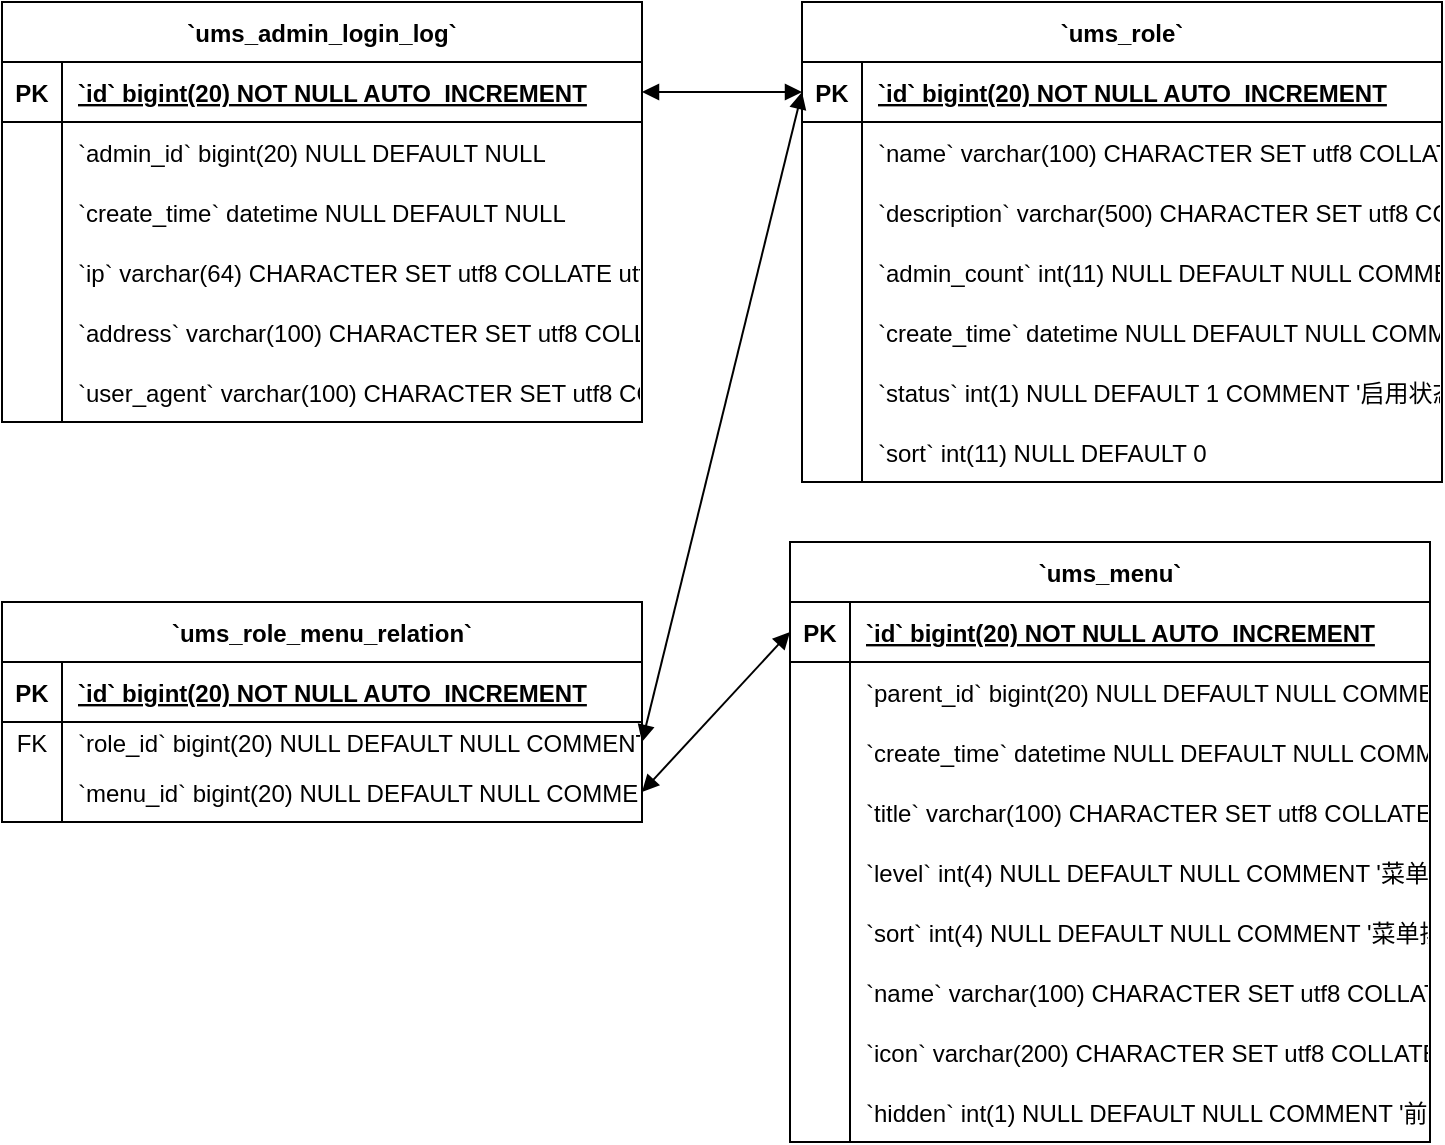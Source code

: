 <mxfile version="22.0.6" type="github" pages="4">
  <diagram name="第 1 页" id="iLGM4GMTEGM9sGO_tzZi">
    <mxGraphModel dx="1160" dy="1832" grid="1" gridSize="10" guides="1" tooltips="1" connect="1" arrows="1" fold="1" page="1" pageScale="1" pageWidth="827" pageHeight="1169" math="0" shadow="0">
      <root>
        <mxCell id="0" />
        <mxCell id="1" parent="0" />
        <mxCell id="s6bSQfAUxyH_lkCJ-XQs-1803" value="`ums_admin_login_log`" style="shape=table;startSize=30;container=1;collapsible=1;childLayout=tableLayout;fixedRows=1;rowLines=0;fontStyle=1;align=center;resizeLast=1;" vertex="1" parent="1">
          <mxGeometry x="20" y="-1030" width="320" height="210" as="geometry" />
        </mxCell>
        <mxCell id="s6bSQfAUxyH_lkCJ-XQs-1804" value="" style="shape=tableRow;horizontal=0;startSize=0;swimlaneHead=0;swimlaneBody=0;fillColor=none;collapsible=0;dropTarget=0;points=[[0,0.5],[1,0.5]];portConstraint=eastwest;strokeColor=inherit;top=0;left=0;right=0;bottom=1;" vertex="1" parent="s6bSQfAUxyH_lkCJ-XQs-1803">
          <mxGeometry y="30" width="320" height="30" as="geometry" />
        </mxCell>
        <mxCell id="s6bSQfAUxyH_lkCJ-XQs-1805" value="PK" style="shape=partialRectangle;overflow=hidden;connectable=0;fillColor=none;strokeColor=inherit;top=0;left=0;bottom=0;right=0;fontStyle=1;" vertex="1" parent="s6bSQfAUxyH_lkCJ-XQs-1804">
          <mxGeometry width="30" height="30" as="geometry">
            <mxRectangle width="30" height="30" as="alternateBounds" />
          </mxGeometry>
        </mxCell>
        <mxCell id="s6bSQfAUxyH_lkCJ-XQs-1806" value="`id` bigint(20) NOT NULL AUTO_INCREMENT" style="shape=partialRectangle;overflow=hidden;connectable=0;fillColor=none;align=left;strokeColor=inherit;top=0;left=0;bottom=0;right=0;spacingLeft=6;fontStyle=5;" vertex="1" parent="s6bSQfAUxyH_lkCJ-XQs-1804">
          <mxGeometry x="30" width="290" height="30" as="geometry">
            <mxRectangle width="290" height="30" as="alternateBounds" />
          </mxGeometry>
        </mxCell>
        <mxCell id="s6bSQfAUxyH_lkCJ-XQs-1807" value="" style="shape=tableRow;horizontal=0;startSize=0;swimlaneHead=0;swimlaneBody=0;fillColor=none;collapsible=0;dropTarget=0;points=[[0,0.5],[1,0.5]];portConstraint=eastwest;strokeColor=inherit;top=0;left=0;right=0;bottom=0;" vertex="1" parent="s6bSQfAUxyH_lkCJ-XQs-1803">
          <mxGeometry y="60" width="320" height="30" as="geometry" />
        </mxCell>
        <mxCell id="s6bSQfAUxyH_lkCJ-XQs-1808" value="" style="shape=partialRectangle;overflow=hidden;connectable=0;fillColor=none;strokeColor=inherit;top=0;left=0;bottom=0;right=0;" vertex="1" parent="s6bSQfAUxyH_lkCJ-XQs-1807">
          <mxGeometry width="30" height="30" as="geometry">
            <mxRectangle width="30" height="30" as="alternateBounds" />
          </mxGeometry>
        </mxCell>
        <mxCell id="s6bSQfAUxyH_lkCJ-XQs-1809" value="`admin_id` bigint(20) NULL DEFAULT NULL" style="shape=partialRectangle;overflow=hidden;connectable=0;fillColor=none;align=left;strokeColor=inherit;top=0;left=0;bottom=0;right=0;spacingLeft=6;" vertex="1" parent="s6bSQfAUxyH_lkCJ-XQs-1807">
          <mxGeometry x="30" width="290" height="30" as="geometry">
            <mxRectangle width="290" height="30" as="alternateBounds" />
          </mxGeometry>
        </mxCell>
        <mxCell id="s6bSQfAUxyH_lkCJ-XQs-1810" value="" style="shape=tableRow;horizontal=0;startSize=0;swimlaneHead=0;swimlaneBody=0;fillColor=none;collapsible=0;dropTarget=0;points=[[0,0.5],[1,0.5]];portConstraint=eastwest;strokeColor=inherit;top=0;left=0;right=0;bottom=0;" vertex="1" parent="s6bSQfAUxyH_lkCJ-XQs-1803">
          <mxGeometry y="90" width="320" height="30" as="geometry" />
        </mxCell>
        <mxCell id="s6bSQfAUxyH_lkCJ-XQs-1811" value="" style="shape=partialRectangle;overflow=hidden;connectable=0;fillColor=none;strokeColor=inherit;top=0;left=0;bottom=0;right=0;" vertex="1" parent="s6bSQfAUxyH_lkCJ-XQs-1810">
          <mxGeometry width="30" height="30" as="geometry">
            <mxRectangle width="30" height="30" as="alternateBounds" />
          </mxGeometry>
        </mxCell>
        <mxCell id="s6bSQfAUxyH_lkCJ-XQs-1812" value="`create_time` datetime NULL DEFAULT NULL" style="shape=partialRectangle;overflow=hidden;connectable=0;fillColor=none;align=left;strokeColor=inherit;top=0;left=0;bottom=0;right=0;spacingLeft=6;" vertex="1" parent="s6bSQfAUxyH_lkCJ-XQs-1810">
          <mxGeometry x="30" width="290" height="30" as="geometry">
            <mxRectangle width="290" height="30" as="alternateBounds" />
          </mxGeometry>
        </mxCell>
        <mxCell id="s6bSQfAUxyH_lkCJ-XQs-1813" value="" style="shape=tableRow;horizontal=0;startSize=0;swimlaneHead=0;swimlaneBody=0;fillColor=none;collapsible=0;dropTarget=0;points=[[0,0.5],[1,0.5]];portConstraint=eastwest;strokeColor=inherit;top=0;left=0;right=0;bottom=0;" vertex="1" parent="s6bSQfAUxyH_lkCJ-XQs-1803">
          <mxGeometry y="120" width="320" height="30" as="geometry" />
        </mxCell>
        <mxCell id="s6bSQfAUxyH_lkCJ-XQs-1814" value="" style="shape=partialRectangle;overflow=hidden;connectable=0;fillColor=none;strokeColor=inherit;top=0;left=0;bottom=0;right=0;" vertex="1" parent="s6bSQfAUxyH_lkCJ-XQs-1813">
          <mxGeometry width="30" height="30" as="geometry">
            <mxRectangle width="30" height="30" as="alternateBounds" />
          </mxGeometry>
        </mxCell>
        <mxCell id="s6bSQfAUxyH_lkCJ-XQs-1815" value="`ip` varchar(64) CHARACTER SET utf8 COLLATE utf8_general_ci NULL DEFAULT NULL" style="shape=partialRectangle;overflow=hidden;connectable=0;fillColor=none;align=left;strokeColor=inherit;top=0;left=0;bottom=0;right=0;spacingLeft=6;" vertex="1" parent="s6bSQfAUxyH_lkCJ-XQs-1813">
          <mxGeometry x="30" width="290" height="30" as="geometry">
            <mxRectangle width="290" height="30" as="alternateBounds" />
          </mxGeometry>
        </mxCell>
        <mxCell id="s6bSQfAUxyH_lkCJ-XQs-1816" value="" style="shape=tableRow;horizontal=0;startSize=0;swimlaneHead=0;swimlaneBody=0;fillColor=none;collapsible=0;dropTarget=0;points=[[0,0.5],[1,0.5]];portConstraint=eastwest;strokeColor=inherit;top=0;left=0;right=0;bottom=0;" vertex="1" parent="s6bSQfAUxyH_lkCJ-XQs-1803">
          <mxGeometry y="150" width="320" height="30" as="geometry" />
        </mxCell>
        <mxCell id="s6bSQfAUxyH_lkCJ-XQs-1817" value="" style="shape=partialRectangle;overflow=hidden;connectable=0;fillColor=none;strokeColor=inherit;top=0;left=0;bottom=0;right=0;" vertex="1" parent="s6bSQfAUxyH_lkCJ-XQs-1816">
          <mxGeometry width="30" height="30" as="geometry">
            <mxRectangle width="30" height="30" as="alternateBounds" />
          </mxGeometry>
        </mxCell>
        <mxCell id="s6bSQfAUxyH_lkCJ-XQs-1818" value="`address` varchar(100) CHARACTER SET utf8 COLLATE utf8_general_ci NULL DEFAULT NULL" style="shape=partialRectangle;overflow=hidden;connectable=0;fillColor=none;align=left;strokeColor=inherit;top=0;left=0;bottom=0;right=0;spacingLeft=6;" vertex="1" parent="s6bSQfAUxyH_lkCJ-XQs-1816">
          <mxGeometry x="30" width="290" height="30" as="geometry">
            <mxRectangle width="290" height="30" as="alternateBounds" />
          </mxGeometry>
        </mxCell>
        <mxCell id="s6bSQfAUxyH_lkCJ-XQs-1819" value="" style="shape=tableRow;horizontal=0;startSize=0;swimlaneHead=0;swimlaneBody=0;fillColor=none;collapsible=0;dropTarget=0;points=[[0,0.5],[1,0.5]];portConstraint=eastwest;strokeColor=inherit;top=0;left=0;right=0;bottom=0;" vertex="1" parent="s6bSQfAUxyH_lkCJ-XQs-1803">
          <mxGeometry y="180" width="320" height="30" as="geometry" />
        </mxCell>
        <mxCell id="s6bSQfAUxyH_lkCJ-XQs-1820" value="" style="shape=partialRectangle;overflow=hidden;connectable=0;fillColor=none;strokeColor=inherit;top=0;left=0;bottom=0;right=0;" vertex="1" parent="s6bSQfAUxyH_lkCJ-XQs-1819">
          <mxGeometry width="30" height="30" as="geometry">
            <mxRectangle width="30" height="30" as="alternateBounds" />
          </mxGeometry>
        </mxCell>
        <mxCell id="s6bSQfAUxyH_lkCJ-XQs-1821" value="`user_agent` varchar(100) CHARACTER SET utf8 COLLATE utf8_general_ci NULL DEFAULT NULL COMMENT &#39;浏览器登录类型&#39;" style="shape=partialRectangle;overflow=hidden;connectable=0;fillColor=none;align=left;strokeColor=inherit;top=0;left=0;bottom=0;right=0;spacingLeft=6;" vertex="1" parent="s6bSQfAUxyH_lkCJ-XQs-1819">
          <mxGeometry x="30" width="290" height="30" as="geometry">
            <mxRectangle width="290" height="30" as="alternateBounds" />
          </mxGeometry>
        </mxCell>
        <mxCell id="s6bSQfAUxyH_lkCJ-XQs-1822" value="`ums_role`" style="shape=table;startSize=30;container=1;collapsible=1;childLayout=tableLayout;fixedRows=1;rowLines=0;fontStyle=1;align=center;resizeLast=1;" vertex="1" parent="1">
          <mxGeometry x="420" y="-1030" width="320" height="240" as="geometry" />
        </mxCell>
        <mxCell id="s6bSQfAUxyH_lkCJ-XQs-1823" value="" style="shape=tableRow;horizontal=0;startSize=0;swimlaneHead=0;swimlaneBody=0;fillColor=none;collapsible=0;dropTarget=0;points=[[0,0.5],[1,0.5]];portConstraint=eastwest;strokeColor=inherit;top=0;left=0;right=0;bottom=1;" vertex="1" parent="s6bSQfAUxyH_lkCJ-XQs-1822">
          <mxGeometry y="30" width="320" height="30" as="geometry" />
        </mxCell>
        <mxCell id="s6bSQfAUxyH_lkCJ-XQs-1824" value="PK" style="shape=partialRectangle;overflow=hidden;connectable=0;fillColor=none;strokeColor=inherit;top=0;left=0;bottom=0;right=0;fontStyle=1;" vertex="1" parent="s6bSQfAUxyH_lkCJ-XQs-1823">
          <mxGeometry width="30" height="30" as="geometry">
            <mxRectangle width="30" height="30" as="alternateBounds" />
          </mxGeometry>
        </mxCell>
        <mxCell id="s6bSQfAUxyH_lkCJ-XQs-1825" value="`id` bigint(20) NOT NULL AUTO_INCREMENT" style="shape=partialRectangle;overflow=hidden;connectable=0;fillColor=none;align=left;strokeColor=inherit;top=0;left=0;bottom=0;right=0;spacingLeft=6;fontStyle=5;" vertex="1" parent="s6bSQfAUxyH_lkCJ-XQs-1823">
          <mxGeometry x="30" width="290" height="30" as="geometry">
            <mxRectangle width="290" height="30" as="alternateBounds" />
          </mxGeometry>
        </mxCell>
        <mxCell id="s6bSQfAUxyH_lkCJ-XQs-1826" value="" style="shape=tableRow;horizontal=0;startSize=0;swimlaneHead=0;swimlaneBody=0;fillColor=none;collapsible=0;dropTarget=0;points=[[0,0.5],[1,0.5]];portConstraint=eastwest;strokeColor=inherit;top=0;left=0;right=0;bottom=0;" vertex="1" parent="s6bSQfAUxyH_lkCJ-XQs-1822">
          <mxGeometry y="60" width="320" height="30" as="geometry" />
        </mxCell>
        <mxCell id="s6bSQfAUxyH_lkCJ-XQs-1827" value="" style="shape=partialRectangle;overflow=hidden;connectable=0;fillColor=none;strokeColor=inherit;top=0;left=0;bottom=0;right=0;" vertex="1" parent="s6bSQfAUxyH_lkCJ-XQs-1826">
          <mxGeometry width="30" height="30" as="geometry">
            <mxRectangle width="30" height="30" as="alternateBounds" />
          </mxGeometry>
        </mxCell>
        <mxCell id="s6bSQfAUxyH_lkCJ-XQs-1828" value="`name` varchar(100) CHARACTER SET utf8 COLLATE utf8_general_ci NULL DEFAULT NULL COMMENT &#39;名称&#39;" style="shape=partialRectangle;overflow=hidden;connectable=0;fillColor=none;align=left;strokeColor=inherit;top=0;left=0;bottom=0;right=0;spacingLeft=6;" vertex="1" parent="s6bSQfAUxyH_lkCJ-XQs-1826">
          <mxGeometry x="30" width="290" height="30" as="geometry">
            <mxRectangle width="290" height="30" as="alternateBounds" />
          </mxGeometry>
        </mxCell>
        <mxCell id="s6bSQfAUxyH_lkCJ-XQs-1829" value="" style="shape=tableRow;horizontal=0;startSize=0;swimlaneHead=0;swimlaneBody=0;fillColor=none;collapsible=0;dropTarget=0;points=[[0,0.5],[1,0.5]];portConstraint=eastwest;strokeColor=inherit;top=0;left=0;right=0;bottom=0;" vertex="1" parent="s6bSQfAUxyH_lkCJ-XQs-1822">
          <mxGeometry y="90" width="320" height="30" as="geometry" />
        </mxCell>
        <mxCell id="s6bSQfAUxyH_lkCJ-XQs-1830" value="" style="shape=partialRectangle;overflow=hidden;connectable=0;fillColor=none;strokeColor=inherit;top=0;left=0;bottom=0;right=0;" vertex="1" parent="s6bSQfAUxyH_lkCJ-XQs-1829">
          <mxGeometry width="30" height="30" as="geometry">
            <mxRectangle width="30" height="30" as="alternateBounds" />
          </mxGeometry>
        </mxCell>
        <mxCell id="s6bSQfAUxyH_lkCJ-XQs-1831" value="`description` varchar(500) CHARACTER SET utf8 COLLATE utf8_general_ci NULL DEFAULT NULL COMMENT &#39;描述&#39;" style="shape=partialRectangle;overflow=hidden;connectable=0;fillColor=none;align=left;strokeColor=inherit;top=0;left=0;bottom=0;right=0;spacingLeft=6;" vertex="1" parent="s6bSQfAUxyH_lkCJ-XQs-1829">
          <mxGeometry x="30" width="290" height="30" as="geometry">
            <mxRectangle width="290" height="30" as="alternateBounds" />
          </mxGeometry>
        </mxCell>
        <mxCell id="s6bSQfAUxyH_lkCJ-XQs-1832" value="" style="shape=tableRow;horizontal=0;startSize=0;swimlaneHead=0;swimlaneBody=0;fillColor=none;collapsible=0;dropTarget=0;points=[[0,0.5],[1,0.5]];portConstraint=eastwest;strokeColor=inherit;top=0;left=0;right=0;bottom=0;" vertex="1" parent="s6bSQfAUxyH_lkCJ-XQs-1822">
          <mxGeometry y="120" width="320" height="30" as="geometry" />
        </mxCell>
        <mxCell id="s6bSQfAUxyH_lkCJ-XQs-1833" value="" style="shape=partialRectangle;overflow=hidden;connectable=0;fillColor=none;strokeColor=inherit;top=0;left=0;bottom=0;right=0;" vertex="1" parent="s6bSQfAUxyH_lkCJ-XQs-1832">
          <mxGeometry width="30" height="30" as="geometry">
            <mxRectangle width="30" height="30" as="alternateBounds" />
          </mxGeometry>
        </mxCell>
        <mxCell id="s6bSQfAUxyH_lkCJ-XQs-1834" value="`admin_count` int(11) NULL DEFAULT NULL COMMENT &#39;后台用户数量&#39;" style="shape=partialRectangle;overflow=hidden;connectable=0;fillColor=none;align=left;strokeColor=inherit;top=0;left=0;bottom=0;right=0;spacingLeft=6;" vertex="1" parent="s6bSQfAUxyH_lkCJ-XQs-1832">
          <mxGeometry x="30" width="290" height="30" as="geometry">
            <mxRectangle width="290" height="30" as="alternateBounds" />
          </mxGeometry>
        </mxCell>
        <mxCell id="s6bSQfAUxyH_lkCJ-XQs-1835" value="" style="shape=tableRow;horizontal=0;startSize=0;swimlaneHead=0;swimlaneBody=0;fillColor=none;collapsible=0;dropTarget=0;points=[[0,0.5],[1,0.5]];portConstraint=eastwest;strokeColor=inherit;top=0;left=0;right=0;bottom=0;" vertex="1" parent="s6bSQfAUxyH_lkCJ-XQs-1822">
          <mxGeometry y="150" width="320" height="30" as="geometry" />
        </mxCell>
        <mxCell id="s6bSQfAUxyH_lkCJ-XQs-1836" value="" style="shape=partialRectangle;overflow=hidden;connectable=0;fillColor=none;strokeColor=inherit;top=0;left=0;bottom=0;right=0;" vertex="1" parent="s6bSQfAUxyH_lkCJ-XQs-1835">
          <mxGeometry width="30" height="30" as="geometry">
            <mxRectangle width="30" height="30" as="alternateBounds" />
          </mxGeometry>
        </mxCell>
        <mxCell id="s6bSQfAUxyH_lkCJ-XQs-1837" value="`create_time` datetime NULL DEFAULT NULL COMMENT &#39;创建时间&#39;" style="shape=partialRectangle;overflow=hidden;connectable=0;fillColor=none;align=left;strokeColor=inherit;top=0;left=0;bottom=0;right=0;spacingLeft=6;" vertex="1" parent="s6bSQfAUxyH_lkCJ-XQs-1835">
          <mxGeometry x="30" width="290" height="30" as="geometry">
            <mxRectangle width="290" height="30" as="alternateBounds" />
          </mxGeometry>
        </mxCell>
        <mxCell id="s6bSQfAUxyH_lkCJ-XQs-1838" value="" style="shape=tableRow;horizontal=0;startSize=0;swimlaneHead=0;swimlaneBody=0;fillColor=none;collapsible=0;dropTarget=0;points=[[0,0.5],[1,0.5]];portConstraint=eastwest;strokeColor=inherit;top=0;left=0;right=0;bottom=0;" vertex="1" parent="s6bSQfAUxyH_lkCJ-XQs-1822">
          <mxGeometry y="180" width="320" height="30" as="geometry" />
        </mxCell>
        <mxCell id="s6bSQfAUxyH_lkCJ-XQs-1839" value="" style="shape=partialRectangle;overflow=hidden;connectable=0;fillColor=none;strokeColor=inherit;top=0;left=0;bottom=0;right=0;" vertex="1" parent="s6bSQfAUxyH_lkCJ-XQs-1838">
          <mxGeometry width="30" height="30" as="geometry">
            <mxRectangle width="30" height="30" as="alternateBounds" />
          </mxGeometry>
        </mxCell>
        <mxCell id="s6bSQfAUxyH_lkCJ-XQs-1840" value="`status` int(1) NULL DEFAULT 1 COMMENT &#39;启用状态：0-&gt;禁用；1-&gt;启用&#39;" style="shape=partialRectangle;overflow=hidden;connectable=0;fillColor=none;align=left;strokeColor=inherit;top=0;left=0;bottom=0;right=0;spacingLeft=6;" vertex="1" parent="s6bSQfAUxyH_lkCJ-XQs-1838">
          <mxGeometry x="30" width="290" height="30" as="geometry">
            <mxRectangle width="290" height="30" as="alternateBounds" />
          </mxGeometry>
        </mxCell>
        <mxCell id="s6bSQfAUxyH_lkCJ-XQs-1841" value="" style="shape=tableRow;horizontal=0;startSize=0;swimlaneHead=0;swimlaneBody=0;fillColor=none;collapsible=0;dropTarget=0;points=[[0,0.5],[1,0.5]];portConstraint=eastwest;strokeColor=inherit;top=0;left=0;right=0;bottom=0;" vertex="1" parent="s6bSQfAUxyH_lkCJ-XQs-1822">
          <mxGeometry y="210" width="320" height="30" as="geometry" />
        </mxCell>
        <mxCell id="s6bSQfAUxyH_lkCJ-XQs-1842" value="" style="shape=partialRectangle;overflow=hidden;connectable=0;fillColor=none;strokeColor=inherit;top=0;left=0;bottom=0;right=0;" vertex="1" parent="s6bSQfAUxyH_lkCJ-XQs-1841">
          <mxGeometry width="30" height="30" as="geometry">
            <mxRectangle width="30" height="30" as="alternateBounds" />
          </mxGeometry>
        </mxCell>
        <mxCell id="s6bSQfAUxyH_lkCJ-XQs-1843" value="`sort` int(11) NULL DEFAULT 0" style="shape=partialRectangle;overflow=hidden;connectable=0;fillColor=none;align=left;strokeColor=inherit;top=0;left=0;bottom=0;right=0;spacingLeft=6;" vertex="1" parent="s6bSQfAUxyH_lkCJ-XQs-1841">
          <mxGeometry x="30" width="290" height="30" as="geometry">
            <mxRectangle width="290" height="30" as="alternateBounds" />
          </mxGeometry>
        </mxCell>
        <mxCell id="s6bSQfAUxyH_lkCJ-XQs-1844" value="`ums_role_menu_relation`" style="shape=table;startSize=30;container=1;collapsible=1;childLayout=tableLayout;fixedRows=1;rowLines=0;fontStyle=1;align=center;resizeLast=1;" vertex="1" parent="1">
          <mxGeometry x="20" y="-730" width="320" height="110" as="geometry" />
        </mxCell>
        <mxCell id="s6bSQfAUxyH_lkCJ-XQs-1845" value="" style="shape=tableRow;horizontal=0;startSize=0;swimlaneHead=0;swimlaneBody=0;fillColor=none;collapsible=0;dropTarget=0;points=[[0,0.5],[1,0.5]];portConstraint=eastwest;strokeColor=inherit;top=0;left=0;right=0;bottom=1;" vertex="1" parent="s6bSQfAUxyH_lkCJ-XQs-1844">
          <mxGeometry y="30" width="320" height="30" as="geometry" />
        </mxCell>
        <mxCell id="s6bSQfAUxyH_lkCJ-XQs-1846" value="PK" style="shape=partialRectangle;overflow=hidden;connectable=0;fillColor=none;strokeColor=inherit;top=0;left=0;bottom=0;right=0;fontStyle=1;" vertex="1" parent="s6bSQfAUxyH_lkCJ-XQs-1845">
          <mxGeometry width="30" height="30" as="geometry">
            <mxRectangle width="30" height="30" as="alternateBounds" />
          </mxGeometry>
        </mxCell>
        <mxCell id="s6bSQfAUxyH_lkCJ-XQs-1847" value="`id` bigint(20) NOT NULL AUTO_INCREMENT" style="shape=partialRectangle;overflow=hidden;connectable=0;fillColor=none;align=left;strokeColor=inherit;top=0;left=0;bottom=0;right=0;spacingLeft=6;fontStyle=5;" vertex="1" parent="s6bSQfAUxyH_lkCJ-XQs-1845">
          <mxGeometry x="30" width="290" height="30" as="geometry">
            <mxRectangle width="290" height="30" as="alternateBounds" />
          </mxGeometry>
        </mxCell>
        <mxCell id="s6bSQfAUxyH_lkCJ-XQs-1848" value="" style="shape=tableRow;horizontal=0;startSize=0;swimlaneHead=0;swimlaneBody=0;fillColor=none;collapsible=0;dropTarget=0;points=[[0,0.5],[1,0.5]];portConstraint=eastwest;strokeColor=inherit;top=0;left=0;right=0;bottom=0;" vertex="1" parent="s6bSQfAUxyH_lkCJ-XQs-1844">
          <mxGeometry y="60" width="320" height="20" as="geometry" />
        </mxCell>
        <mxCell id="s6bSQfAUxyH_lkCJ-XQs-1849" value="FK" style="shape=partialRectangle;overflow=hidden;connectable=0;fillColor=none;strokeColor=inherit;top=0;left=0;bottom=0;right=0;" vertex="1" parent="s6bSQfAUxyH_lkCJ-XQs-1848">
          <mxGeometry width="30" height="20" as="geometry">
            <mxRectangle width="30" height="20" as="alternateBounds" />
          </mxGeometry>
        </mxCell>
        <mxCell id="s6bSQfAUxyH_lkCJ-XQs-1850" value="`role_id` bigint(20) NULL DEFAULT NULL COMMENT &#39;角色ID&#39;" style="shape=partialRectangle;overflow=hidden;connectable=0;fillColor=none;align=left;strokeColor=inherit;top=0;left=0;bottom=0;right=0;spacingLeft=6;" vertex="1" parent="s6bSQfAUxyH_lkCJ-XQs-1848">
          <mxGeometry x="30" width="290" height="20" as="geometry">
            <mxRectangle width="290" height="20" as="alternateBounds" />
          </mxGeometry>
        </mxCell>
        <mxCell id="s6bSQfAUxyH_lkCJ-XQs-1851" value="" style="shape=tableRow;horizontal=0;startSize=0;swimlaneHead=0;swimlaneBody=0;fillColor=none;collapsible=0;dropTarget=0;points=[[0,0.5],[1,0.5]];portConstraint=eastwest;strokeColor=inherit;top=0;left=0;right=0;bottom=0;" vertex="1" parent="s6bSQfAUxyH_lkCJ-XQs-1844">
          <mxGeometry y="80" width="320" height="30" as="geometry" />
        </mxCell>
        <mxCell id="s6bSQfAUxyH_lkCJ-XQs-1852" value="" style="shape=partialRectangle;overflow=hidden;connectable=0;fillColor=none;strokeColor=inherit;top=0;left=0;bottom=0;right=0;" vertex="1" parent="s6bSQfAUxyH_lkCJ-XQs-1851">
          <mxGeometry width="30" height="30" as="geometry">
            <mxRectangle width="30" height="30" as="alternateBounds" />
          </mxGeometry>
        </mxCell>
        <mxCell id="s6bSQfAUxyH_lkCJ-XQs-1853" value="`menu_id` bigint(20) NULL DEFAULT NULL COMMENT &#39;菜单ID&#39;" style="shape=partialRectangle;overflow=hidden;connectable=0;fillColor=none;align=left;strokeColor=inherit;top=0;left=0;bottom=0;right=0;spacingLeft=6;" vertex="1" parent="s6bSQfAUxyH_lkCJ-XQs-1851">
          <mxGeometry x="30" width="290" height="30" as="geometry">
            <mxRectangle width="290" height="30" as="alternateBounds" />
          </mxGeometry>
        </mxCell>
        <mxCell id="s6bSQfAUxyH_lkCJ-XQs-1854" value="`ums_menu`" style="shape=table;startSize=30;container=1;collapsible=1;childLayout=tableLayout;fixedRows=1;rowLines=0;fontStyle=1;align=center;resizeLast=1;" vertex="1" parent="1">
          <mxGeometry x="414" y="-760" width="320" height="300" as="geometry" />
        </mxCell>
        <mxCell id="s6bSQfAUxyH_lkCJ-XQs-1855" value="" style="shape=tableRow;horizontal=0;startSize=0;swimlaneHead=0;swimlaneBody=0;fillColor=none;collapsible=0;dropTarget=0;points=[[0,0.5],[1,0.5]];portConstraint=eastwest;strokeColor=inherit;top=0;left=0;right=0;bottom=1;" vertex="1" parent="s6bSQfAUxyH_lkCJ-XQs-1854">
          <mxGeometry y="30" width="320" height="30" as="geometry" />
        </mxCell>
        <mxCell id="s6bSQfAUxyH_lkCJ-XQs-1856" value="PK" style="shape=partialRectangle;overflow=hidden;connectable=0;fillColor=none;strokeColor=inherit;top=0;left=0;bottom=0;right=0;fontStyle=1;" vertex="1" parent="s6bSQfAUxyH_lkCJ-XQs-1855">
          <mxGeometry width="30" height="30" as="geometry">
            <mxRectangle width="30" height="30" as="alternateBounds" />
          </mxGeometry>
        </mxCell>
        <mxCell id="s6bSQfAUxyH_lkCJ-XQs-1857" value="`id` bigint(20) NOT NULL AUTO_INCREMENT" style="shape=partialRectangle;overflow=hidden;connectable=0;fillColor=none;align=left;strokeColor=inherit;top=0;left=0;bottom=0;right=0;spacingLeft=6;fontStyle=5;" vertex="1" parent="s6bSQfAUxyH_lkCJ-XQs-1855">
          <mxGeometry x="30" width="290" height="30" as="geometry">
            <mxRectangle width="290" height="30" as="alternateBounds" />
          </mxGeometry>
        </mxCell>
        <mxCell id="s6bSQfAUxyH_lkCJ-XQs-1858" value="" style="shape=tableRow;horizontal=0;startSize=0;swimlaneHead=0;swimlaneBody=0;fillColor=none;collapsible=0;dropTarget=0;points=[[0,0.5],[1,0.5]];portConstraint=eastwest;strokeColor=inherit;top=0;left=0;right=0;bottom=0;" vertex="1" parent="s6bSQfAUxyH_lkCJ-XQs-1854">
          <mxGeometry y="60" width="320" height="30" as="geometry" />
        </mxCell>
        <mxCell id="s6bSQfAUxyH_lkCJ-XQs-1859" value="" style="shape=partialRectangle;overflow=hidden;connectable=0;fillColor=none;strokeColor=inherit;top=0;left=0;bottom=0;right=0;" vertex="1" parent="s6bSQfAUxyH_lkCJ-XQs-1858">
          <mxGeometry width="30" height="30" as="geometry">
            <mxRectangle width="30" height="30" as="alternateBounds" />
          </mxGeometry>
        </mxCell>
        <mxCell id="s6bSQfAUxyH_lkCJ-XQs-1860" value="`parent_id` bigint(20) NULL DEFAULT NULL COMMENT &#39;父级ID&#39;" style="shape=partialRectangle;overflow=hidden;connectable=0;fillColor=none;align=left;strokeColor=inherit;top=0;left=0;bottom=0;right=0;spacingLeft=6;" vertex="1" parent="s6bSQfAUxyH_lkCJ-XQs-1858">
          <mxGeometry x="30" width="290" height="30" as="geometry">
            <mxRectangle width="290" height="30" as="alternateBounds" />
          </mxGeometry>
        </mxCell>
        <mxCell id="s6bSQfAUxyH_lkCJ-XQs-1861" value="" style="shape=tableRow;horizontal=0;startSize=0;swimlaneHead=0;swimlaneBody=0;fillColor=none;collapsible=0;dropTarget=0;points=[[0,0.5],[1,0.5]];portConstraint=eastwest;strokeColor=inherit;top=0;left=0;right=0;bottom=0;" vertex="1" parent="s6bSQfAUxyH_lkCJ-XQs-1854">
          <mxGeometry y="90" width="320" height="30" as="geometry" />
        </mxCell>
        <mxCell id="s6bSQfAUxyH_lkCJ-XQs-1862" value="" style="shape=partialRectangle;overflow=hidden;connectable=0;fillColor=none;strokeColor=inherit;top=0;left=0;bottom=0;right=0;" vertex="1" parent="s6bSQfAUxyH_lkCJ-XQs-1861">
          <mxGeometry width="30" height="30" as="geometry">
            <mxRectangle width="30" height="30" as="alternateBounds" />
          </mxGeometry>
        </mxCell>
        <mxCell id="s6bSQfAUxyH_lkCJ-XQs-1863" value="`create_time` datetime NULL DEFAULT NULL COMMENT &#39;创建时间&#39;" style="shape=partialRectangle;overflow=hidden;connectable=0;fillColor=none;align=left;strokeColor=inherit;top=0;left=0;bottom=0;right=0;spacingLeft=6;" vertex="1" parent="s6bSQfAUxyH_lkCJ-XQs-1861">
          <mxGeometry x="30" width="290" height="30" as="geometry">
            <mxRectangle width="290" height="30" as="alternateBounds" />
          </mxGeometry>
        </mxCell>
        <mxCell id="s6bSQfAUxyH_lkCJ-XQs-1864" value="" style="shape=tableRow;horizontal=0;startSize=0;swimlaneHead=0;swimlaneBody=0;fillColor=none;collapsible=0;dropTarget=0;points=[[0,0.5],[1,0.5]];portConstraint=eastwest;strokeColor=inherit;top=0;left=0;right=0;bottom=0;" vertex="1" parent="s6bSQfAUxyH_lkCJ-XQs-1854">
          <mxGeometry y="120" width="320" height="30" as="geometry" />
        </mxCell>
        <mxCell id="s6bSQfAUxyH_lkCJ-XQs-1865" value="" style="shape=partialRectangle;overflow=hidden;connectable=0;fillColor=none;strokeColor=inherit;top=0;left=0;bottom=0;right=0;" vertex="1" parent="s6bSQfAUxyH_lkCJ-XQs-1864">
          <mxGeometry width="30" height="30" as="geometry">
            <mxRectangle width="30" height="30" as="alternateBounds" />
          </mxGeometry>
        </mxCell>
        <mxCell id="s6bSQfAUxyH_lkCJ-XQs-1866" value="`title` varchar(100) CHARACTER SET utf8 COLLATE utf8_general_ci NULL DEFAULT NULL COMMENT &#39;菜单名称&#39;" style="shape=partialRectangle;overflow=hidden;connectable=0;fillColor=none;align=left;strokeColor=inherit;top=0;left=0;bottom=0;right=0;spacingLeft=6;" vertex="1" parent="s6bSQfAUxyH_lkCJ-XQs-1864">
          <mxGeometry x="30" width="290" height="30" as="geometry">
            <mxRectangle width="290" height="30" as="alternateBounds" />
          </mxGeometry>
        </mxCell>
        <mxCell id="s6bSQfAUxyH_lkCJ-XQs-1867" value="" style="shape=tableRow;horizontal=0;startSize=0;swimlaneHead=0;swimlaneBody=0;fillColor=none;collapsible=0;dropTarget=0;points=[[0,0.5],[1,0.5]];portConstraint=eastwest;strokeColor=inherit;top=0;left=0;right=0;bottom=0;" vertex="1" parent="s6bSQfAUxyH_lkCJ-XQs-1854">
          <mxGeometry y="150" width="320" height="30" as="geometry" />
        </mxCell>
        <mxCell id="s6bSQfAUxyH_lkCJ-XQs-1868" value="" style="shape=partialRectangle;overflow=hidden;connectable=0;fillColor=none;strokeColor=inherit;top=0;left=0;bottom=0;right=0;" vertex="1" parent="s6bSQfAUxyH_lkCJ-XQs-1867">
          <mxGeometry width="30" height="30" as="geometry">
            <mxRectangle width="30" height="30" as="alternateBounds" />
          </mxGeometry>
        </mxCell>
        <mxCell id="s6bSQfAUxyH_lkCJ-XQs-1869" value="`level` int(4) NULL DEFAULT NULL COMMENT &#39;菜单级数&#39;" style="shape=partialRectangle;overflow=hidden;connectable=0;fillColor=none;align=left;strokeColor=inherit;top=0;left=0;bottom=0;right=0;spacingLeft=6;" vertex="1" parent="s6bSQfAUxyH_lkCJ-XQs-1867">
          <mxGeometry x="30" width="290" height="30" as="geometry">
            <mxRectangle width="290" height="30" as="alternateBounds" />
          </mxGeometry>
        </mxCell>
        <mxCell id="s6bSQfAUxyH_lkCJ-XQs-1870" value="" style="shape=tableRow;horizontal=0;startSize=0;swimlaneHead=0;swimlaneBody=0;fillColor=none;collapsible=0;dropTarget=0;points=[[0,0.5],[1,0.5]];portConstraint=eastwest;strokeColor=inherit;top=0;left=0;right=0;bottom=0;" vertex="1" parent="s6bSQfAUxyH_lkCJ-XQs-1854">
          <mxGeometry y="180" width="320" height="30" as="geometry" />
        </mxCell>
        <mxCell id="s6bSQfAUxyH_lkCJ-XQs-1871" value="" style="shape=partialRectangle;overflow=hidden;connectable=0;fillColor=none;strokeColor=inherit;top=0;left=0;bottom=0;right=0;" vertex="1" parent="s6bSQfAUxyH_lkCJ-XQs-1870">
          <mxGeometry width="30" height="30" as="geometry">
            <mxRectangle width="30" height="30" as="alternateBounds" />
          </mxGeometry>
        </mxCell>
        <mxCell id="s6bSQfAUxyH_lkCJ-XQs-1872" value="`sort` int(4) NULL DEFAULT NULL COMMENT &#39;菜单排序&#39;" style="shape=partialRectangle;overflow=hidden;connectable=0;fillColor=none;align=left;strokeColor=inherit;top=0;left=0;bottom=0;right=0;spacingLeft=6;" vertex="1" parent="s6bSQfAUxyH_lkCJ-XQs-1870">
          <mxGeometry x="30" width="290" height="30" as="geometry">
            <mxRectangle width="290" height="30" as="alternateBounds" />
          </mxGeometry>
        </mxCell>
        <mxCell id="s6bSQfAUxyH_lkCJ-XQs-1873" value="" style="shape=tableRow;horizontal=0;startSize=0;swimlaneHead=0;swimlaneBody=0;fillColor=none;collapsible=0;dropTarget=0;points=[[0,0.5],[1,0.5]];portConstraint=eastwest;strokeColor=inherit;top=0;left=0;right=0;bottom=0;" vertex="1" parent="s6bSQfAUxyH_lkCJ-XQs-1854">
          <mxGeometry y="210" width="320" height="30" as="geometry" />
        </mxCell>
        <mxCell id="s6bSQfAUxyH_lkCJ-XQs-1874" value="" style="shape=partialRectangle;overflow=hidden;connectable=0;fillColor=none;strokeColor=inherit;top=0;left=0;bottom=0;right=0;" vertex="1" parent="s6bSQfAUxyH_lkCJ-XQs-1873">
          <mxGeometry width="30" height="30" as="geometry">
            <mxRectangle width="30" height="30" as="alternateBounds" />
          </mxGeometry>
        </mxCell>
        <mxCell id="s6bSQfAUxyH_lkCJ-XQs-1875" value="`name` varchar(100) CHARACTER SET utf8 COLLATE utf8_general_ci NULL DEFAULT NULL COMMENT &#39;前端名称&#39;" style="shape=partialRectangle;overflow=hidden;connectable=0;fillColor=none;align=left;strokeColor=inherit;top=0;left=0;bottom=0;right=0;spacingLeft=6;" vertex="1" parent="s6bSQfAUxyH_lkCJ-XQs-1873">
          <mxGeometry x="30" width="290" height="30" as="geometry">
            <mxRectangle width="290" height="30" as="alternateBounds" />
          </mxGeometry>
        </mxCell>
        <mxCell id="s6bSQfAUxyH_lkCJ-XQs-1876" value="" style="shape=tableRow;horizontal=0;startSize=0;swimlaneHead=0;swimlaneBody=0;fillColor=none;collapsible=0;dropTarget=0;points=[[0,0.5],[1,0.5]];portConstraint=eastwest;strokeColor=inherit;top=0;left=0;right=0;bottom=0;" vertex="1" parent="s6bSQfAUxyH_lkCJ-XQs-1854">
          <mxGeometry y="240" width="320" height="30" as="geometry" />
        </mxCell>
        <mxCell id="s6bSQfAUxyH_lkCJ-XQs-1877" value="" style="shape=partialRectangle;overflow=hidden;connectable=0;fillColor=none;strokeColor=inherit;top=0;left=0;bottom=0;right=0;" vertex="1" parent="s6bSQfAUxyH_lkCJ-XQs-1876">
          <mxGeometry width="30" height="30" as="geometry">
            <mxRectangle width="30" height="30" as="alternateBounds" />
          </mxGeometry>
        </mxCell>
        <mxCell id="s6bSQfAUxyH_lkCJ-XQs-1878" value="`icon` varchar(200) CHARACTER SET utf8 COLLATE utf8_general_ci NULL DEFAULT NULL COMMENT &#39;前端图标&#39;" style="shape=partialRectangle;overflow=hidden;connectable=0;fillColor=none;align=left;strokeColor=inherit;top=0;left=0;bottom=0;right=0;spacingLeft=6;" vertex="1" parent="s6bSQfAUxyH_lkCJ-XQs-1876">
          <mxGeometry x="30" width="290" height="30" as="geometry">
            <mxRectangle width="290" height="30" as="alternateBounds" />
          </mxGeometry>
        </mxCell>
        <mxCell id="s6bSQfAUxyH_lkCJ-XQs-1879" value="" style="shape=tableRow;horizontal=0;startSize=0;swimlaneHead=0;swimlaneBody=0;fillColor=none;collapsible=0;dropTarget=0;points=[[0,0.5],[1,0.5]];portConstraint=eastwest;strokeColor=inherit;top=0;left=0;right=0;bottom=0;" vertex="1" parent="s6bSQfAUxyH_lkCJ-XQs-1854">
          <mxGeometry y="270" width="320" height="30" as="geometry" />
        </mxCell>
        <mxCell id="s6bSQfAUxyH_lkCJ-XQs-1880" value="" style="shape=partialRectangle;overflow=hidden;connectable=0;fillColor=none;strokeColor=inherit;top=0;left=0;bottom=0;right=0;" vertex="1" parent="s6bSQfAUxyH_lkCJ-XQs-1879">
          <mxGeometry width="30" height="30" as="geometry">
            <mxRectangle width="30" height="30" as="alternateBounds" />
          </mxGeometry>
        </mxCell>
        <mxCell id="s6bSQfAUxyH_lkCJ-XQs-1881" value="`hidden` int(1) NULL DEFAULT NULL COMMENT &#39;前端隐藏&#39;" style="shape=partialRectangle;overflow=hidden;connectable=0;fillColor=none;align=left;strokeColor=inherit;top=0;left=0;bottom=0;right=0;spacingLeft=6;" vertex="1" parent="s6bSQfAUxyH_lkCJ-XQs-1879">
          <mxGeometry x="30" width="290" height="30" as="geometry">
            <mxRectangle width="290" height="30" as="alternateBounds" />
          </mxGeometry>
        </mxCell>
        <mxCell id="s6bSQfAUxyH_lkCJ-XQs-1897" value="" style="endArrow=block;startArrow=block;endFill=1;startFill=1;html=1;rounded=0;exitX=1;exitY=0.5;exitDx=0;exitDy=0;entryX=0;entryY=0.5;entryDx=0;entryDy=0;" edge="1" parent="1" source="s6bSQfAUxyH_lkCJ-XQs-1848" target="s6bSQfAUxyH_lkCJ-XQs-1823">
          <mxGeometry width="160" relative="1" as="geometry">
            <mxPoint x="370" y="-700" as="sourcePoint" />
            <mxPoint x="530" y="-700" as="targetPoint" />
          </mxGeometry>
        </mxCell>
        <mxCell id="s6bSQfAUxyH_lkCJ-XQs-1899" value="" style="endArrow=block;startArrow=block;endFill=1;startFill=1;html=1;rounded=0;exitX=1;exitY=0.5;exitDx=0;exitDy=0;entryX=0;entryY=0.5;entryDx=0;entryDy=0;" edge="1" parent="1" source="s6bSQfAUxyH_lkCJ-XQs-1851" target="s6bSQfAUxyH_lkCJ-XQs-1855">
          <mxGeometry width="160" relative="1" as="geometry">
            <mxPoint x="370" y="-700" as="sourcePoint" />
            <mxPoint x="530" y="-700" as="targetPoint" />
          </mxGeometry>
        </mxCell>
        <mxCell id="s6bSQfAUxyH_lkCJ-XQs-1906" value="" style="endArrow=block;startArrow=block;endFill=1;startFill=1;html=1;rounded=0;exitX=1;exitY=0.5;exitDx=0;exitDy=0;entryX=0;entryY=0.5;entryDx=0;entryDy=0;" edge="1" parent="1" source="s6bSQfAUxyH_lkCJ-XQs-1804" target="s6bSQfAUxyH_lkCJ-XQs-1823">
          <mxGeometry width="160" relative="1" as="geometry">
            <mxPoint x="370" y="-700" as="sourcePoint" />
            <mxPoint x="530" y="-700" as="targetPoint" />
          </mxGeometry>
        </mxCell>
      </root>
    </mxGraphModel>
  </diagram>
  <diagram id="9aCjFfBIUDe8kwZF2ZZm" name="第 2 页">
    <mxGraphModel dx="1243" dy="1879" grid="1" gridSize="10" guides="1" tooltips="1" connect="1" arrows="1" fold="1" page="1" pageScale="1" pageWidth="827" pageHeight="1169" math="0" shadow="0">
      <root>
        <mxCell id="0" />
        <mxCell id="1" parent="0" />
        <mxCell id="a7HV_R3_6AmZy_gjh2lq-1" value="`pms_product`" style="shape=table;startSize=30;container=1;collapsible=1;childLayout=tableLayout;fixedRows=1;rowLines=0;fontStyle=1;align=center;resizeLast=1;" vertex="1" parent="1">
          <mxGeometry x="507" y="-360" width="320" height="1300" as="geometry" />
        </mxCell>
        <mxCell id="a7HV_R3_6AmZy_gjh2lq-2" value="" style="shape=tableRow;horizontal=0;startSize=0;swimlaneHead=0;swimlaneBody=0;fillColor=none;collapsible=0;dropTarget=0;points=[[0,0.5],[1,0.5]];portConstraint=eastwest;strokeColor=inherit;top=0;left=0;right=0;bottom=1;" vertex="1" parent="a7HV_R3_6AmZy_gjh2lq-1">
          <mxGeometry y="30" width="320" height="30" as="geometry" />
        </mxCell>
        <mxCell id="a7HV_R3_6AmZy_gjh2lq-3" value="PK" style="shape=partialRectangle;overflow=hidden;connectable=0;fillColor=none;strokeColor=inherit;top=0;left=0;bottom=0;right=0;fontStyle=1;" vertex="1" parent="a7HV_R3_6AmZy_gjh2lq-2">
          <mxGeometry width="30" height="30" as="geometry">
            <mxRectangle width="30" height="30" as="alternateBounds" />
          </mxGeometry>
        </mxCell>
        <mxCell id="a7HV_R3_6AmZy_gjh2lq-4" value="`id` bigint(20) NOT NULL AUTO_INCREMENT" style="shape=partialRectangle;overflow=hidden;connectable=0;fillColor=none;align=left;strokeColor=inherit;top=0;left=0;bottom=0;right=0;spacingLeft=6;fontStyle=5;" vertex="1" parent="a7HV_R3_6AmZy_gjh2lq-2">
          <mxGeometry x="30" width="290" height="30" as="geometry">
            <mxRectangle width="290" height="30" as="alternateBounds" />
          </mxGeometry>
        </mxCell>
        <mxCell id="a7HV_R3_6AmZy_gjh2lq-5" value="" style="shape=tableRow;horizontal=0;startSize=0;swimlaneHead=0;swimlaneBody=0;fillColor=none;collapsible=0;dropTarget=0;points=[[0,0.5],[1,0.5]];portConstraint=eastwest;strokeColor=inherit;top=0;left=0;right=0;bottom=0;" vertex="1" parent="a7HV_R3_6AmZy_gjh2lq-1">
          <mxGeometry y="60" width="320" height="30" as="geometry" />
        </mxCell>
        <mxCell id="a7HV_R3_6AmZy_gjh2lq-6" value="" style="shape=partialRectangle;overflow=hidden;connectable=0;fillColor=none;strokeColor=inherit;top=0;left=0;bottom=0;right=0;" vertex="1" parent="a7HV_R3_6AmZy_gjh2lq-5">
          <mxGeometry width="30" height="30" as="geometry">
            <mxRectangle width="30" height="30" as="alternateBounds" />
          </mxGeometry>
        </mxCell>
        <mxCell id="a7HV_R3_6AmZy_gjh2lq-7" value="`brand_id` bigint(20) NULL DEFAULT NULL" style="shape=partialRectangle;overflow=hidden;connectable=0;fillColor=none;align=left;strokeColor=inherit;top=0;left=0;bottom=0;right=0;spacingLeft=6;" vertex="1" parent="a7HV_R3_6AmZy_gjh2lq-5">
          <mxGeometry x="30" width="290" height="30" as="geometry">
            <mxRectangle width="290" height="30" as="alternateBounds" />
          </mxGeometry>
        </mxCell>
        <mxCell id="a7HV_R3_6AmZy_gjh2lq-8" value="" style="shape=tableRow;horizontal=0;startSize=0;swimlaneHead=0;swimlaneBody=0;fillColor=none;collapsible=0;dropTarget=0;points=[[0,0.5],[1,0.5]];portConstraint=eastwest;strokeColor=inherit;top=0;left=0;right=0;bottom=0;" vertex="1" parent="a7HV_R3_6AmZy_gjh2lq-1">
          <mxGeometry y="90" width="320" height="30" as="geometry" />
        </mxCell>
        <mxCell id="a7HV_R3_6AmZy_gjh2lq-9" value="" style="shape=partialRectangle;overflow=hidden;connectable=0;fillColor=none;strokeColor=inherit;top=0;left=0;bottom=0;right=0;" vertex="1" parent="a7HV_R3_6AmZy_gjh2lq-8">
          <mxGeometry width="30" height="30" as="geometry">
            <mxRectangle width="30" height="30" as="alternateBounds" />
          </mxGeometry>
        </mxCell>
        <mxCell id="a7HV_R3_6AmZy_gjh2lq-10" value="`product_category_id` bigint(20) NULL DEFAULT NULL" style="shape=partialRectangle;overflow=hidden;connectable=0;fillColor=none;align=left;strokeColor=inherit;top=0;left=0;bottom=0;right=0;spacingLeft=6;" vertex="1" parent="a7HV_R3_6AmZy_gjh2lq-8">
          <mxGeometry x="30" width="290" height="30" as="geometry">
            <mxRectangle width="290" height="30" as="alternateBounds" />
          </mxGeometry>
        </mxCell>
        <mxCell id="a7HV_R3_6AmZy_gjh2lq-11" value="" style="shape=tableRow;horizontal=0;startSize=0;swimlaneHead=0;swimlaneBody=0;fillColor=none;collapsible=0;dropTarget=0;points=[[0,0.5],[1,0.5]];portConstraint=eastwest;strokeColor=inherit;top=0;left=0;right=0;bottom=0;" vertex="1" parent="a7HV_R3_6AmZy_gjh2lq-1">
          <mxGeometry y="120" width="320" height="40" as="geometry" />
        </mxCell>
        <mxCell id="a7HV_R3_6AmZy_gjh2lq-12" value="" style="shape=partialRectangle;overflow=hidden;connectable=0;fillColor=none;strokeColor=inherit;top=0;left=0;bottom=0;right=0;" vertex="1" parent="a7HV_R3_6AmZy_gjh2lq-11">
          <mxGeometry width="30" height="40" as="geometry">
            <mxRectangle width="30" height="40" as="alternateBounds" />
          </mxGeometry>
        </mxCell>
        <mxCell id="a7HV_R3_6AmZy_gjh2lq-13" value="`feight_template_id` bigint(20) NULL DEFAULT NULL" style="shape=partialRectangle;overflow=hidden;connectable=0;fillColor=none;align=left;strokeColor=inherit;top=0;left=0;bottom=0;right=0;spacingLeft=6;" vertex="1" parent="a7HV_R3_6AmZy_gjh2lq-11">
          <mxGeometry x="30" width="290" height="40" as="geometry">
            <mxRectangle width="290" height="40" as="alternateBounds" />
          </mxGeometry>
        </mxCell>
        <mxCell id="a7HV_R3_6AmZy_gjh2lq-14" value="" style="shape=tableRow;horizontal=0;startSize=0;swimlaneHead=0;swimlaneBody=0;fillColor=none;collapsible=0;dropTarget=0;points=[[0,0.5],[1,0.5]];portConstraint=eastwest;strokeColor=inherit;top=0;left=0;right=0;bottom=0;" vertex="1" parent="a7HV_R3_6AmZy_gjh2lq-1">
          <mxGeometry y="160" width="320" height="30" as="geometry" />
        </mxCell>
        <mxCell id="a7HV_R3_6AmZy_gjh2lq-15" value="" style="shape=partialRectangle;overflow=hidden;connectable=0;fillColor=none;strokeColor=inherit;top=0;left=0;bottom=0;right=0;" vertex="1" parent="a7HV_R3_6AmZy_gjh2lq-14">
          <mxGeometry width="30" height="30" as="geometry">
            <mxRectangle width="30" height="30" as="alternateBounds" />
          </mxGeometry>
        </mxCell>
        <mxCell id="a7HV_R3_6AmZy_gjh2lq-16" value="`product_attribute_category_id` bigint(20) NULL DEFAULT NULL" style="shape=partialRectangle;overflow=hidden;connectable=0;fillColor=none;align=left;strokeColor=inherit;top=0;left=0;bottom=0;right=0;spacingLeft=6;" vertex="1" parent="a7HV_R3_6AmZy_gjh2lq-14">
          <mxGeometry x="30" width="290" height="30" as="geometry">
            <mxRectangle width="290" height="30" as="alternateBounds" />
          </mxGeometry>
        </mxCell>
        <mxCell id="a7HV_R3_6AmZy_gjh2lq-17" value="" style="shape=tableRow;horizontal=0;startSize=0;swimlaneHead=0;swimlaneBody=0;fillColor=none;collapsible=0;dropTarget=0;points=[[0,0.5],[1,0.5]];portConstraint=eastwest;strokeColor=inherit;top=0;left=0;right=0;bottom=0;" vertex="1" parent="a7HV_R3_6AmZy_gjh2lq-1">
          <mxGeometry y="190" width="320" height="30" as="geometry" />
        </mxCell>
        <mxCell id="a7HV_R3_6AmZy_gjh2lq-18" value="" style="shape=partialRectangle;overflow=hidden;connectable=0;fillColor=none;strokeColor=inherit;top=0;left=0;bottom=0;right=0;" vertex="1" parent="a7HV_R3_6AmZy_gjh2lq-17">
          <mxGeometry width="30" height="30" as="geometry">
            <mxRectangle width="30" height="30" as="alternateBounds" />
          </mxGeometry>
        </mxCell>
        <mxCell id="a7HV_R3_6AmZy_gjh2lq-19" value="`name` varchar(200) CHARACTER SET utf8 COLLATE utf8_general_ci NOT NULL" style="shape=partialRectangle;overflow=hidden;connectable=0;fillColor=none;align=left;strokeColor=inherit;top=0;left=0;bottom=0;right=0;spacingLeft=6;" vertex="1" parent="a7HV_R3_6AmZy_gjh2lq-17">
          <mxGeometry x="30" width="290" height="30" as="geometry">
            <mxRectangle width="290" height="30" as="alternateBounds" />
          </mxGeometry>
        </mxCell>
        <mxCell id="a7HV_R3_6AmZy_gjh2lq-20" value="" style="shape=tableRow;horizontal=0;startSize=0;swimlaneHead=0;swimlaneBody=0;fillColor=none;collapsible=0;dropTarget=0;points=[[0,0.5],[1,0.5]];portConstraint=eastwest;strokeColor=inherit;top=0;left=0;right=0;bottom=0;" vertex="1" parent="a7HV_R3_6AmZy_gjh2lq-1">
          <mxGeometry y="220" width="320" height="30" as="geometry" />
        </mxCell>
        <mxCell id="a7HV_R3_6AmZy_gjh2lq-21" value="" style="shape=partialRectangle;overflow=hidden;connectable=0;fillColor=none;strokeColor=inherit;top=0;left=0;bottom=0;right=0;" vertex="1" parent="a7HV_R3_6AmZy_gjh2lq-20">
          <mxGeometry width="30" height="30" as="geometry">
            <mxRectangle width="30" height="30" as="alternateBounds" />
          </mxGeometry>
        </mxCell>
        <mxCell id="a7HV_R3_6AmZy_gjh2lq-22" value="`pic` varchar(255) CHARACTER SET utf8 COLLATE utf8_general_ci NULL DEFAULT NULL" style="shape=partialRectangle;overflow=hidden;connectable=0;fillColor=none;align=left;strokeColor=inherit;top=0;left=0;bottom=0;right=0;spacingLeft=6;" vertex="1" parent="a7HV_R3_6AmZy_gjh2lq-20">
          <mxGeometry x="30" width="290" height="30" as="geometry">
            <mxRectangle width="290" height="30" as="alternateBounds" />
          </mxGeometry>
        </mxCell>
        <mxCell id="a7HV_R3_6AmZy_gjh2lq-23" value="" style="shape=tableRow;horizontal=0;startSize=0;swimlaneHead=0;swimlaneBody=0;fillColor=none;collapsible=0;dropTarget=0;points=[[0,0.5],[1,0.5]];portConstraint=eastwest;strokeColor=inherit;top=0;left=0;right=0;bottom=0;" vertex="1" parent="a7HV_R3_6AmZy_gjh2lq-1">
          <mxGeometry y="250" width="320" height="30" as="geometry" />
        </mxCell>
        <mxCell id="a7HV_R3_6AmZy_gjh2lq-24" value="" style="shape=partialRectangle;overflow=hidden;connectable=0;fillColor=none;strokeColor=inherit;top=0;left=0;bottom=0;right=0;" vertex="1" parent="a7HV_R3_6AmZy_gjh2lq-23">
          <mxGeometry width="30" height="30" as="geometry">
            <mxRectangle width="30" height="30" as="alternateBounds" />
          </mxGeometry>
        </mxCell>
        <mxCell id="a7HV_R3_6AmZy_gjh2lq-25" value="`product_sn` varchar(64) CHARACTER SET utf8 COLLATE utf8_general_ci NOT NULL COMMENT &#39;货号&#39;" style="shape=partialRectangle;overflow=hidden;connectable=0;fillColor=none;align=left;strokeColor=inherit;top=0;left=0;bottom=0;right=0;spacingLeft=6;" vertex="1" parent="a7HV_R3_6AmZy_gjh2lq-23">
          <mxGeometry x="30" width="290" height="30" as="geometry">
            <mxRectangle width="290" height="30" as="alternateBounds" />
          </mxGeometry>
        </mxCell>
        <mxCell id="a7HV_R3_6AmZy_gjh2lq-26" value="" style="shape=tableRow;horizontal=0;startSize=0;swimlaneHead=0;swimlaneBody=0;fillColor=none;collapsible=0;dropTarget=0;points=[[0,0.5],[1,0.5]];portConstraint=eastwest;strokeColor=inherit;top=0;left=0;right=0;bottom=0;" vertex="1" parent="a7HV_R3_6AmZy_gjh2lq-1">
          <mxGeometry y="280" width="320" height="30" as="geometry" />
        </mxCell>
        <mxCell id="a7HV_R3_6AmZy_gjh2lq-27" value="" style="shape=partialRectangle;overflow=hidden;connectable=0;fillColor=none;strokeColor=inherit;top=0;left=0;bottom=0;right=0;" vertex="1" parent="a7HV_R3_6AmZy_gjh2lq-26">
          <mxGeometry width="30" height="30" as="geometry">
            <mxRectangle width="30" height="30" as="alternateBounds" />
          </mxGeometry>
        </mxCell>
        <mxCell id="a7HV_R3_6AmZy_gjh2lq-28" value="`delete_status` int(1) NULL DEFAULT NULL COMMENT &#39;删除状态：0-&gt;未删除；1-&gt;已删除&#39;" style="shape=partialRectangle;overflow=hidden;connectable=0;fillColor=none;align=left;strokeColor=inherit;top=0;left=0;bottom=0;right=0;spacingLeft=6;" vertex="1" parent="a7HV_R3_6AmZy_gjh2lq-26">
          <mxGeometry x="30" width="290" height="30" as="geometry">
            <mxRectangle width="290" height="30" as="alternateBounds" />
          </mxGeometry>
        </mxCell>
        <mxCell id="a7HV_R3_6AmZy_gjh2lq-29" value="" style="shape=tableRow;horizontal=0;startSize=0;swimlaneHead=0;swimlaneBody=0;fillColor=none;collapsible=0;dropTarget=0;points=[[0,0.5],[1,0.5]];portConstraint=eastwest;strokeColor=inherit;top=0;left=0;right=0;bottom=0;" vertex="1" parent="a7HV_R3_6AmZy_gjh2lq-1">
          <mxGeometry y="310" width="320" height="30" as="geometry" />
        </mxCell>
        <mxCell id="a7HV_R3_6AmZy_gjh2lq-30" value="" style="shape=partialRectangle;overflow=hidden;connectable=0;fillColor=none;strokeColor=inherit;top=0;left=0;bottom=0;right=0;" vertex="1" parent="a7HV_R3_6AmZy_gjh2lq-29">
          <mxGeometry width="30" height="30" as="geometry">
            <mxRectangle width="30" height="30" as="alternateBounds" />
          </mxGeometry>
        </mxCell>
        <mxCell id="a7HV_R3_6AmZy_gjh2lq-31" value="`publish_status` int(1) NULL DEFAULT NULL COMMENT &#39;上架状态：0-&gt;下架；1-&gt;上架&#39;" style="shape=partialRectangle;overflow=hidden;connectable=0;fillColor=none;align=left;strokeColor=inherit;top=0;left=0;bottom=0;right=0;spacingLeft=6;" vertex="1" parent="a7HV_R3_6AmZy_gjh2lq-29">
          <mxGeometry x="30" width="290" height="30" as="geometry">
            <mxRectangle width="290" height="30" as="alternateBounds" />
          </mxGeometry>
        </mxCell>
        <mxCell id="a7HV_R3_6AmZy_gjh2lq-32" value="" style="shape=tableRow;horizontal=0;startSize=0;swimlaneHead=0;swimlaneBody=0;fillColor=none;collapsible=0;dropTarget=0;points=[[0,0.5],[1,0.5]];portConstraint=eastwest;strokeColor=inherit;top=0;left=0;right=0;bottom=0;" vertex="1" parent="a7HV_R3_6AmZy_gjh2lq-1">
          <mxGeometry y="340" width="320" height="30" as="geometry" />
        </mxCell>
        <mxCell id="a7HV_R3_6AmZy_gjh2lq-33" value="" style="shape=partialRectangle;overflow=hidden;connectable=0;fillColor=none;strokeColor=inherit;top=0;left=0;bottom=0;right=0;" vertex="1" parent="a7HV_R3_6AmZy_gjh2lq-32">
          <mxGeometry width="30" height="30" as="geometry">
            <mxRectangle width="30" height="30" as="alternateBounds" />
          </mxGeometry>
        </mxCell>
        <mxCell id="a7HV_R3_6AmZy_gjh2lq-34" value="`new_status` int(1) NULL DEFAULT NULL COMMENT &#39;新品状态:0-&gt;不是新品；1-&gt;新品&#39;" style="shape=partialRectangle;overflow=hidden;connectable=0;fillColor=none;align=left;strokeColor=inherit;top=0;left=0;bottom=0;right=0;spacingLeft=6;" vertex="1" parent="a7HV_R3_6AmZy_gjh2lq-32">
          <mxGeometry x="30" width="290" height="30" as="geometry">
            <mxRectangle width="290" height="30" as="alternateBounds" />
          </mxGeometry>
        </mxCell>
        <mxCell id="a7HV_R3_6AmZy_gjh2lq-35" value="" style="shape=tableRow;horizontal=0;startSize=0;swimlaneHead=0;swimlaneBody=0;fillColor=none;collapsible=0;dropTarget=0;points=[[0,0.5],[1,0.5]];portConstraint=eastwest;strokeColor=inherit;top=0;left=0;right=0;bottom=0;" vertex="1" parent="a7HV_R3_6AmZy_gjh2lq-1">
          <mxGeometry y="370" width="320" height="30" as="geometry" />
        </mxCell>
        <mxCell id="a7HV_R3_6AmZy_gjh2lq-36" value="" style="shape=partialRectangle;overflow=hidden;connectable=0;fillColor=none;strokeColor=inherit;top=0;left=0;bottom=0;right=0;" vertex="1" parent="a7HV_R3_6AmZy_gjh2lq-35">
          <mxGeometry width="30" height="30" as="geometry">
            <mxRectangle width="30" height="30" as="alternateBounds" />
          </mxGeometry>
        </mxCell>
        <mxCell id="a7HV_R3_6AmZy_gjh2lq-37" value="`recommand_status` int(1) NULL DEFAULT NULL COMMENT &#39;推荐状态；0-&gt;不推荐；1-&gt;推荐&#39;" style="shape=partialRectangle;overflow=hidden;connectable=0;fillColor=none;align=left;strokeColor=inherit;top=0;left=0;bottom=0;right=0;spacingLeft=6;" vertex="1" parent="a7HV_R3_6AmZy_gjh2lq-35">
          <mxGeometry x="30" width="290" height="30" as="geometry">
            <mxRectangle width="290" height="30" as="alternateBounds" />
          </mxGeometry>
        </mxCell>
        <mxCell id="a7HV_R3_6AmZy_gjh2lq-38" value="" style="shape=tableRow;horizontal=0;startSize=0;swimlaneHead=0;swimlaneBody=0;fillColor=none;collapsible=0;dropTarget=0;points=[[0,0.5],[1,0.5]];portConstraint=eastwest;strokeColor=inherit;top=0;left=0;right=0;bottom=0;" vertex="1" parent="a7HV_R3_6AmZy_gjh2lq-1">
          <mxGeometry y="400" width="320" height="30" as="geometry" />
        </mxCell>
        <mxCell id="a7HV_R3_6AmZy_gjh2lq-39" value="" style="shape=partialRectangle;overflow=hidden;connectable=0;fillColor=none;strokeColor=inherit;top=0;left=0;bottom=0;right=0;" vertex="1" parent="a7HV_R3_6AmZy_gjh2lq-38">
          <mxGeometry width="30" height="30" as="geometry">
            <mxRectangle width="30" height="30" as="alternateBounds" />
          </mxGeometry>
        </mxCell>
        <mxCell id="a7HV_R3_6AmZy_gjh2lq-40" value="`verify_status` int(1) NULL DEFAULT NULL COMMENT &#39;审核状态：0-&gt;未审核；1-&gt;审核通过&#39;" style="shape=partialRectangle;overflow=hidden;connectable=0;fillColor=none;align=left;strokeColor=inherit;top=0;left=0;bottom=0;right=0;spacingLeft=6;" vertex="1" parent="a7HV_R3_6AmZy_gjh2lq-38">
          <mxGeometry x="30" width="290" height="30" as="geometry">
            <mxRectangle width="290" height="30" as="alternateBounds" />
          </mxGeometry>
        </mxCell>
        <mxCell id="a7HV_R3_6AmZy_gjh2lq-41" value="" style="shape=tableRow;horizontal=0;startSize=0;swimlaneHead=0;swimlaneBody=0;fillColor=none;collapsible=0;dropTarget=0;points=[[0,0.5],[1,0.5]];portConstraint=eastwest;strokeColor=inherit;top=0;left=0;right=0;bottom=0;" vertex="1" parent="a7HV_R3_6AmZy_gjh2lq-1">
          <mxGeometry y="430" width="320" height="30" as="geometry" />
        </mxCell>
        <mxCell id="a7HV_R3_6AmZy_gjh2lq-42" value="" style="shape=partialRectangle;overflow=hidden;connectable=0;fillColor=none;strokeColor=inherit;top=0;left=0;bottom=0;right=0;" vertex="1" parent="a7HV_R3_6AmZy_gjh2lq-41">
          <mxGeometry width="30" height="30" as="geometry">
            <mxRectangle width="30" height="30" as="alternateBounds" />
          </mxGeometry>
        </mxCell>
        <mxCell id="a7HV_R3_6AmZy_gjh2lq-43" value="`sort` int(11) NULL DEFAULT NULL COMMENT &#39;排序&#39;" style="shape=partialRectangle;overflow=hidden;connectable=0;fillColor=none;align=left;strokeColor=inherit;top=0;left=0;bottom=0;right=0;spacingLeft=6;" vertex="1" parent="a7HV_R3_6AmZy_gjh2lq-41">
          <mxGeometry x="30" width="290" height="30" as="geometry">
            <mxRectangle width="290" height="30" as="alternateBounds" />
          </mxGeometry>
        </mxCell>
        <mxCell id="a7HV_R3_6AmZy_gjh2lq-44" value="" style="shape=tableRow;horizontal=0;startSize=0;swimlaneHead=0;swimlaneBody=0;fillColor=none;collapsible=0;dropTarget=0;points=[[0,0.5],[1,0.5]];portConstraint=eastwest;strokeColor=inherit;top=0;left=0;right=0;bottom=0;" vertex="1" parent="a7HV_R3_6AmZy_gjh2lq-1">
          <mxGeometry y="460" width="320" height="30" as="geometry" />
        </mxCell>
        <mxCell id="a7HV_R3_6AmZy_gjh2lq-45" value="" style="shape=partialRectangle;overflow=hidden;connectable=0;fillColor=none;strokeColor=inherit;top=0;left=0;bottom=0;right=0;" vertex="1" parent="a7HV_R3_6AmZy_gjh2lq-44">
          <mxGeometry width="30" height="30" as="geometry">
            <mxRectangle width="30" height="30" as="alternateBounds" />
          </mxGeometry>
        </mxCell>
        <mxCell id="a7HV_R3_6AmZy_gjh2lq-46" value="`sale` int(11) NULL DEFAULT NULL COMMENT &#39;销量&#39;" style="shape=partialRectangle;overflow=hidden;connectable=0;fillColor=none;align=left;strokeColor=inherit;top=0;left=0;bottom=0;right=0;spacingLeft=6;" vertex="1" parent="a7HV_R3_6AmZy_gjh2lq-44">
          <mxGeometry x="30" width="290" height="30" as="geometry">
            <mxRectangle width="290" height="30" as="alternateBounds" />
          </mxGeometry>
        </mxCell>
        <mxCell id="a7HV_R3_6AmZy_gjh2lq-47" value="" style="shape=tableRow;horizontal=0;startSize=0;swimlaneHead=0;swimlaneBody=0;fillColor=none;collapsible=0;dropTarget=0;points=[[0,0.5],[1,0.5]];portConstraint=eastwest;strokeColor=inherit;top=0;left=0;right=0;bottom=0;" vertex="1" parent="a7HV_R3_6AmZy_gjh2lq-1">
          <mxGeometry y="490" width="320" height="30" as="geometry" />
        </mxCell>
        <mxCell id="a7HV_R3_6AmZy_gjh2lq-48" value="" style="shape=partialRectangle;overflow=hidden;connectable=0;fillColor=none;strokeColor=inherit;top=0;left=0;bottom=0;right=0;" vertex="1" parent="a7HV_R3_6AmZy_gjh2lq-47">
          <mxGeometry width="30" height="30" as="geometry">
            <mxRectangle width="30" height="30" as="alternateBounds" />
          </mxGeometry>
        </mxCell>
        <mxCell id="a7HV_R3_6AmZy_gjh2lq-49" value="`price` decimal(10, 2) NULL DEFAULT NULL" style="shape=partialRectangle;overflow=hidden;connectable=0;fillColor=none;align=left;strokeColor=inherit;top=0;left=0;bottom=0;right=0;spacingLeft=6;" vertex="1" parent="a7HV_R3_6AmZy_gjh2lq-47">
          <mxGeometry x="30" width="290" height="30" as="geometry">
            <mxRectangle width="290" height="30" as="alternateBounds" />
          </mxGeometry>
        </mxCell>
        <mxCell id="a7HV_R3_6AmZy_gjh2lq-50" value="" style="shape=tableRow;horizontal=0;startSize=0;swimlaneHead=0;swimlaneBody=0;fillColor=none;collapsible=0;dropTarget=0;points=[[0,0.5],[1,0.5]];portConstraint=eastwest;strokeColor=inherit;top=0;left=0;right=0;bottom=0;" vertex="1" parent="a7HV_R3_6AmZy_gjh2lq-1">
          <mxGeometry y="520" width="320" height="30" as="geometry" />
        </mxCell>
        <mxCell id="a7HV_R3_6AmZy_gjh2lq-51" value="" style="shape=partialRectangle;overflow=hidden;connectable=0;fillColor=none;strokeColor=inherit;top=0;left=0;bottom=0;right=0;" vertex="1" parent="a7HV_R3_6AmZy_gjh2lq-50">
          <mxGeometry width="30" height="30" as="geometry">
            <mxRectangle width="30" height="30" as="alternateBounds" />
          </mxGeometry>
        </mxCell>
        <mxCell id="a7HV_R3_6AmZy_gjh2lq-52" value="`promotion_price` decimal(10, 2) NULL DEFAULT NULL COMMENT &#39;促销价格&#39;" style="shape=partialRectangle;overflow=hidden;connectable=0;fillColor=none;align=left;strokeColor=inherit;top=0;left=0;bottom=0;right=0;spacingLeft=6;" vertex="1" parent="a7HV_R3_6AmZy_gjh2lq-50">
          <mxGeometry x="30" width="290" height="30" as="geometry">
            <mxRectangle width="290" height="30" as="alternateBounds" />
          </mxGeometry>
        </mxCell>
        <mxCell id="a7HV_R3_6AmZy_gjh2lq-53" value="" style="shape=tableRow;horizontal=0;startSize=0;swimlaneHead=0;swimlaneBody=0;fillColor=none;collapsible=0;dropTarget=0;points=[[0,0.5],[1,0.5]];portConstraint=eastwest;strokeColor=inherit;top=0;left=0;right=0;bottom=0;" vertex="1" parent="a7HV_R3_6AmZy_gjh2lq-1">
          <mxGeometry y="550" width="320" height="30" as="geometry" />
        </mxCell>
        <mxCell id="a7HV_R3_6AmZy_gjh2lq-54" value="" style="shape=partialRectangle;overflow=hidden;connectable=0;fillColor=none;strokeColor=inherit;top=0;left=0;bottom=0;right=0;" vertex="1" parent="a7HV_R3_6AmZy_gjh2lq-53">
          <mxGeometry width="30" height="30" as="geometry">
            <mxRectangle width="30" height="30" as="alternateBounds" />
          </mxGeometry>
        </mxCell>
        <mxCell id="a7HV_R3_6AmZy_gjh2lq-55" value="`gift_growth` int(11) NULL DEFAULT 0 COMMENT &#39;赠送的成长值&#39;" style="shape=partialRectangle;overflow=hidden;connectable=0;fillColor=none;align=left;strokeColor=inherit;top=0;left=0;bottom=0;right=0;spacingLeft=6;" vertex="1" parent="a7HV_R3_6AmZy_gjh2lq-53">
          <mxGeometry x="30" width="290" height="30" as="geometry">
            <mxRectangle width="290" height="30" as="alternateBounds" />
          </mxGeometry>
        </mxCell>
        <mxCell id="a7HV_R3_6AmZy_gjh2lq-56" value="" style="shape=tableRow;horizontal=0;startSize=0;swimlaneHead=0;swimlaneBody=0;fillColor=none;collapsible=0;dropTarget=0;points=[[0,0.5],[1,0.5]];portConstraint=eastwest;strokeColor=inherit;top=0;left=0;right=0;bottom=0;" vertex="1" parent="a7HV_R3_6AmZy_gjh2lq-1">
          <mxGeometry y="580" width="320" height="30" as="geometry" />
        </mxCell>
        <mxCell id="a7HV_R3_6AmZy_gjh2lq-57" value="" style="shape=partialRectangle;overflow=hidden;connectable=0;fillColor=none;strokeColor=inherit;top=0;left=0;bottom=0;right=0;" vertex="1" parent="a7HV_R3_6AmZy_gjh2lq-56">
          <mxGeometry width="30" height="30" as="geometry">
            <mxRectangle width="30" height="30" as="alternateBounds" />
          </mxGeometry>
        </mxCell>
        <mxCell id="a7HV_R3_6AmZy_gjh2lq-58" value="`gift_point` int(11) NULL DEFAULT 0 COMMENT &#39;赠送的积分&#39;" style="shape=partialRectangle;overflow=hidden;connectable=0;fillColor=none;align=left;strokeColor=inherit;top=0;left=0;bottom=0;right=0;spacingLeft=6;" vertex="1" parent="a7HV_R3_6AmZy_gjh2lq-56">
          <mxGeometry x="30" width="290" height="30" as="geometry">
            <mxRectangle width="290" height="30" as="alternateBounds" />
          </mxGeometry>
        </mxCell>
        <mxCell id="a7HV_R3_6AmZy_gjh2lq-59" value="" style="shape=tableRow;horizontal=0;startSize=0;swimlaneHead=0;swimlaneBody=0;fillColor=none;collapsible=0;dropTarget=0;points=[[0,0.5],[1,0.5]];portConstraint=eastwest;strokeColor=inherit;top=0;left=0;right=0;bottom=0;" vertex="1" parent="a7HV_R3_6AmZy_gjh2lq-1">
          <mxGeometry y="610" width="320" height="30" as="geometry" />
        </mxCell>
        <mxCell id="a7HV_R3_6AmZy_gjh2lq-60" value="" style="shape=partialRectangle;overflow=hidden;connectable=0;fillColor=none;strokeColor=inherit;top=0;left=0;bottom=0;right=0;" vertex="1" parent="a7HV_R3_6AmZy_gjh2lq-59">
          <mxGeometry width="30" height="30" as="geometry">
            <mxRectangle width="30" height="30" as="alternateBounds" />
          </mxGeometry>
        </mxCell>
        <mxCell id="a7HV_R3_6AmZy_gjh2lq-61" value="`use_point_limit` int(11) NULL DEFAULT NULL COMMENT &#39;限制使用的积分数&#39;" style="shape=partialRectangle;overflow=hidden;connectable=0;fillColor=none;align=left;strokeColor=inherit;top=0;left=0;bottom=0;right=0;spacingLeft=6;" vertex="1" parent="a7HV_R3_6AmZy_gjh2lq-59">
          <mxGeometry x="30" width="290" height="30" as="geometry">
            <mxRectangle width="290" height="30" as="alternateBounds" />
          </mxGeometry>
        </mxCell>
        <mxCell id="a7HV_R3_6AmZy_gjh2lq-62" value="" style="shape=tableRow;horizontal=0;startSize=0;swimlaneHead=0;swimlaneBody=0;fillColor=none;collapsible=0;dropTarget=0;points=[[0,0.5],[1,0.5]];portConstraint=eastwest;strokeColor=inherit;top=0;left=0;right=0;bottom=0;" vertex="1" parent="a7HV_R3_6AmZy_gjh2lq-1">
          <mxGeometry y="640" width="320" height="30" as="geometry" />
        </mxCell>
        <mxCell id="a7HV_R3_6AmZy_gjh2lq-63" value="" style="shape=partialRectangle;overflow=hidden;connectable=0;fillColor=none;strokeColor=inherit;top=0;left=0;bottom=0;right=0;" vertex="1" parent="a7HV_R3_6AmZy_gjh2lq-62">
          <mxGeometry width="30" height="30" as="geometry">
            <mxRectangle width="30" height="30" as="alternateBounds" />
          </mxGeometry>
        </mxCell>
        <mxCell id="a7HV_R3_6AmZy_gjh2lq-64" value="`sub_title` varchar(255) CHARACTER SET utf8 COLLATE utf8_general_ci NULL DEFAULT NULL COMMENT &#39;副标题&#39;" style="shape=partialRectangle;overflow=hidden;connectable=0;fillColor=none;align=left;strokeColor=inherit;top=0;left=0;bottom=0;right=0;spacingLeft=6;" vertex="1" parent="a7HV_R3_6AmZy_gjh2lq-62">
          <mxGeometry x="30" width="290" height="30" as="geometry">
            <mxRectangle width="290" height="30" as="alternateBounds" />
          </mxGeometry>
        </mxCell>
        <mxCell id="a7HV_R3_6AmZy_gjh2lq-65" value="" style="shape=tableRow;horizontal=0;startSize=0;swimlaneHead=0;swimlaneBody=0;fillColor=none;collapsible=0;dropTarget=0;points=[[0,0.5],[1,0.5]];portConstraint=eastwest;strokeColor=inherit;top=0;left=0;right=0;bottom=0;" vertex="1" parent="a7HV_R3_6AmZy_gjh2lq-1">
          <mxGeometry y="670" width="320" height="30" as="geometry" />
        </mxCell>
        <mxCell id="a7HV_R3_6AmZy_gjh2lq-66" value="" style="shape=partialRectangle;overflow=hidden;connectable=0;fillColor=none;strokeColor=inherit;top=0;left=0;bottom=0;right=0;" vertex="1" parent="a7HV_R3_6AmZy_gjh2lq-65">
          <mxGeometry width="30" height="30" as="geometry">
            <mxRectangle width="30" height="30" as="alternateBounds" />
          </mxGeometry>
        </mxCell>
        <mxCell id="a7HV_R3_6AmZy_gjh2lq-67" value="`description` text CHARACTER SET utf8 COLLATE utf8_general_ci NULL COMMENT &#39;商品描述&#39;" style="shape=partialRectangle;overflow=hidden;connectable=0;fillColor=none;align=left;strokeColor=inherit;top=0;left=0;bottom=0;right=0;spacingLeft=6;" vertex="1" parent="a7HV_R3_6AmZy_gjh2lq-65">
          <mxGeometry x="30" width="290" height="30" as="geometry">
            <mxRectangle width="290" height="30" as="alternateBounds" />
          </mxGeometry>
        </mxCell>
        <mxCell id="a7HV_R3_6AmZy_gjh2lq-68" value="" style="shape=tableRow;horizontal=0;startSize=0;swimlaneHead=0;swimlaneBody=0;fillColor=none;collapsible=0;dropTarget=0;points=[[0,0.5],[1,0.5]];portConstraint=eastwest;strokeColor=inherit;top=0;left=0;right=0;bottom=0;" vertex="1" parent="a7HV_R3_6AmZy_gjh2lq-1">
          <mxGeometry y="700" width="320" height="30" as="geometry" />
        </mxCell>
        <mxCell id="a7HV_R3_6AmZy_gjh2lq-69" value="" style="shape=partialRectangle;overflow=hidden;connectable=0;fillColor=none;strokeColor=inherit;top=0;left=0;bottom=0;right=0;" vertex="1" parent="a7HV_R3_6AmZy_gjh2lq-68">
          <mxGeometry width="30" height="30" as="geometry">
            <mxRectangle width="30" height="30" as="alternateBounds" />
          </mxGeometry>
        </mxCell>
        <mxCell id="a7HV_R3_6AmZy_gjh2lq-70" value="`original_price` decimal(10, 2) NULL DEFAULT NULL COMMENT &#39;市场价&#39;" style="shape=partialRectangle;overflow=hidden;connectable=0;fillColor=none;align=left;strokeColor=inherit;top=0;left=0;bottom=0;right=0;spacingLeft=6;" vertex="1" parent="a7HV_R3_6AmZy_gjh2lq-68">
          <mxGeometry x="30" width="290" height="30" as="geometry">
            <mxRectangle width="290" height="30" as="alternateBounds" />
          </mxGeometry>
        </mxCell>
        <mxCell id="a7HV_R3_6AmZy_gjh2lq-71" value="" style="shape=tableRow;horizontal=0;startSize=0;swimlaneHead=0;swimlaneBody=0;fillColor=none;collapsible=0;dropTarget=0;points=[[0,0.5],[1,0.5]];portConstraint=eastwest;strokeColor=inherit;top=0;left=0;right=0;bottom=0;" vertex="1" parent="a7HV_R3_6AmZy_gjh2lq-1">
          <mxGeometry y="730" width="320" height="30" as="geometry" />
        </mxCell>
        <mxCell id="a7HV_R3_6AmZy_gjh2lq-72" value="" style="shape=partialRectangle;overflow=hidden;connectable=0;fillColor=none;strokeColor=inherit;top=0;left=0;bottom=0;right=0;" vertex="1" parent="a7HV_R3_6AmZy_gjh2lq-71">
          <mxGeometry width="30" height="30" as="geometry">
            <mxRectangle width="30" height="30" as="alternateBounds" />
          </mxGeometry>
        </mxCell>
        <mxCell id="a7HV_R3_6AmZy_gjh2lq-73" value="`stock` int(11) NULL DEFAULT NULL COMMENT &#39;库存&#39;" style="shape=partialRectangle;overflow=hidden;connectable=0;fillColor=none;align=left;strokeColor=inherit;top=0;left=0;bottom=0;right=0;spacingLeft=6;" vertex="1" parent="a7HV_R3_6AmZy_gjh2lq-71">
          <mxGeometry x="30" width="290" height="30" as="geometry">
            <mxRectangle width="290" height="30" as="alternateBounds" />
          </mxGeometry>
        </mxCell>
        <mxCell id="a7HV_R3_6AmZy_gjh2lq-74" value="" style="shape=tableRow;horizontal=0;startSize=0;swimlaneHead=0;swimlaneBody=0;fillColor=none;collapsible=0;dropTarget=0;points=[[0,0.5],[1,0.5]];portConstraint=eastwest;strokeColor=inherit;top=0;left=0;right=0;bottom=0;" vertex="1" parent="a7HV_R3_6AmZy_gjh2lq-1">
          <mxGeometry y="760" width="320" height="30" as="geometry" />
        </mxCell>
        <mxCell id="a7HV_R3_6AmZy_gjh2lq-75" value="" style="shape=partialRectangle;overflow=hidden;connectable=0;fillColor=none;strokeColor=inherit;top=0;left=0;bottom=0;right=0;" vertex="1" parent="a7HV_R3_6AmZy_gjh2lq-74">
          <mxGeometry width="30" height="30" as="geometry">
            <mxRectangle width="30" height="30" as="alternateBounds" />
          </mxGeometry>
        </mxCell>
        <mxCell id="a7HV_R3_6AmZy_gjh2lq-76" value="`low_stock` int(11) NULL DEFAULT NULL COMMENT &#39;库存预警值&#39;" style="shape=partialRectangle;overflow=hidden;connectable=0;fillColor=none;align=left;strokeColor=inherit;top=0;left=0;bottom=0;right=0;spacingLeft=6;" vertex="1" parent="a7HV_R3_6AmZy_gjh2lq-74">
          <mxGeometry x="30" width="290" height="30" as="geometry">
            <mxRectangle width="290" height="30" as="alternateBounds" />
          </mxGeometry>
        </mxCell>
        <mxCell id="a7HV_R3_6AmZy_gjh2lq-77" value="" style="shape=tableRow;horizontal=0;startSize=0;swimlaneHead=0;swimlaneBody=0;fillColor=none;collapsible=0;dropTarget=0;points=[[0,0.5],[1,0.5]];portConstraint=eastwest;strokeColor=inherit;top=0;left=0;right=0;bottom=0;" vertex="1" parent="a7HV_R3_6AmZy_gjh2lq-1">
          <mxGeometry y="790" width="320" height="30" as="geometry" />
        </mxCell>
        <mxCell id="a7HV_R3_6AmZy_gjh2lq-78" value="" style="shape=partialRectangle;overflow=hidden;connectable=0;fillColor=none;strokeColor=inherit;top=0;left=0;bottom=0;right=0;" vertex="1" parent="a7HV_R3_6AmZy_gjh2lq-77">
          <mxGeometry width="30" height="30" as="geometry">
            <mxRectangle width="30" height="30" as="alternateBounds" />
          </mxGeometry>
        </mxCell>
        <mxCell id="a7HV_R3_6AmZy_gjh2lq-79" value="`unit` varchar(16) CHARACTER SET utf8 COLLATE utf8_general_ci NULL DEFAULT NULL COMMENT &#39;单位&#39;" style="shape=partialRectangle;overflow=hidden;connectable=0;fillColor=none;align=left;strokeColor=inherit;top=0;left=0;bottom=0;right=0;spacingLeft=6;" vertex="1" parent="a7HV_R3_6AmZy_gjh2lq-77">
          <mxGeometry x="30" width="290" height="30" as="geometry">
            <mxRectangle width="290" height="30" as="alternateBounds" />
          </mxGeometry>
        </mxCell>
        <mxCell id="a7HV_R3_6AmZy_gjh2lq-80" value="" style="shape=tableRow;horizontal=0;startSize=0;swimlaneHead=0;swimlaneBody=0;fillColor=none;collapsible=0;dropTarget=0;points=[[0,0.5],[1,0.5]];portConstraint=eastwest;strokeColor=inherit;top=0;left=0;right=0;bottom=0;" vertex="1" parent="a7HV_R3_6AmZy_gjh2lq-1">
          <mxGeometry y="820" width="320" height="30" as="geometry" />
        </mxCell>
        <mxCell id="a7HV_R3_6AmZy_gjh2lq-81" value="" style="shape=partialRectangle;overflow=hidden;connectable=0;fillColor=none;strokeColor=inherit;top=0;left=0;bottom=0;right=0;" vertex="1" parent="a7HV_R3_6AmZy_gjh2lq-80">
          <mxGeometry width="30" height="30" as="geometry">
            <mxRectangle width="30" height="30" as="alternateBounds" />
          </mxGeometry>
        </mxCell>
        <mxCell id="a7HV_R3_6AmZy_gjh2lq-82" value="`weight` decimal(10, 2) NULL DEFAULT NULL COMMENT &#39;商品重量，默认为克&#39;" style="shape=partialRectangle;overflow=hidden;connectable=0;fillColor=none;align=left;strokeColor=inherit;top=0;left=0;bottom=0;right=0;spacingLeft=6;" vertex="1" parent="a7HV_R3_6AmZy_gjh2lq-80">
          <mxGeometry x="30" width="290" height="30" as="geometry">
            <mxRectangle width="290" height="30" as="alternateBounds" />
          </mxGeometry>
        </mxCell>
        <mxCell id="a7HV_R3_6AmZy_gjh2lq-83" value="" style="shape=tableRow;horizontal=0;startSize=0;swimlaneHead=0;swimlaneBody=0;fillColor=none;collapsible=0;dropTarget=0;points=[[0,0.5],[1,0.5]];portConstraint=eastwest;strokeColor=inherit;top=0;left=0;right=0;bottom=0;" vertex="1" parent="a7HV_R3_6AmZy_gjh2lq-1">
          <mxGeometry y="850" width="320" height="30" as="geometry" />
        </mxCell>
        <mxCell id="a7HV_R3_6AmZy_gjh2lq-84" value="" style="shape=partialRectangle;overflow=hidden;connectable=0;fillColor=none;strokeColor=inherit;top=0;left=0;bottom=0;right=0;" vertex="1" parent="a7HV_R3_6AmZy_gjh2lq-83">
          <mxGeometry width="30" height="30" as="geometry">
            <mxRectangle width="30" height="30" as="alternateBounds" />
          </mxGeometry>
        </mxCell>
        <mxCell id="a7HV_R3_6AmZy_gjh2lq-85" value="`preview_status` int(1) NULL DEFAULT NULL COMMENT &#39;是否为预告商品：0-&gt;不是；1-&gt;是&#39;" style="shape=partialRectangle;overflow=hidden;connectable=0;fillColor=none;align=left;strokeColor=inherit;top=0;left=0;bottom=0;right=0;spacingLeft=6;" vertex="1" parent="a7HV_R3_6AmZy_gjh2lq-83">
          <mxGeometry x="30" width="290" height="30" as="geometry">
            <mxRectangle width="290" height="30" as="alternateBounds" />
          </mxGeometry>
        </mxCell>
        <mxCell id="a7HV_R3_6AmZy_gjh2lq-86" value="" style="shape=tableRow;horizontal=0;startSize=0;swimlaneHead=0;swimlaneBody=0;fillColor=none;collapsible=0;dropTarget=0;points=[[0,0.5],[1,0.5]];portConstraint=eastwest;strokeColor=inherit;top=0;left=0;right=0;bottom=0;" vertex="1" parent="a7HV_R3_6AmZy_gjh2lq-1">
          <mxGeometry y="880" width="320" height="30" as="geometry" />
        </mxCell>
        <mxCell id="a7HV_R3_6AmZy_gjh2lq-87" value="" style="shape=partialRectangle;overflow=hidden;connectable=0;fillColor=none;strokeColor=inherit;top=0;left=0;bottom=0;right=0;" vertex="1" parent="a7HV_R3_6AmZy_gjh2lq-86">
          <mxGeometry width="30" height="30" as="geometry">
            <mxRectangle width="30" height="30" as="alternateBounds" />
          </mxGeometry>
        </mxCell>
        <mxCell id="a7HV_R3_6AmZy_gjh2lq-88" value="`service_ids` varchar(64) CHARACTER SET utf8 COLLATE utf8_general_ci NULL DEFAULT NULL COMMENT &#39;以逗号分割的产品服务：1-&gt;无忧退货；2-&gt;快速退款；3-&gt;免费包邮&#39;" style="shape=partialRectangle;overflow=hidden;connectable=0;fillColor=none;align=left;strokeColor=inherit;top=0;left=0;bottom=0;right=0;spacingLeft=6;" vertex="1" parent="a7HV_R3_6AmZy_gjh2lq-86">
          <mxGeometry x="30" width="290" height="30" as="geometry">
            <mxRectangle width="290" height="30" as="alternateBounds" />
          </mxGeometry>
        </mxCell>
        <mxCell id="a7HV_R3_6AmZy_gjh2lq-89" value="" style="shape=tableRow;horizontal=0;startSize=0;swimlaneHead=0;swimlaneBody=0;fillColor=none;collapsible=0;dropTarget=0;points=[[0,0.5],[1,0.5]];portConstraint=eastwest;strokeColor=inherit;top=0;left=0;right=0;bottom=0;" vertex="1" parent="a7HV_R3_6AmZy_gjh2lq-1">
          <mxGeometry y="910" width="320" height="30" as="geometry" />
        </mxCell>
        <mxCell id="a7HV_R3_6AmZy_gjh2lq-90" value="" style="shape=partialRectangle;overflow=hidden;connectable=0;fillColor=none;strokeColor=inherit;top=0;left=0;bottom=0;right=0;" vertex="1" parent="a7HV_R3_6AmZy_gjh2lq-89">
          <mxGeometry width="30" height="30" as="geometry">
            <mxRectangle width="30" height="30" as="alternateBounds" />
          </mxGeometry>
        </mxCell>
        <mxCell id="a7HV_R3_6AmZy_gjh2lq-91" value="`keywords` varchar(255) CHARACTER SET utf8 COLLATE utf8_general_ci NULL DEFAULT NULL" style="shape=partialRectangle;overflow=hidden;connectable=0;fillColor=none;align=left;strokeColor=inherit;top=0;left=0;bottom=0;right=0;spacingLeft=6;" vertex="1" parent="a7HV_R3_6AmZy_gjh2lq-89">
          <mxGeometry x="30" width="290" height="30" as="geometry">
            <mxRectangle width="290" height="30" as="alternateBounds" />
          </mxGeometry>
        </mxCell>
        <mxCell id="a7HV_R3_6AmZy_gjh2lq-92" value="" style="shape=tableRow;horizontal=0;startSize=0;swimlaneHead=0;swimlaneBody=0;fillColor=none;collapsible=0;dropTarget=0;points=[[0,0.5],[1,0.5]];portConstraint=eastwest;strokeColor=inherit;top=0;left=0;right=0;bottom=0;" vertex="1" parent="a7HV_R3_6AmZy_gjh2lq-1">
          <mxGeometry y="940" width="320" height="30" as="geometry" />
        </mxCell>
        <mxCell id="a7HV_R3_6AmZy_gjh2lq-93" value="" style="shape=partialRectangle;overflow=hidden;connectable=0;fillColor=none;strokeColor=inherit;top=0;left=0;bottom=0;right=0;" vertex="1" parent="a7HV_R3_6AmZy_gjh2lq-92">
          <mxGeometry width="30" height="30" as="geometry">
            <mxRectangle width="30" height="30" as="alternateBounds" />
          </mxGeometry>
        </mxCell>
        <mxCell id="a7HV_R3_6AmZy_gjh2lq-94" value="`note` varchar(255) CHARACTER SET utf8 COLLATE utf8_general_ci NULL DEFAULT NULL" style="shape=partialRectangle;overflow=hidden;connectable=0;fillColor=none;align=left;strokeColor=inherit;top=0;left=0;bottom=0;right=0;spacingLeft=6;" vertex="1" parent="a7HV_R3_6AmZy_gjh2lq-92">
          <mxGeometry x="30" width="290" height="30" as="geometry">
            <mxRectangle width="290" height="30" as="alternateBounds" />
          </mxGeometry>
        </mxCell>
        <mxCell id="a7HV_R3_6AmZy_gjh2lq-95" value="" style="shape=tableRow;horizontal=0;startSize=0;swimlaneHead=0;swimlaneBody=0;fillColor=none;collapsible=0;dropTarget=0;points=[[0,0.5],[1,0.5]];portConstraint=eastwest;strokeColor=inherit;top=0;left=0;right=0;bottom=0;" vertex="1" parent="a7HV_R3_6AmZy_gjh2lq-1">
          <mxGeometry y="970" width="320" height="30" as="geometry" />
        </mxCell>
        <mxCell id="a7HV_R3_6AmZy_gjh2lq-96" value="" style="shape=partialRectangle;overflow=hidden;connectable=0;fillColor=none;strokeColor=inherit;top=0;left=0;bottom=0;right=0;" vertex="1" parent="a7HV_R3_6AmZy_gjh2lq-95">
          <mxGeometry width="30" height="30" as="geometry">
            <mxRectangle width="30" height="30" as="alternateBounds" />
          </mxGeometry>
        </mxCell>
        <mxCell id="a7HV_R3_6AmZy_gjh2lq-97" value="`album_pics` varchar(255) CHARACTER SET utf8 COLLATE utf8_general_ci NULL DEFAULT NULL COMMENT &#39;画册图片，连产品图片限制为5张，以逗号分割&#39;" style="shape=partialRectangle;overflow=hidden;connectable=0;fillColor=none;align=left;strokeColor=inherit;top=0;left=0;bottom=0;right=0;spacingLeft=6;" vertex="1" parent="a7HV_R3_6AmZy_gjh2lq-95">
          <mxGeometry x="30" width="290" height="30" as="geometry">
            <mxRectangle width="290" height="30" as="alternateBounds" />
          </mxGeometry>
        </mxCell>
        <mxCell id="a7HV_R3_6AmZy_gjh2lq-98" value="" style="shape=tableRow;horizontal=0;startSize=0;swimlaneHead=0;swimlaneBody=0;fillColor=none;collapsible=0;dropTarget=0;points=[[0,0.5],[1,0.5]];portConstraint=eastwest;strokeColor=inherit;top=0;left=0;right=0;bottom=0;" vertex="1" parent="a7HV_R3_6AmZy_gjh2lq-1">
          <mxGeometry y="1000" width="320" height="30" as="geometry" />
        </mxCell>
        <mxCell id="a7HV_R3_6AmZy_gjh2lq-99" value="" style="shape=partialRectangle;overflow=hidden;connectable=0;fillColor=none;strokeColor=inherit;top=0;left=0;bottom=0;right=0;" vertex="1" parent="a7HV_R3_6AmZy_gjh2lq-98">
          <mxGeometry width="30" height="30" as="geometry">
            <mxRectangle width="30" height="30" as="alternateBounds" />
          </mxGeometry>
        </mxCell>
        <mxCell id="a7HV_R3_6AmZy_gjh2lq-100" value="`detail_title` varchar(255) CHARACTER SET utf8 COLLATE utf8_general_ci NULL DEFAULT NULL" style="shape=partialRectangle;overflow=hidden;connectable=0;fillColor=none;align=left;strokeColor=inherit;top=0;left=0;bottom=0;right=0;spacingLeft=6;" vertex="1" parent="a7HV_R3_6AmZy_gjh2lq-98">
          <mxGeometry x="30" width="290" height="30" as="geometry">
            <mxRectangle width="290" height="30" as="alternateBounds" />
          </mxGeometry>
        </mxCell>
        <mxCell id="a7HV_R3_6AmZy_gjh2lq-101" value="" style="shape=tableRow;horizontal=0;startSize=0;swimlaneHead=0;swimlaneBody=0;fillColor=none;collapsible=0;dropTarget=0;points=[[0,0.5],[1,0.5]];portConstraint=eastwest;strokeColor=inherit;top=0;left=0;right=0;bottom=0;" vertex="1" parent="a7HV_R3_6AmZy_gjh2lq-1">
          <mxGeometry y="1030" width="320" height="30" as="geometry" />
        </mxCell>
        <mxCell id="a7HV_R3_6AmZy_gjh2lq-102" value="" style="shape=partialRectangle;overflow=hidden;connectable=0;fillColor=none;strokeColor=inherit;top=0;left=0;bottom=0;right=0;" vertex="1" parent="a7HV_R3_6AmZy_gjh2lq-101">
          <mxGeometry width="30" height="30" as="geometry">
            <mxRectangle width="30" height="30" as="alternateBounds" />
          </mxGeometry>
        </mxCell>
        <mxCell id="a7HV_R3_6AmZy_gjh2lq-103" value="`detail_desc` text CHARACTER SET utf8 COLLATE utf8_general_ci NULL" style="shape=partialRectangle;overflow=hidden;connectable=0;fillColor=none;align=left;strokeColor=inherit;top=0;left=0;bottom=0;right=0;spacingLeft=6;" vertex="1" parent="a7HV_R3_6AmZy_gjh2lq-101">
          <mxGeometry x="30" width="290" height="30" as="geometry">
            <mxRectangle width="290" height="30" as="alternateBounds" />
          </mxGeometry>
        </mxCell>
        <mxCell id="a7HV_R3_6AmZy_gjh2lq-104" value="" style="shape=tableRow;horizontal=0;startSize=0;swimlaneHead=0;swimlaneBody=0;fillColor=none;collapsible=0;dropTarget=0;points=[[0,0.5],[1,0.5]];portConstraint=eastwest;strokeColor=inherit;top=0;left=0;right=0;bottom=0;" vertex="1" parent="a7HV_R3_6AmZy_gjh2lq-1">
          <mxGeometry y="1060" width="320" height="30" as="geometry" />
        </mxCell>
        <mxCell id="a7HV_R3_6AmZy_gjh2lq-105" value="" style="shape=partialRectangle;overflow=hidden;connectable=0;fillColor=none;strokeColor=inherit;top=0;left=0;bottom=0;right=0;" vertex="1" parent="a7HV_R3_6AmZy_gjh2lq-104">
          <mxGeometry width="30" height="30" as="geometry">
            <mxRectangle width="30" height="30" as="alternateBounds" />
          </mxGeometry>
        </mxCell>
        <mxCell id="a7HV_R3_6AmZy_gjh2lq-106" value="`detail_html` text CHARACTER SET utf8 COLLATE utf8_general_ci NULL COMMENT &#39;产品详情网页内容&#39;" style="shape=partialRectangle;overflow=hidden;connectable=0;fillColor=none;align=left;strokeColor=inherit;top=0;left=0;bottom=0;right=0;spacingLeft=6;" vertex="1" parent="a7HV_R3_6AmZy_gjh2lq-104">
          <mxGeometry x="30" width="290" height="30" as="geometry">
            <mxRectangle width="290" height="30" as="alternateBounds" />
          </mxGeometry>
        </mxCell>
        <mxCell id="a7HV_R3_6AmZy_gjh2lq-107" value="" style="shape=tableRow;horizontal=0;startSize=0;swimlaneHead=0;swimlaneBody=0;fillColor=none;collapsible=0;dropTarget=0;points=[[0,0.5],[1,0.5]];portConstraint=eastwest;strokeColor=inherit;top=0;left=0;right=0;bottom=0;" vertex="1" parent="a7HV_R3_6AmZy_gjh2lq-1">
          <mxGeometry y="1090" width="320" height="30" as="geometry" />
        </mxCell>
        <mxCell id="a7HV_R3_6AmZy_gjh2lq-108" value="" style="shape=partialRectangle;overflow=hidden;connectable=0;fillColor=none;strokeColor=inherit;top=0;left=0;bottom=0;right=0;" vertex="1" parent="a7HV_R3_6AmZy_gjh2lq-107">
          <mxGeometry width="30" height="30" as="geometry">
            <mxRectangle width="30" height="30" as="alternateBounds" />
          </mxGeometry>
        </mxCell>
        <mxCell id="a7HV_R3_6AmZy_gjh2lq-109" value="`detail_mobile_html` text CHARACTER SET utf8 COLLATE utf8_general_ci NULL COMMENT &#39;移动端网页详情&#39;" style="shape=partialRectangle;overflow=hidden;connectable=0;fillColor=none;align=left;strokeColor=inherit;top=0;left=0;bottom=0;right=0;spacingLeft=6;" vertex="1" parent="a7HV_R3_6AmZy_gjh2lq-107">
          <mxGeometry x="30" width="290" height="30" as="geometry">
            <mxRectangle width="290" height="30" as="alternateBounds" />
          </mxGeometry>
        </mxCell>
        <mxCell id="a7HV_R3_6AmZy_gjh2lq-110" value="" style="shape=tableRow;horizontal=0;startSize=0;swimlaneHead=0;swimlaneBody=0;fillColor=none;collapsible=0;dropTarget=0;points=[[0,0.5],[1,0.5]];portConstraint=eastwest;strokeColor=inherit;top=0;left=0;right=0;bottom=0;" vertex="1" parent="a7HV_R3_6AmZy_gjh2lq-1">
          <mxGeometry y="1120" width="320" height="30" as="geometry" />
        </mxCell>
        <mxCell id="a7HV_R3_6AmZy_gjh2lq-111" value="" style="shape=partialRectangle;overflow=hidden;connectable=0;fillColor=none;strokeColor=inherit;top=0;left=0;bottom=0;right=0;" vertex="1" parent="a7HV_R3_6AmZy_gjh2lq-110">
          <mxGeometry width="30" height="30" as="geometry">
            <mxRectangle width="30" height="30" as="alternateBounds" />
          </mxGeometry>
        </mxCell>
        <mxCell id="a7HV_R3_6AmZy_gjh2lq-112" value="`promotion_start_time` datetime NULL DEFAULT NULL COMMENT &#39;促销开始时间&#39;" style="shape=partialRectangle;overflow=hidden;connectable=0;fillColor=none;align=left;strokeColor=inherit;top=0;left=0;bottom=0;right=0;spacingLeft=6;" vertex="1" parent="a7HV_R3_6AmZy_gjh2lq-110">
          <mxGeometry x="30" width="290" height="30" as="geometry">
            <mxRectangle width="290" height="30" as="alternateBounds" />
          </mxGeometry>
        </mxCell>
        <mxCell id="a7HV_R3_6AmZy_gjh2lq-113" value="" style="shape=tableRow;horizontal=0;startSize=0;swimlaneHead=0;swimlaneBody=0;fillColor=none;collapsible=0;dropTarget=0;points=[[0,0.5],[1,0.5]];portConstraint=eastwest;strokeColor=inherit;top=0;left=0;right=0;bottom=0;" vertex="1" parent="a7HV_R3_6AmZy_gjh2lq-1">
          <mxGeometry y="1150" width="320" height="30" as="geometry" />
        </mxCell>
        <mxCell id="a7HV_R3_6AmZy_gjh2lq-114" value="" style="shape=partialRectangle;overflow=hidden;connectable=0;fillColor=none;strokeColor=inherit;top=0;left=0;bottom=0;right=0;" vertex="1" parent="a7HV_R3_6AmZy_gjh2lq-113">
          <mxGeometry width="30" height="30" as="geometry">
            <mxRectangle width="30" height="30" as="alternateBounds" />
          </mxGeometry>
        </mxCell>
        <mxCell id="a7HV_R3_6AmZy_gjh2lq-115" value="`promotion_end_time` datetime NULL DEFAULT NULL COMMENT &#39;促销结束时间&#39;" style="shape=partialRectangle;overflow=hidden;connectable=0;fillColor=none;align=left;strokeColor=inherit;top=0;left=0;bottom=0;right=0;spacingLeft=6;" vertex="1" parent="a7HV_R3_6AmZy_gjh2lq-113">
          <mxGeometry x="30" width="290" height="30" as="geometry">
            <mxRectangle width="290" height="30" as="alternateBounds" />
          </mxGeometry>
        </mxCell>
        <mxCell id="a7HV_R3_6AmZy_gjh2lq-116" value="" style="shape=tableRow;horizontal=0;startSize=0;swimlaneHead=0;swimlaneBody=0;fillColor=none;collapsible=0;dropTarget=0;points=[[0,0.5],[1,0.5]];portConstraint=eastwest;strokeColor=inherit;top=0;left=0;right=0;bottom=0;" vertex="1" parent="a7HV_R3_6AmZy_gjh2lq-1">
          <mxGeometry y="1180" width="320" height="30" as="geometry" />
        </mxCell>
        <mxCell id="a7HV_R3_6AmZy_gjh2lq-117" value="" style="shape=partialRectangle;overflow=hidden;connectable=0;fillColor=none;strokeColor=inherit;top=0;left=0;bottom=0;right=0;" vertex="1" parent="a7HV_R3_6AmZy_gjh2lq-116">
          <mxGeometry width="30" height="30" as="geometry">
            <mxRectangle width="30" height="30" as="alternateBounds" />
          </mxGeometry>
        </mxCell>
        <mxCell id="a7HV_R3_6AmZy_gjh2lq-118" value="`promotion_per_limit` int(11) NULL DEFAULT NULL COMMENT &#39;活动限购数量&#39;" style="shape=partialRectangle;overflow=hidden;connectable=0;fillColor=none;align=left;strokeColor=inherit;top=0;left=0;bottom=0;right=0;spacingLeft=6;" vertex="1" parent="a7HV_R3_6AmZy_gjh2lq-116">
          <mxGeometry x="30" width="290" height="30" as="geometry">
            <mxRectangle width="290" height="30" as="alternateBounds" />
          </mxGeometry>
        </mxCell>
        <mxCell id="a7HV_R3_6AmZy_gjh2lq-119" value="" style="shape=tableRow;horizontal=0;startSize=0;swimlaneHead=0;swimlaneBody=0;fillColor=none;collapsible=0;dropTarget=0;points=[[0,0.5],[1,0.5]];portConstraint=eastwest;strokeColor=inherit;top=0;left=0;right=0;bottom=0;" vertex="1" parent="a7HV_R3_6AmZy_gjh2lq-1">
          <mxGeometry y="1210" width="320" height="30" as="geometry" />
        </mxCell>
        <mxCell id="a7HV_R3_6AmZy_gjh2lq-120" value="" style="shape=partialRectangle;overflow=hidden;connectable=0;fillColor=none;strokeColor=inherit;top=0;left=0;bottom=0;right=0;" vertex="1" parent="a7HV_R3_6AmZy_gjh2lq-119">
          <mxGeometry width="30" height="30" as="geometry">
            <mxRectangle width="30" height="30" as="alternateBounds" />
          </mxGeometry>
        </mxCell>
        <mxCell id="a7HV_R3_6AmZy_gjh2lq-121" value="`promotion_type` int(1) NULL DEFAULT NULL COMMENT &#39;促销类型：0-&gt;没有促销使用原价;1-&gt;使用促销价；2-&gt;使用会员价；3-&gt;使用阶梯价格；4-&gt;使用满减价格；5-&gt;限时购&#39;" style="shape=partialRectangle;overflow=hidden;connectable=0;fillColor=none;align=left;strokeColor=inherit;top=0;left=0;bottom=0;right=0;spacingLeft=6;" vertex="1" parent="a7HV_R3_6AmZy_gjh2lq-119">
          <mxGeometry x="30" width="290" height="30" as="geometry">
            <mxRectangle width="290" height="30" as="alternateBounds" />
          </mxGeometry>
        </mxCell>
        <mxCell id="a7HV_R3_6AmZy_gjh2lq-122" value="" style="shape=tableRow;horizontal=0;startSize=0;swimlaneHead=0;swimlaneBody=0;fillColor=none;collapsible=0;dropTarget=0;points=[[0,0.5],[1,0.5]];portConstraint=eastwest;strokeColor=inherit;top=0;left=0;right=0;bottom=0;" vertex="1" parent="a7HV_R3_6AmZy_gjh2lq-1">
          <mxGeometry y="1240" width="320" height="30" as="geometry" />
        </mxCell>
        <mxCell id="a7HV_R3_6AmZy_gjh2lq-123" value="" style="shape=partialRectangle;overflow=hidden;connectable=0;fillColor=none;strokeColor=inherit;top=0;left=0;bottom=0;right=0;" vertex="1" parent="a7HV_R3_6AmZy_gjh2lq-122">
          <mxGeometry width="30" height="30" as="geometry">
            <mxRectangle width="30" height="30" as="alternateBounds" />
          </mxGeometry>
        </mxCell>
        <mxCell id="a7HV_R3_6AmZy_gjh2lq-124" value="`brand_name` varchar(255) CHARACTER SET utf8 COLLATE utf8_general_ci NULL DEFAULT NULL COMMENT &#39;品牌名称&#39;" style="shape=partialRectangle;overflow=hidden;connectable=0;fillColor=none;align=left;strokeColor=inherit;top=0;left=0;bottom=0;right=0;spacingLeft=6;" vertex="1" parent="a7HV_R3_6AmZy_gjh2lq-122">
          <mxGeometry x="30" width="290" height="30" as="geometry">
            <mxRectangle width="290" height="30" as="alternateBounds" />
          </mxGeometry>
        </mxCell>
        <mxCell id="a7HV_R3_6AmZy_gjh2lq-125" value="" style="shape=tableRow;horizontal=0;startSize=0;swimlaneHead=0;swimlaneBody=0;fillColor=none;collapsible=0;dropTarget=0;points=[[0,0.5],[1,0.5]];portConstraint=eastwest;strokeColor=inherit;top=0;left=0;right=0;bottom=0;" vertex="1" parent="a7HV_R3_6AmZy_gjh2lq-1">
          <mxGeometry y="1270" width="320" height="30" as="geometry" />
        </mxCell>
        <mxCell id="a7HV_R3_6AmZy_gjh2lq-126" value="" style="shape=partialRectangle;overflow=hidden;connectable=0;fillColor=none;strokeColor=inherit;top=0;left=0;bottom=0;right=0;" vertex="1" parent="a7HV_R3_6AmZy_gjh2lq-125">
          <mxGeometry width="30" height="30" as="geometry">
            <mxRectangle width="30" height="30" as="alternateBounds" />
          </mxGeometry>
        </mxCell>
        <mxCell id="a7HV_R3_6AmZy_gjh2lq-127" value="`product_category_name` varchar(255) CHARACTER SET utf8 COLLATE utf8_general_ci NULL DEFAULT NULL COMMENT &#39;商品分类名称&#39;" style="shape=partialRectangle;overflow=hidden;connectable=0;fillColor=none;align=left;strokeColor=inherit;top=0;left=0;bottom=0;right=0;spacingLeft=6;" vertex="1" parent="a7HV_R3_6AmZy_gjh2lq-125">
          <mxGeometry x="30" width="290" height="30" as="geometry">
            <mxRectangle width="290" height="30" as="alternateBounds" />
          </mxGeometry>
        </mxCell>
        <mxCell id="a7HV_R3_6AmZy_gjh2lq-128" value="`pms_product_category`" style="shape=table;startSize=30;container=1;collapsible=1;childLayout=tableLayout;fixedRows=1;rowLines=0;fontStyle=1;align=center;resizeLast=1;" vertex="1" parent="1">
          <mxGeometry x="100" y="-190" width="320" height="390" as="geometry" />
        </mxCell>
        <mxCell id="a7HV_R3_6AmZy_gjh2lq-129" value="" style="shape=tableRow;horizontal=0;startSize=0;swimlaneHead=0;swimlaneBody=0;fillColor=none;collapsible=0;dropTarget=0;points=[[0,0.5],[1,0.5]];portConstraint=eastwest;strokeColor=inherit;top=0;left=0;right=0;bottom=1;" vertex="1" parent="a7HV_R3_6AmZy_gjh2lq-128">
          <mxGeometry y="30" width="320" height="30" as="geometry" />
        </mxCell>
        <mxCell id="a7HV_R3_6AmZy_gjh2lq-130" value="PK" style="shape=partialRectangle;overflow=hidden;connectable=0;fillColor=none;strokeColor=inherit;top=0;left=0;bottom=0;right=0;fontStyle=1;" vertex="1" parent="a7HV_R3_6AmZy_gjh2lq-129">
          <mxGeometry width="30" height="30" as="geometry">
            <mxRectangle width="30" height="30" as="alternateBounds" />
          </mxGeometry>
        </mxCell>
        <mxCell id="a7HV_R3_6AmZy_gjh2lq-131" value="`id` bigint(20) NOT NULL AUTO_INCREMENT" style="shape=partialRectangle;overflow=hidden;connectable=0;fillColor=none;align=left;strokeColor=inherit;top=0;left=0;bottom=0;right=0;spacingLeft=6;fontStyle=5;" vertex="1" parent="a7HV_R3_6AmZy_gjh2lq-129">
          <mxGeometry x="30" width="290" height="30" as="geometry">
            <mxRectangle width="290" height="30" as="alternateBounds" />
          </mxGeometry>
        </mxCell>
        <mxCell id="a7HV_R3_6AmZy_gjh2lq-132" value="" style="shape=tableRow;horizontal=0;startSize=0;swimlaneHead=0;swimlaneBody=0;fillColor=none;collapsible=0;dropTarget=0;points=[[0,0.5],[1,0.5]];portConstraint=eastwest;strokeColor=inherit;top=0;left=0;right=0;bottom=0;" vertex="1" parent="a7HV_R3_6AmZy_gjh2lq-128">
          <mxGeometry y="60" width="320" height="30" as="geometry" />
        </mxCell>
        <mxCell id="a7HV_R3_6AmZy_gjh2lq-133" value="" style="shape=partialRectangle;overflow=hidden;connectable=0;fillColor=none;strokeColor=inherit;top=0;left=0;bottom=0;right=0;" vertex="1" parent="a7HV_R3_6AmZy_gjh2lq-132">
          <mxGeometry width="30" height="30" as="geometry">
            <mxRectangle width="30" height="30" as="alternateBounds" />
          </mxGeometry>
        </mxCell>
        <mxCell id="a7HV_R3_6AmZy_gjh2lq-134" value="`parent_id` bigint(20) NULL DEFAULT NULL COMMENT &#39;上机分类的编号：0表示一级分类&#39;" style="shape=partialRectangle;overflow=hidden;connectable=0;fillColor=none;align=left;strokeColor=inherit;top=0;left=0;bottom=0;right=0;spacingLeft=6;" vertex="1" parent="a7HV_R3_6AmZy_gjh2lq-132">
          <mxGeometry x="30" width="290" height="30" as="geometry">
            <mxRectangle width="290" height="30" as="alternateBounds" />
          </mxGeometry>
        </mxCell>
        <mxCell id="a7HV_R3_6AmZy_gjh2lq-135" value="" style="shape=tableRow;horizontal=0;startSize=0;swimlaneHead=0;swimlaneBody=0;fillColor=none;collapsible=0;dropTarget=0;points=[[0,0.5],[1,0.5]];portConstraint=eastwest;strokeColor=inherit;top=0;left=0;right=0;bottom=0;" vertex="1" parent="a7HV_R3_6AmZy_gjh2lq-128">
          <mxGeometry y="90" width="320" height="30" as="geometry" />
        </mxCell>
        <mxCell id="a7HV_R3_6AmZy_gjh2lq-136" value="" style="shape=partialRectangle;overflow=hidden;connectable=0;fillColor=none;strokeColor=inherit;top=0;left=0;bottom=0;right=0;" vertex="1" parent="a7HV_R3_6AmZy_gjh2lq-135">
          <mxGeometry width="30" height="30" as="geometry">
            <mxRectangle width="30" height="30" as="alternateBounds" />
          </mxGeometry>
        </mxCell>
        <mxCell id="a7HV_R3_6AmZy_gjh2lq-137" value="`name` varchar(64) CHARACTER SET utf8 COLLATE utf8_general_ci NULL DEFAULT NULL" style="shape=partialRectangle;overflow=hidden;connectable=0;fillColor=none;align=left;strokeColor=inherit;top=0;left=0;bottom=0;right=0;spacingLeft=6;" vertex="1" parent="a7HV_R3_6AmZy_gjh2lq-135">
          <mxGeometry x="30" width="290" height="30" as="geometry">
            <mxRectangle width="290" height="30" as="alternateBounds" />
          </mxGeometry>
        </mxCell>
        <mxCell id="a7HV_R3_6AmZy_gjh2lq-138" value="" style="shape=tableRow;horizontal=0;startSize=0;swimlaneHead=0;swimlaneBody=0;fillColor=none;collapsible=0;dropTarget=0;points=[[0,0.5],[1,0.5]];portConstraint=eastwest;strokeColor=inherit;top=0;left=0;right=0;bottom=0;" vertex="1" parent="a7HV_R3_6AmZy_gjh2lq-128">
          <mxGeometry y="120" width="320" height="30" as="geometry" />
        </mxCell>
        <mxCell id="a7HV_R3_6AmZy_gjh2lq-139" value="" style="shape=partialRectangle;overflow=hidden;connectable=0;fillColor=none;strokeColor=inherit;top=0;left=0;bottom=0;right=0;" vertex="1" parent="a7HV_R3_6AmZy_gjh2lq-138">
          <mxGeometry width="30" height="30" as="geometry">
            <mxRectangle width="30" height="30" as="alternateBounds" />
          </mxGeometry>
        </mxCell>
        <mxCell id="a7HV_R3_6AmZy_gjh2lq-140" value="`level` int(1) NULL DEFAULT NULL COMMENT &#39;分类级别：0-&gt;1级；1-&gt;2级&#39;" style="shape=partialRectangle;overflow=hidden;connectable=0;fillColor=none;align=left;strokeColor=inherit;top=0;left=0;bottom=0;right=0;spacingLeft=6;" vertex="1" parent="a7HV_R3_6AmZy_gjh2lq-138">
          <mxGeometry x="30" width="290" height="30" as="geometry">
            <mxRectangle width="290" height="30" as="alternateBounds" />
          </mxGeometry>
        </mxCell>
        <mxCell id="a7HV_R3_6AmZy_gjh2lq-141" value="" style="shape=tableRow;horizontal=0;startSize=0;swimlaneHead=0;swimlaneBody=0;fillColor=none;collapsible=0;dropTarget=0;points=[[0,0.5],[1,0.5]];portConstraint=eastwest;strokeColor=inherit;top=0;left=0;right=0;bottom=0;" vertex="1" parent="a7HV_R3_6AmZy_gjh2lq-128">
          <mxGeometry y="150" width="320" height="30" as="geometry" />
        </mxCell>
        <mxCell id="a7HV_R3_6AmZy_gjh2lq-142" value="" style="shape=partialRectangle;overflow=hidden;connectable=0;fillColor=none;strokeColor=inherit;top=0;left=0;bottom=0;right=0;" vertex="1" parent="a7HV_R3_6AmZy_gjh2lq-141">
          <mxGeometry width="30" height="30" as="geometry">
            <mxRectangle width="30" height="30" as="alternateBounds" />
          </mxGeometry>
        </mxCell>
        <mxCell id="a7HV_R3_6AmZy_gjh2lq-143" value="`product_count` int(11) NULL DEFAULT NULL" style="shape=partialRectangle;overflow=hidden;connectable=0;fillColor=none;align=left;strokeColor=inherit;top=0;left=0;bottom=0;right=0;spacingLeft=6;" vertex="1" parent="a7HV_R3_6AmZy_gjh2lq-141">
          <mxGeometry x="30" width="290" height="30" as="geometry">
            <mxRectangle width="290" height="30" as="alternateBounds" />
          </mxGeometry>
        </mxCell>
        <mxCell id="a7HV_R3_6AmZy_gjh2lq-144" value="" style="shape=tableRow;horizontal=0;startSize=0;swimlaneHead=0;swimlaneBody=0;fillColor=none;collapsible=0;dropTarget=0;points=[[0,0.5],[1,0.5]];portConstraint=eastwest;strokeColor=inherit;top=0;left=0;right=0;bottom=0;" vertex="1" parent="a7HV_R3_6AmZy_gjh2lq-128">
          <mxGeometry y="180" width="320" height="30" as="geometry" />
        </mxCell>
        <mxCell id="a7HV_R3_6AmZy_gjh2lq-145" value="" style="shape=partialRectangle;overflow=hidden;connectable=0;fillColor=none;strokeColor=inherit;top=0;left=0;bottom=0;right=0;" vertex="1" parent="a7HV_R3_6AmZy_gjh2lq-144">
          <mxGeometry width="30" height="30" as="geometry">
            <mxRectangle width="30" height="30" as="alternateBounds" />
          </mxGeometry>
        </mxCell>
        <mxCell id="a7HV_R3_6AmZy_gjh2lq-146" value="`product_unit` varchar(64) CHARACTER SET utf8 COLLATE utf8_general_ci NULL DEFAULT NULL" style="shape=partialRectangle;overflow=hidden;connectable=0;fillColor=none;align=left;strokeColor=inherit;top=0;left=0;bottom=0;right=0;spacingLeft=6;" vertex="1" parent="a7HV_R3_6AmZy_gjh2lq-144">
          <mxGeometry x="30" width="290" height="30" as="geometry">
            <mxRectangle width="290" height="30" as="alternateBounds" />
          </mxGeometry>
        </mxCell>
        <mxCell id="a7HV_R3_6AmZy_gjh2lq-147" value="" style="shape=tableRow;horizontal=0;startSize=0;swimlaneHead=0;swimlaneBody=0;fillColor=none;collapsible=0;dropTarget=0;points=[[0,0.5],[1,0.5]];portConstraint=eastwest;strokeColor=inherit;top=0;left=0;right=0;bottom=0;" vertex="1" parent="a7HV_R3_6AmZy_gjh2lq-128">
          <mxGeometry y="210" width="320" height="30" as="geometry" />
        </mxCell>
        <mxCell id="a7HV_R3_6AmZy_gjh2lq-148" value="" style="shape=partialRectangle;overflow=hidden;connectable=0;fillColor=none;strokeColor=inherit;top=0;left=0;bottom=0;right=0;" vertex="1" parent="a7HV_R3_6AmZy_gjh2lq-147">
          <mxGeometry width="30" height="30" as="geometry">
            <mxRectangle width="30" height="30" as="alternateBounds" />
          </mxGeometry>
        </mxCell>
        <mxCell id="a7HV_R3_6AmZy_gjh2lq-149" value="`nav_status` int(1) NULL DEFAULT NULL COMMENT &#39;是否显示在导航栏：0-&gt;不显示；1-&gt;显示&#39;" style="shape=partialRectangle;overflow=hidden;connectable=0;fillColor=none;align=left;strokeColor=inherit;top=0;left=0;bottom=0;right=0;spacingLeft=6;" vertex="1" parent="a7HV_R3_6AmZy_gjh2lq-147">
          <mxGeometry x="30" width="290" height="30" as="geometry">
            <mxRectangle width="290" height="30" as="alternateBounds" />
          </mxGeometry>
        </mxCell>
        <mxCell id="a7HV_R3_6AmZy_gjh2lq-150" value="" style="shape=tableRow;horizontal=0;startSize=0;swimlaneHead=0;swimlaneBody=0;fillColor=none;collapsible=0;dropTarget=0;points=[[0,0.5],[1,0.5]];portConstraint=eastwest;strokeColor=inherit;top=0;left=0;right=0;bottom=0;" vertex="1" parent="a7HV_R3_6AmZy_gjh2lq-128">
          <mxGeometry y="240" width="320" height="30" as="geometry" />
        </mxCell>
        <mxCell id="a7HV_R3_6AmZy_gjh2lq-151" value="" style="shape=partialRectangle;overflow=hidden;connectable=0;fillColor=none;strokeColor=inherit;top=0;left=0;bottom=0;right=0;" vertex="1" parent="a7HV_R3_6AmZy_gjh2lq-150">
          <mxGeometry width="30" height="30" as="geometry">
            <mxRectangle width="30" height="30" as="alternateBounds" />
          </mxGeometry>
        </mxCell>
        <mxCell id="a7HV_R3_6AmZy_gjh2lq-152" value="`show_status` int(1) NULL DEFAULT NULL COMMENT &#39;显示状态：0-&gt;不显示；1-&gt;显示&#39;" style="shape=partialRectangle;overflow=hidden;connectable=0;fillColor=none;align=left;strokeColor=inherit;top=0;left=0;bottom=0;right=0;spacingLeft=6;" vertex="1" parent="a7HV_R3_6AmZy_gjh2lq-150">
          <mxGeometry x="30" width="290" height="30" as="geometry">
            <mxRectangle width="290" height="30" as="alternateBounds" />
          </mxGeometry>
        </mxCell>
        <mxCell id="a7HV_R3_6AmZy_gjh2lq-153" value="" style="shape=tableRow;horizontal=0;startSize=0;swimlaneHead=0;swimlaneBody=0;fillColor=none;collapsible=0;dropTarget=0;points=[[0,0.5],[1,0.5]];portConstraint=eastwest;strokeColor=inherit;top=0;left=0;right=0;bottom=0;" vertex="1" parent="a7HV_R3_6AmZy_gjh2lq-128">
          <mxGeometry y="270" width="320" height="30" as="geometry" />
        </mxCell>
        <mxCell id="a7HV_R3_6AmZy_gjh2lq-154" value="" style="shape=partialRectangle;overflow=hidden;connectable=0;fillColor=none;strokeColor=inherit;top=0;left=0;bottom=0;right=0;" vertex="1" parent="a7HV_R3_6AmZy_gjh2lq-153">
          <mxGeometry width="30" height="30" as="geometry">
            <mxRectangle width="30" height="30" as="alternateBounds" />
          </mxGeometry>
        </mxCell>
        <mxCell id="a7HV_R3_6AmZy_gjh2lq-155" value="`sort` int(11) NULL DEFAULT NULL" style="shape=partialRectangle;overflow=hidden;connectable=0;fillColor=none;align=left;strokeColor=inherit;top=0;left=0;bottom=0;right=0;spacingLeft=6;" vertex="1" parent="a7HV_R3_6AmZy_gjh2lq-153">
          <mxGeometry x="30" width="290" height="30" as="geometry">
            <mxRectangle width="290" height="30" as="alternateBounds" />
          </mxGeometry>
        </mxCell>
        <mxCell id="a7HV_R3_6AmZy_gjh2lq-156" value="" style="shape=tableRow;horizontal=0;startSize=0;swimlaneHead=0;swimlaneBody=0;fillColor=none;collapsible=0;dropTarget=0;points=[[0,0.5],[1,0.5]];portConstraint=eastwest;strokeColor=inherit;top=0;left=0;right=0;bottom=0;" vertex="1" parent="a7HV_R3_6AmZy_gjh2lq-128">
          <mxGeometry y="300" width="320" height="30" as="geometry" />
        </mxCell>
        <mxCell id="a7HV_R3_6AmZy_gjh2lq-157" value="" style="shape=partialRectangle;overflow=hidden;connectable=0;fillColor=none;strokeColor=inherit;top=0;left=0;bottom=0;right=0;" vertex="1" parent="a7HV_R3_6AmZy_gjh2lq-156">
          <mxGeometry width="30" height="30" as="geometry">
            <mxRectangle width="30" height="30" as="alternateBounds" />
          </mxGeometry>
        </mxCell>
        <mxCell id="a7HV_R3_6AmZy_gjh2lq-158" value="`icon` varchar(255) CHARACTER SET utf8 COLLATE utf8_general_ci NULL DEFAULT NULL COMMENT &#39;图标&#39;" style="shape=partialRectangle;overflow=hidden;connectable=0;fillColor=none;align=left;strokeColor=inherit;top=0;left=0;bottom=0;right=0;spacingLeft=6;" vertex="1" parent="a7HV_R3_6AmZy_gjh2lq-156">
          <mxGeometry x="30" width="290" height="30" as="geometry">
            <mxRectangle width="290" height="30" as="alternateBounds" />
          </mxGeometry>
        </mxCell>
        <mxCell id="a7HV_R3_6AmZy_gjh2lq-159" value="" style="shape=tableRow;horizontal=0;startSize=0;swimlaneHead=0;swimlaneBody=0;fillColor=none;collapsible=0;dropTarget=0;points=[[0,0.5],[1,0.5]];portConstraint=eastwest;strokeColor=inherit;top=0;left=0;right=0;bottom=0;" vertex="1" parent="a7HV_R3_6AmZy_gjh2lq-128">
          <mxGeometry y="330" width="320" height="30" as="geometry" />
        </mxCell>
        <mxCell id="a7HV_R3_6AmZy_gjh2lq-160" value="" style="shape=partialRectangle;overflow=hidden;connectable=0;fillColor=none;strokeColor=inherit;top=0;left=0;bottom=0;right=0;" vertex="1" parent="a7HV_R3_6AmZy_gjh2lq-159">
          <mxGeometry width="30" height="30" as="geometry">
            <mxRectangle width="30" height="30" as="alternateBounds" />
          </mxGeometry>
        </mxCell>
        <mxCell id="a7HV_R3_6AmZy_gjh2lq-161" value="`keywords` varchar(255) CHARACTER SET utf8 COLLATE utf8_general_ci NULL DEFAULT NULL" style="shape=partialRectangle;overflow=hidden;connectable=0;fillColor=none;align=left;strokeColor=inherit;top=0;left=0;bottom=0;right=0;spacingLeft=6;" vertex="1" parent="a7HV_R3_6AmZy_gjh2lq-159">
          <mxGeometry x="30" width="290" height="30" as="geometry">
            <mxRectangle width="290" height="30" as="alternateBounds" />
          </mxGeometry>
        </mxCell>
        <mxCell id="a7HV_R3_6AmZy_gjh2lq-162" value="" style="shape=tableRow;horizontal=0;startSize=0;swimlaneHead=0;swimlaneBody=0;fillColor=none;collapsible=0;dropTarget=0;points=[[0,0.5],[1,0.5]];portConstraint=eastwest;strokeColor=inherit;top=0;left=0;right=0;bottom=0;" vertex="1" parent="a7HV_R3_6AmZy_gjh2lq-128">
          <mxGeometry y="360" width="320" height="30" as="geometry" />
        </mxCell>
        <mxCell id="a7HV_R3_6AmZy_gjh2lq-163" value="" style="shape=partialRectangle;overflow=hidden;connectable=0;fillColor=none;strokeColor=inherit;top=0;left=0;bottom=0;right=0;" vertex="1" parent="a7HV_R3_6AmZy_gjh2lq-162">
          <mxGeometry width="30" height="30" as="geometry">
            <mxRectangle width="30" height="30" as="alternateBounds" />
          </mxGeometry>
        </mxCell>
        <mxCell id="a7HV_R3_6AmZy_gjh2lq-164" value="`description` text CHARACTER SET utf8 COLLATE utf8_general_ci NULL COMMENT &#39;描述&#39;" style="shape=partialRectangle;overflow=hidden;connectable=0;fillColor=none;align=left;strokeColor=inherit;top=0;left=0;bottom=0;right=0;spacingLeft=6;" vertex="1" parent="a7HV_R3_6AmZy_gjh2lq-162">
          <mxGeometry x="30" width="290" height="30" as="geometry">
            <mxRectangle width="290" height="30" as="alternateBounds" />
          </mxGeometry>
        </mxCell>
        <mxCell id="a7HV_R3_6AmZy_gjh2lq-165" value="" style="endArrow=none;html=1;edgeStyle=orthogonalEdgeStyle;rounded=0;exitX=0;exitY=0.5;exitDx=0;exitDy=0;entryX=0;entryY=0.5;entryDx=0;entryDy=0;" edge="1" parent="a7HV_R3_6AmZy_gjh2lq-128" source="a7HV_R3_6AmZy_gjh2lq-132" target="a7HV_R3_6AmZy_gjh2lq-129">
          <mxGeometry relative="1" as="geometry">
            <mxPoint x="320" y="240" as="sourcePoint" />
            <mxPoint x="480" y="240" as="targetPoint" />
          </mxGeometry>
        </mxCell>
        <mxCell id="a7HV_R3_6AmZy_gjh2lq-166" value="parent" style="edgeLabel;resizable=0;html=1;align=left;verticalAlign=bottom;" connectable="0" vertex="1" parent="a7HV_R3_6AmZy_gjh2lq-165">
          <mxGeometry x="-1" relative="1" as="geometry" />
        </mxCell>
        <mxCell id="a7HV_R3_6AmZy_gjh2lq-167" value="child" style="edgeLabel;resizable=0;html=1;align=right;verticalAlign=bottom;" connectable="0" vertex="1" parent="a7HV_R3_6AmZy_gjh2lq-165">
          <mxGeometry x="1" relative="1" as="geometry" />
        </mxCell>
        <mxCell id="a7HV_R3_6AmZy_gjh2lq-170" value="" style="endArrow=block;startArrow=block;endFill=1;startFill=1;html=1;rounded=0;entryX=0;entryY=0.5;entryDx=0;entryDy=0;" edge="1" parent="1" target="a7HV_R3_6AmZy_gjh2lq-2">
          <mxGeometry width="160" relative="1" as="geometry">
            <mxPoint x="420" y="-140" as="sourcePoint" />
            <mxPoint x="580" y="-60" as="targetPoint" />
          </mxGeometry>
        </mxCell>
      </root>
    </mxGraphModel>
  </diagram>
  <diagram id="SMVcXqg6C9rU98F0tvcQ" name="第 4 页">
    <mxGraphModel dx="1450" dy="828" grid="1" gridSize="10" guides="1" tooltips="1" connect="1" arrows="1" fold="1" page="1" pageScale="1" pageWidth="827" pageHeight="1169" math="0" shadow="0">
      <root>
        <mxCell id="0" />
        <mxCell id="1" parent="0" />
        <mxCell id="Nv_4pgUDW9mduglytfe0-1" value="`cms_prefrence_area`" style="shape=table;startSize=30;container=1;collapsible=1;childLayout=tableLayout;fixedRows=1;rowLines=0;fontStyle=1;align=center;resizeLast=1;" vertex="1" parent="1">
          <mxGeometry x="10" y="10" width="320" height="210" as="geometry" />
        </mxCell>
        <mxCell id="Nv_4pgUDW9mduglytfe0-2" value="" style="shape=tableRow;horizontal=0;startSize=0;swimlaneHead=0;swimlaneBody=0;fillColor=none;collapsible=0;dropTarget=0;points=[[0,0.5],[1,0.5]];portConstraint=eastwest;strokeColor=inherit;top=0;left=0;right=0;bottom=1;" vertex="1" parent="Nv_4pgUDW9mduglytfe0-1">
          <mxGeometry y="30" width="320" height="30" as="geometry" />
        </mxCell>
        <mxCell id="Nv_4pgUDW9mduglytfe0-3" value="PK" style="shape=partialRectangle;overflow=hidden;connectable=0;fillColor=none;strokeColor=inherit;top=0;left=0;bottom=0;right=0;fontStyle=1;" vertex="1" parent="Nv_4pgUDW9mduglytfe0-2">
          <mxGeometry width="30" height="30" as="geometry">
            <mxRectangle width="30" height="30" as="alternateBounds" />
          </mxGeometry>
        </mxCell>
        <mxCell id="Nv_4pgUDW9mduglytfe0-4" value="`id` bigint(20) NOT NULL AUTO_INCREMENT" style="shape=partialRectangle;overflow=hidden;connectable=0;fillColor=none;align=left;strokeColor=inherit;top=0;left=0;bottom=0;right=0;spacingLeft=6;fontStyle=5;" vertex="1" parent="Nv_4pgUDW9mduglytfe0-2">
          <mxGeometry x="30" width="290" height="30" as="geometry">
            <mxRectangle width="290" height="30" as="alternateBounds" />
          </mxGeometry>
        </mxCell>
        <mxCell id="Nv_4pgUDW9mduglytfe0-5" value="" style="shape=tableRow;horizontal=0;startSize=0;swimlaneHead=0;swimlaneBody=0;fillColor=none;collapsible=0;dropTarget=0;points=[[0,0.5],[1,0.5]];portConstraint=eastwest;strokeColor=inherit;top=0;left=0;right=0;bottom=0;" vertex="1" parent="Nv_4pgUDW9mduglytfe0-1">
          <mxGeometry y="60" width="320" height="30" as="geometry" />
        </mxCell>
        <mxCell id="Nv_4pgUDW9mduglytfe0-6" value="" style="shape=partialRectangle;overflow=hidden;connectable=0;fillColor=none;strokeColor=inherit;top=0;left=0;bottom=0;right=0;" vertex="1" parent="Nv_4pgUDW9mduglytfe0-5">
          <mxGeometry width="30" height="30" as="geometry">
            <mxRectangle width="30" height="30" as="alternateBounds" />
          </mxGeometry>
        </mxCell>
        <mxCell id="Nv_4pgUDW9mduglytfe0-7" value="`name` varchar(255) CHARACTER SET utf8 COLLATE utf8_general_ci NULL DEFAULT NULL" style="shape=partialRectangle;overflow=hidden;connectable=0;fillColor=none;align=left;strokeColor=inherit;top=0;left=0;bottom=0;right=0;spacingLeft=6;" vertex="1" parent="Nv_4pgUDW9mduglytfe0-5">
          <mxGeometry x="30" width="290" height="30" as="geometry">
            <mxRectangle width="290" height="30" as="alternateBounds" />
          </mxGeometry>
        </mxCell>
        <mxCell id="Nv_4pgUDW9mduglytfe0-8" value="" style="shape=tableRow;horizontal=0;startSize=0;swimlaneHead=0;swimlaneBody=0;fillColor=none;collapsible=0;dropTarget=0;points=[[0,0.5],[1,0.5]];portConstraint=eastwest;strokeColor=inherit;top=0;left=0;right=0;bottom=0;" vertex="1" parent="Nv_4pgUDW9mduglytfe0-1">
          <mxGeometry y="90" width="320" height="30" as="geometry" />
        </mxCell>
        <mxCell id="Nv_4pgUDW9mduglytfe0-9" value="" style="shape=partialRectangle;overflow=hidden;connectable=0;fillColor=none;strokeColor=inherit;top=0;left=0;bottom=0;right=0;" vertex="1" parent="Nv_4pgUDW9mduglytfe0-8">
          <mxGeometry width="30" height="30" as="geometry">
            <mxRectangle width="30" height="30" as="alternateBounds" />
          </mxGeometry>
        </mxCell>
        <mxCell id="Nv_4pgUDW9mduglytfe0-10" value="`sub_title` varchar(255) CHARACTER SET utf8 COLLATE utf8_general_ci NULL DEFAULT NULL" style="shape=partialRectangle;overflow=hidden;connectable=0;fillColor=none;align=left;strokeColor=inherit;top=0;left=0;bottom=0;right=0;spacingLeft=6;" vertex="1" parent="Nv_4pgUDW9mduglytfe0-8">
          <mxGeometry x="30" width="290" height="30" as="geometry">
            <mxRectangle width="290" height="30" as="alternateBounds" />
          </mxGeometry>
        </mxCell>
        <mxCell id="Nv_4pgUDW9mduglytfe0-11" value="" style="shape=tableRow;horizontal=0;startSize=0;swimlaneHead=0;swimlaneBody=0;fillColor=none;collapsible=0;dropTarget=0;points=[[0,0.5],[1,0.5]];portConstraint=eastwest;strokeColor=inherit;top=0;left=0;right=0;bottom=0;" vertex="1" parent="Nv_4pgUDW9mduglytfe0-1">
          <mxGeometry y="120" width="320" height="30" as="geometry" />
        </mxCell>
        <mxCell id="Nv_4pgUDW9mduglytfe0-12" value="" style="shape=partialRectangle;overflow=hidden;connectable=0;fillColor=none;strokeColor=inherit;top=0;left=0;bottom=0;right=0;" vertex="1" parent="Nv_4pgUDW9mduglytfe0-11">
          <mxGeometry width="30" height="30" as="geometry">
            <mxRectangle width="30" height="30" as="alternateBounds" />
          </mxGeometry>
        </mxCell>
        <mxCell id="Nv_4pgUDW9mduglytfe0-13" value="`pic` varbinary(500) NULL DEFAULT NULL COMMENT &#39;展示图片&#39;" style="shape=partialRectangle;overflow=hidden;connectable=0;fillColor=none;align=left;strokeColor=inherit;top=0;left=0;bottom=0;right=0;spacingLeft=6;" vertex="1" parent="Nv_4pgUDW9mduglytfe0-11">
          <mxGeometry x="30" width="290" height="30" as="geometry">
            <mxRectangle width="290" height="30" as="alternateBounds" />
          </mxGeometry>
        </mxCell>
        <mxCell id="Nv_4pgUDW9mduglytfe0-14" value="" style="shape=tableRow;horizontal=0;startSize=0;swimlaneHead=0;swimlaneBody=0;fillColor=none;collapsible=0;dropTarget=0;points=[[0,0.5],[1,0.5]];portConstraint=eastwest;strokeColor=inherit;top=0;left=0;right=0;bottom=0;" vertex="1" parent="Nv_4pgUDW9mduglytfe0-1">
          <mxGeometry y="150" width="320" height="30" as="geometry" />
        </mxCell>
        <mxCell id="Nv_4pgUDW9mduglytfe0-15" value="" style="shape=partialRectangle;overflow=hidden;connectable=0;fillColor=none;strokeColor=inherit;top=0;left=0;bottom=0;right=0;" vertex="1" parent="Nv_4pgUDW9mduglytfe0-14">
          <mxGeometry width="30" height="30" as="geometry">
            <mxRectangle width="30" height="30" as="alternateBounds" />
          </mxGeometry>
        </mxCell>
        <mxCell id="Nv_4pgUDW9mduglytfe0-16" value="`sort` int(11) NULL DEFAULT NULL" style="shape=partialRectangle;overflow=hidden;connectable=0;fillColor=none;align=left;strokeColor=inherit;top=0;left=0;bottom=0;right=0;spacingLeft=6;" vertex="1" parent="Nv_4pgUDW9mduglytfe0-14">
          <mxGeometry x="30" width="290" height="30" as="geometry">
            <mxRectangle width="290" height="30" as="alternateBounds" />
          </mxGeometry>
        </mxCell>
        <mxCell id="Nv_4pgUDW9mduglytfe0-17" value="" style="shape=tableRow;horizontal=0;startSize=0;swimlaneHead=0;swimlaneBody=0;fillColor=none;collapsible=0;dropTarget=0;points=[[0,0.5],[1,0.5]];portConstraint=eastwest;strokeColor=inherit;top=0;left=0;right=0;bottom=0;" vertex="1" parent="Nv_4pgUDW9mduglytfe0-1">
          <mxGeometry y="180" width="320" height="30" as="geometry" />
        </mxCell>
        <mxCell id="Nv_4pgUDW9mduglytfe0-18" value="" style="shape=partialRectangle;overflow=hidden;connectable=0;fillColor=none;strokeColor=inherit;top=0;left=0;bottom=0;right=0;" vertex="1" parent="Nv_4pgUDW9mduglytfe0-17">
          <mxGeometry width="30" height="30" as="geometry">
            <mxRectangle width="30" height="30" as="alternateBounds" />
          </mxGeometry>
        </mxCell>
        <mxCell id="Nv_4pgUDW9mduglytfe0-19" value="`show_status` int(1) NULL DEFAULT NULL" style="shape=partialRectangle;overflow=hidden;connectable=0;fillColor=none;align=left;strokeColor=inherit;top=0;left=0;bottom=0;right=0;spacingLeft=6;" vertex="1" parent="Nv_4pgUDW9mduglytfe0-17">
          <mxGeometry x="30" width="290" height="30" as="geometry">
            <mxRectangle width="290" height="30" as="alternateBounds" />
          </mxGeometry>
        </mxCell>
        <mxCell id="Nv_4pgUDW9mduglytfe0-20" value="`cms_subject`" style="shape=table;startSize=30;container=1;collapsible=1;childLayout=tableLayout;fixedRows=1;rowLines=0;fontStyle=1;align=center;resizeLast=1;" vertex="1" parent="1">
          <mxGeometry x="430" y="10" width="320" height="510" as="geometry" />
        </mxCell>
        <mxCell id="Nv_4pgUDW9mduglytfe0-21" value="" style="shape=tableRow;horizontal=0;startSize=0;swimlaneHead=0;swimlaneBody=0;fillColor=none;collapsible=0;dropTarget=0;points=[[0,0.5],[1,0.5]];portConstraint=eastwest;strokeColor=inherit;top=0;left=0;right=0;bottom=1;" vertex="1" parent="Nv_4pgUDW9mduglytfe0-20">
          <mxGeometry y="30" width="320" height="30" as="geometry" />
        </mxCell>
        <mxCell id="Nv_4pgUDW9mduglytfe0-22" value="PK" style="shape=partialRectangle;overflow=hidden;connectable=0;fillColor=none;strokeColor=inherit;top=0;left=0;bottom=0;right=0;fontStyle=1;" vertex="1" parent="Nv_4pgUDW9mduglytfe0-21">
          <mxGeometry width="30" height="30" as="geometry">
            <mxRectangle width="30" height="30" as="alternateBounds" />
          </mxGeometry>
        </mxCell>
        <mxCell id="Nv_4pgUDW9mduglytfe0-23" value="`id` bigint(20) NOT NULL AUTO_INCREMENT" style="shape=partialRectangle;overflow=hidden;connectable=0;fillColor=none;align=left;strokeColor=inherit;top=0;left=0;bottom=0;right=0;spacingLeft=6;fontStyle=5;" vertex="1" parent="Nv_4pgUDW9mduglytfe0-21">
          <mxGeometry x="30" width="290" height="30" as="geometry">
            <mxRectangle width="290" height="30" as="alternateBounds" />
          </mxGeometry>
        </mxCell>
        <mxCell id="Nv_4pgUDW9mduglytfe0-24" value="" style="shape=tableRow;horizontal=0;startSize=0;swimlaneHead=0;swimlaneBody=0;fillColor=none;collapsible=0;dropTarget=0;points=[[0,0.5],[1,0.5]];portConstraint=eastwest;strokeColor=inherit;top=0;left=0;right=0;bottom=0;" vertex="1" parent="Nv_4pgUDW9mduglytfe0-20">
          <mxGeometry y="60" width="320" height="30" as="geometry" />
        </mxCell>
        <mxCell id="Nv_4pgUDW9mduglytfe0-25" value="" style="shape=partialRectangle;overflow=hidden;connectable=0;fillColor=none;strokeColor=inherit;top=0;left=0;bottom=0;right=0;" vertex="1" parent="Nv_4pgUDW9mduglytfe0-24">
          <mxGeometry width="30" height="30" as="geometry">
            <mxRectangle width="30" height="30" as="alternateBounds" />
          </mxGeometry>
        </mxCell>
        <mxCell id="Nv_4pgUDW9mduglytfe0-26" value="`category_id` bigint(20) NULL DEFAULT NULL" style="shape=partialRectangle;overflow=hidden;connectable=0;fillColor=none;align=left;strokeColor=inherit;top=0;left=0;bottom=0;right=0;spacingLeft=6;" vertex="1" parent="Nv_4pgUDW9mduglytfe0-24">
          <mxGeometry x="30" width="290" height="30" as="geometry">
            <mxRectangle width="290" height="30" as="alternateBounds" />
          </mxGeometry>
        </mxCell>
        <mxCell id="Nv_4pgUDW9mduglytfe0-27" value="" style="shape=tableRow;horizontal=0;startSize=0;swimlaneHead=0;swimlaneBody=0;fillColor=none;collapsible=0;dropTarget=0;points=[[0,0.5],[1,0.5]];portConstraint=eastwest;strokeColor=inherit;top=0;left=0;right=0;bottom=0;" vertex="1" parent="Nv_4pgUDW9mduglytfe0-20">
          <mxGeometry y="90" width="320" height="30" as="geometry" />
        </mxCell>
        <mxCell id="Nv_4pgUDW9mduglytfe0-28" value="" style="shape=partialRectangle;overflow=hidden;connectable=0;fillColor=none;strokeColor=inherit;top=0;left=0;bottom=0;right=0;" vertex="1" parent="Nv_4pgUDW9mduglytfe0-27">
          <mxGeometry width="30" height="30" as="geometry">
            <mxRectangle width="30" height="30" as="alternateBounds" />
          </mxGeometry>
        </mxCell>
        <mxCell id="Nv_4pgUDW9mduglytfe0-29" value="`title` varchar(100) CHARACTER SET utf8 COLLATE utf8_general_ci NULL DEFAULT NULL" style="shape=partialRectangle;overflow=hidden;connectable=0;fillColor=none;align=left;strokeColor=inherit;top=0;left=0;bottom=0;right=0;spacingLeft=6;" vertex="1" parent="Nv_4pgUDW9mduglytfe0-27">
          <mxGeometry x="30" width="290" height="30" as="geometry">
            <mxRectangle width="290" height="30" as="alternateBounds" />
          </mxGeometry>
        </mxCell>
        <mxCell id="Nv_4pgUDW9mduglytfe0-30" value="" style="shape=tableRow;horizontal=0;startSize=0;swimlaneHead=0;swimlaneBody=0;fillColor=none;collapsible=0;dropTarget=0;points=[[0,0.5],[1,0.5]];portConstraint=eastwest;strokeColor=inherit;top=0;left=0;right=0;bottom=0;" vertex="1" parent="Nv_4pgUDW9mduglytfe0-20">
          <mxGeometry y="120" width="320" height="30" as="geometry" />
        </mxCell>
        <mxCell id="Nv_4pgUDW9mduglytfe0-31" value="" style="shape=partialRectangle;overflow=hidden;connectable=0;fillColor=none;strokeColor=inherit;top=0;left=0;bottom=0;right=0;" vertex="1" parent="Nv_4pgUDW9mduglytfe0-30">
          <mxGeometry width="30" height="30" as="geometry">
            <mxRectangle width="30" height="30" as="alternateBounds" />
          </mxGeometry>
        </mxCell>
        <mxCell id="Nv_4pgUDW9mduglytfe0-32" value="`pic` varchar(500) CHARACTER SET utf8 COLLATE utf8_general_ci NULL DEFAULT NULL COMMENT &#39;专题主图&#39;" style="shape=partialRectangle;overflow=hidden;connectable=0;fillColor=none;align=left;strokeColor=inherit;top=0;left=0;bottom=0;right=0;spacingLeft=6;" vertex="1" parent="Nv_4pgUDW9mduglytfe0-30">
          <mxGeometry x="30" width="290" height="30" as="geometry">
            <mxRectangle width="290" height="30" as="alternateBounds" />
          </mxGeometry>
        </mxCell>
        <mxCell id="Nv_4pgUDW9mduglytfe0-33" value="" style="shape=tableRow;horizontal=0;startSize=0;swimlaneHead=0;swimlaneBody=0;fillColor=none;collapsible=0;dropTarget=0;points=[[0,0.5],[1,0.5]];portConstraint=eastwest;strokeColor=inherit;top=0;left=0;right=0;bottom=0;" vertex="1" parent="Nv_4pgUDW9mduglytfe0-20">
          <mxGeometry y="150" width="320" height="30" as="geometry" />
        </mxCell>
        <mxCell id="Nv_4pgUDW9mduglytfe0-34" value="" style="shape=partialRectangle;overflow=hidden;connectable=0;fillColor=none;strokeColor=inherit;top=0;left=0;bottom=0;right=0;" vertex="1" parent="Nv_4pgUDW9mduglytfe0-33">
          <mxGeometry width="30" height="30" as="geometry">
            <mxRectangle width="30" height="30" as="alternateBounds" />
          </mxGeometry>
        </mxCell>
        <mxCell id="Nv_4pgUDW9mduglytfe0-35" value="`product_count` int(11) NULL DEFAULT NULL COMMENT &#39;关联产品数量&#39;" style="shape=partialRectangle;overflow=hidden;connectable=0;fillColor=none;align=left;strokeColor=inherit;top=0;left=0;bottom=0;right=0;spacingLeft=6;" vertex="1" parent="Nv_4pgUDW9mduglytfe0-33">
          <mxGeometry x="30" width="290" height="30" as="geometry">
            <mxRectangle width="290" height="30" as="alternateBounds" />
          </mxGeometry>
        </mxCell>
        <mxCell id="Nv_4pgUDW9mduglytfe0-36" value="" style="shape=tableRow;horizontal=0;startSize=0;swimlaneHead=0;swimlaneBody=0;fillColor=none;collapsible=0;dropTarget=0;points=[[0,0.5],[1,0.5]];portConstraint=eastwest;strokeColor=inherit;top=0;left=0;right=0;bottom=0;" vertex="1" parent="Nv_4pgUDW9mduglytfe0-20">
          <mxGeometry y="180" width="320" height="30" as="geometry" />
        </mxCell>
        <mxCell id="Nv_4pgUDW9mduglytfe0-37" value="" style="shape=partialRectangle;overflow=hidden;connectable=0;fillColor=none;strokeColor=inherit;top=0;left=0;bottom=0;right=0;" vertex="1" parent="Nv_4pgUDW9mduglytfe0-36">
          <mxGeometry width="30" height="30" as="geometry">
            <mxRectangle width="30" height="30" as="alternateBounds" />
          </mxGeometry>
        </mxCell>
        <mxCell id="Nv_4pgUDW9mduglytfe0-38" value="`recommend_status` int(1) NULL DEFAULT NULL" style="shape=partialRectangle;overflow=hidden;connectable=0;fillColor=none;align=left;strokeColor=inherit;top=0;left=0;bottom=0;right=0;spacingLeft=6;" vertex="1" parent="Nv_4pgUDW9mduglytfe0-36">
          <mxGeometry x="30" width="290" height="30" as="geometry">
            <mxRectangle width="290" height="30" as="alternateBounds" />
          </mxGeometry>
        </mxCell>
        <mxCell id="Nv_4pgUDW9mduglytfe0-39" value="" style="shape=tableRow;horizontal=0;startSize=0;swimlaneHead=0;swimlaneBody=0;fillColor=none;collapsible=0;dropTarget=0;points=[[0,0.5],[1,0.5]];portConstraint=eastwest;strokeColor=inherit;top=0;left=0;right=0;bottom=0;" vertex="1" parent="Nv_4pgUDW9mduglytfe0-20">
          <mxGeometry y="210" width="320" height="30" as="geometry" />
        </mxCell>
        <mxCell id="Nv_4pgUDW9mduglytfe0-40" value="" style="shape=partialRectangle;overflow=hidden;connectable=0;fillColor=none;strokeColor=inherit;top=0;left=0;bottom=0;right=0;" vertex="1" parent="Nv_4pgUDW9mduglytfe0-39">
          <mxGeometry width="30" height="30" as="geometry">
            <mxRectangle width="30" height="30" as="alternateBounds" />
          </mxGeometry>
        </mxCell>
        <mxCell id="Nv_4pgUDW9mduglytfe0-41" value="`create_time` datetime NULL DEFAULT NULL" style="shape=partialRectangle;overflow=hidden;connectable=0;fillColor=none;align=left;strokeColor=inherit;top=0;left=0;bottom=0;right=0;spacingLeft=6;" vertex="1" parent="Nv_4pgUDW9mduglytfe0-39">
          <mxGeometry x="30" width="290" height="30" as="geometry">
            <mxRectangle width="290" height="30" as="alternateBounds" />
          </mxGeometry>
        </mxCell>
        <mxCell id="Nv_4pgUDW9mduglytfe0-42" value="" style="shape=tableRow;horizontal=0;startSize=0;swimlaneHead=0;swimlaneBody=0;fillColor=none;collapsible=0;dropTarget=0;points=[[0,0.5],[1,0.5]];portConstraint=eastwest;strokeColor=inherit;top=0;left=0;right=0;bottom=0;" vertex="1" parent="Nv_4pgUDW9mduglytfe0-20">
          <mxGeometry y="240" width="320" height="30" as="geometry" />
        </mxCell>
        <mxCell id="Nv_4pgUDW9mduglytfe0-43" value="" style="shape=partialRectangle;overflow=hidden;connectable=0;fillColor=none;strokeColor=inherit;top=0;left=0;bottom=0;right=0;" vertex="1" parent="Nv_4pgUDW9mduglytfe0-42">
          <mxGeometry width="30" height="30" as="geometry">
            <mxRectangle width="30" height="30" as="alternateBounds" />
          </mxGeometry>
        </mxCell>
        <mxCell id="Nv_4pgUDW9mduglytfe0-44" value="`collect_count` int(11) NULL DEFAULT NULL" style="shape=partialRectangle;overflow=hidden;connectable=0;fillColor=none;align=left;strokeColor=inherit;top=0;left=0;bottom=0;right=0;spacingLeft=6;" vertex="1" parent="Nv_4pgUDW9mduglytfe0-42">
          <mxGeometry x="30" width="290" height="30" as="geometry">
            <mxRectangle width="290" height="30" as="alternateBounds" />
          </mxGeometry>
        </mxCell>
        <mxCell id="Nv_4pgUDW9mduglytfe0-45" value="" style="shape=tableRow;horizontal=0;startSize=0;swimlaneHead=0;swimlaneBody=0;fillColor=none;collapsible=0;dropTarget=0;points=[[0,0.5],[1,0.5]];portConstraint=eastwest;strokeColor=inherit;top=0;left=0;right=0;bottom=0;" vertex="1" parent="Nv_4pgUDW9mduglytfe0-20">
          <mxGeometry y="270" width="320" height="30" as="geometry" />
        </mxCell>
        <mxCell id="Nv_4pgUDW9mduglytfe0-46" value="" style="shape=partialRectangle;overflow=hidden;connectable=0;fillColor=none;strokeColor=inherit;top=0;left=0;bottom=0;right=0;" vertex="1" parent="Nv_4pgUDW9mduglytfe0-45">
          <mxGeometry width="30" height="30" as="geometry">
            <mxRectangle width="30" height="30" as="alternateBounds" />
          </mxGeometry>
        </mxCell>
        <mxCell id="Nv_4pgUDW9mduglytfe0-47" value="`read_count` int(11) NULL DEFAULT NULL" style="shape=partialRectangle;overflow=hidden;connectable=0;fillColor=none;align=left;strokeColor=inherit;top=0;left=0;bottom=0;right=0;spacingLeft=6;" vertex="1" parent="Nv_4pgUDW9mduglytfe0-45">
          <mxGeometry x="30" width="290" height="30" as="geometry">
            <mxRectangle width="290" height="30" as="alternateBounds" />
          </mxGeometry>
        </mxCell>
        <mxCell id="Nv_4pgUDW9mduglytfe0-48" value="" style="shape=tableRow;horizontal=0;startSize=0;swimlaneHead=0;swimlaneBody=0;fillColor=none;collapsible=0;dropTarget=0;points=[[0,0.5],[1,0.5]];portConstraint=eastwest;strokeColor=inherit;top=0;left=0;right=0;bottom=0;" vertex="1" parent="Nv_4pgUDW9mduglytfe0-20">
          <mxGeometry y="300" width="320" height="30" as="geometry" />
        </mxCell>
        <mxCell id="Nv_4pgUDW9mduglytfe0-49" value="" style="shape=partialRectangle;overflow=hidden;connectable=0;fillColor=none;strokeColor=inherit;top=0;left=0;bottom=0;right=0;" vertex="1" parent="Nv_4pgUDW9mduglytfe0-48">
          <mxGeometry width="30" height="30" as="geometry">
            <mxRectangle width="30" height="30" as="alternateBounds" />
          </mxGeometry>
        </mxCell>
        <mxCell id="Nv_4pgUDW9mduglytfe0-50" value="`comment_count` int(11) NULL DEFAULT NULL" style="shape=partialRectangle;overflow=hidden;connectable=0;fillColor=none;align=left;strokeColor=inherit;top=0;left=0;bottom=0;right=0;spacingLeft=6;" vertex="1" parent="Nv_4pgUDW9mduglytfe0-48">
          <mxGeometry x="30" width="290" height="30" as="geometry">
            <mxRectangle width="290" height="30" as="alternateBounds" />
          </mxGeometry>
        </mxCell>
        <mxCell id="Nv_4pgUDW9mduglytfe0-51" value="" style="shape=tableRow;horizontal=0;startSize=0;swimlaneHead=0;swimlaneBody=0;fillColor=none;collapsible=0;dropTarget=0;points=[[0,0.5],[1,0.5]];portConstraint=eastwest;strokeColor=inherit;top=0;left=0;right=0;bottom=0;" vertex="1" parent="Nv_4pgUDW9mduglytfe0-20">
          <mxGeometry y="330" width="320" height="30" as="geometry" />
        </mxCell>
        <mxCell id="Nv_4pgUDW9mduglytfe0-52" value="" style="shape=partialRectangle;overflow=hidden;connectable=0;fillColor=none;strokeColor=inherit;top=0;left=0;bottom=0;right=0;" vertex="1" parent="Nv_4pgUDW9mduglytfe0-51">
          <mxGeometry width="30" height="30" as="geometry">
            <mxRectangle width="30" height="30" as="alternateBounds" />
          </mxGeometry>
        </mxCell>
        <mxCell id="Nv_4pgUDW9mduglytfe0-53" value="`album_pics` varchar(1000) CHARACTER SET utf8 COLLATE utf8_general_ci NULL DEFAULT NULL COMMENT &#39;画册图片用逗号分割&#39;" style="shape=partialRectangle;overflow=hidden;connectable=0;fillColor=none;align=left;strokeColor=inherit;top=0;left=0;bottom=0;right=0;spacingLeft=6;" vertex="1" parent="Nv_4pgUDW9mduglytfe0-51">
          <mxGeometry x="30" width="290" height="30" as="geometry">
            <mxRectangle width="290" height="30" as="alternateBounds" />
          </mxGeometry>
        </mxCell>
        <mxCell id="Nv_4pgUDW9mduglytfe0-54" value="" style="shape=tableRow;horizontal=0;startSize=0;swimlaneHead=0;swimlaneBody=0;fillColor=none;collapsible=0;dropTarget=0;points=[[0,0.5],[1,0.5]];portConstraint=eastwest;strokeColor=inherit;top=0;left=0;right=0;bottom=0;" vertex="1" parent="Nv_4pgUDW9mduglytfe0-20">
          <mxGeometry y="360" width="320" height="30" as="geometry" />
        </mxCell>
        <mxCell id="Nv_4pgUDW9mduglytfe0-55" value="" style="shape=partialRectangle;overflow=hidden;connectable=0;fillColor=none;strokeColor=inherit;top=0;left=0;bottom=0;right=0;" vertex="1" parent="Nv_4pgUDW9mduglytfe0-54">
          <mxGeometry width="30" height="30" as="geometry">
            <mxRectangle width="30" height="30" as="alternateBounds" />
          </mxGeometry>
        </mxCell>
        <mxCell id="Nv_4pgUDW9mduglytfe0-56" value="`description` varchar(1000) CHARACTER SET utf8 COLLATE utf8_general_ci NULL DEFAULT NULL" style="shape=partialRectangle;overflow=hidden;connectable=0;fillColor=none;align=left;strokeColor=inherit;top=0;left=0;bottom=0;right=0;spacingLeft=6;" vertex="1" parent="Nv_4pgUDW9mduglytfe0-54">
          <mxGeometry x="30" width="290" height="30" as="geometry">
            <mxRectangle width="290" height="30" as="alternateBounds" />
          </mxGeometry>
        </mxCell>
        <mxCell id="Nv_4pgUDW9mduglytfe0-57" value="" style="shape=tableRow;horizontal=0;startSize=0;swimlaneHead=0;swimlaneBody=0;fillColor=none;collapsible=0;dropTarget=0;points=[[0,0.5],[1,0.5]];portConstraint=eastwest;strokeColor=inherit;top=0;left=0;right=0;bottom=0;" vertex="1" parent="Nv_4pgUDW9mduglytfe0-20">
          <mxGeometry y="390" width="320" height="30" as="geometry" />
        </mxCell>
        <mxCell id="Nv_4pgUDW9mduglytfe0-58" value="" style="shape=partialRectangle;overflow=hidden;connectable=0;fillColor=none;strokeColor=inherit;top=0;left=0;bottom=0;right=0;" vertex="1" parent="Nv_4pgUDW9mduglytfe0-57">
          <mxGeometry width="30" height="30" as="geometry">
            <mxRectangle width="30" height="30" as="alternateBounds" />
          </mxGeometry>
        </mxCell>
        <mxCell id="Nv_4pgUDW9mduglytfe0-59" value="`show_status` int(1) NULL DEFAULT NULL COMMENT &#39;显示状态：0-&gt;不显示；1-&gt;显示&#39;" style="shape=partialRectangle;overflow=hidden;connectable=0;fillColor=none;align=left;strokeColor=inherit;top=0;left=0;bottom=0;right=0;spacingLeft=6;" vertex="1" parent="Nv_4pgUDW9mduglytfe0-57">
          <mxGeometry x="30" width="290" height="30" as="geometry">
            <mxRectangle width="290" height="30" as="alternateBounds" />
          </mxGeometry>
        </mxCell>
        <mxCell id="Nv_4pgUDW9mduglytfe0-60" value="" style="shape=tableRow;horizontal=0;startSize=0;swimlaneHead=0;swimlaneBody=0;fillColor=none;collapsible=0;dropTarget=0;points=[[0,0.5],[1,0.5]];portConstraint=eastwest;strokeColor=inherit;top=0;left=0;right=0;bottom=0;" vertex="1" parent="Nv_4pgUDW9mduglytfe0-20">
          <mxGeometry y="420" width="320" height="30" as="geometry" />
        </mxCell>
        <mxCell id="Nv_4pgUDW9mduglytfe0-61" value="" style="shape=partialRectangle;overflow=hidden;connectable=0;fillColor=none;strokeColor=inherit;top=0;left=0;bottom=0;right=0;" vertex="1" parent="Nv_4pgUDW9mduglytfe0-60">
          <mxGeometry width="30" height="30" as="geometry">
            <mxRectangle width="30" height="30" as="alternateBounds" />
          </mxGeometry>
        </mxCell>
        <mxCell id="Nv_4pgUDW9mduglytfe0-62" value="`content` text CHARACTER SET utf8 COLLATE utf8_general_ci NULL" style="shape=partialRectangle;overflow=hidden;connectable=0;fillColor=none;align=left;strokeColor=inherit;top=0;left=0;bottom=0;right=0;spacingLeft=6;" vertex="1" parent="Nv_4pgUDW9mduglytfe0-60">
          <mxGeometry x="30" width="290" height="30" as="geometry">
            <mxRectangle width="290" height="30" as="alternateBounds" />
          </mxGeometry>
        </mxCell>
        <mxCell id="Nv_4pgUDW9mduglytfe0-63" value="" style="shape=tableRow;horizontal=0;startSize=0;swimlaneHead=0;swimlaneBody=0;fillColor=none;collapsible=0;dropTarget=0;points=[[0,0.5],[1,0.5]];portConstraint=eastwest;strokeColor=inherit;top=0;left=0;right=0;bottom=0;" vertex="1" parent="Nv_4pgUDW9mduglytfe0-20">
          <mxGeometry y="450" width="320" height="30" as="geometry" />
        </mxCell>
        <mxCell id="Nv_4pgUDW9mduglytfe0-64" value="" style="shape=partialRectangle;overflow=hidden;connectable=0;fillColor=none;strokeColor=inherit;top=0;left=0;bottom=0;right=0;" vertex="1" parent="Nv_4pgUDW9mduglytfe0-63">
          <mxGeometry width="30" height="30" as="geometry">
            <mxRectangle width="30" height="30" as="alternateBounds" />
          </mxGeometry>
        </mxCell>
        <mxCell id="Nv_4pgUDW9mduglytfe0-65" value="`forward_count` int(11) NULL DEFAULT NULL COMMENT &#39;转发数&#39;" style="shape=partialRectangle;overflow=hidden;connectable=0;fillColor=none;align=left;strokeColor=inherit;top=0;left=0;bottom=0;right=0;spacingLeft=6;" vertex="1" parent="Nv_4pgUDW9mduglytfe0-63">
          <mxGeometry x="30" width="290" height="30" as="geometry">
            <mxRectangle width="290" height="30" as="alternateBounds" />
          </mxGeometry>
        </mxCell>
        <mxCell id="Nv_4pgUDW9mduglytfe0-66" value="" style="shape=tableRow;horizontal=0;startSize=0;swimlaneHead=0;swimlaneBody=0;fillColor=none;collapsible=0;dropTarget=0;points=[[0,0.5],[1,0.5]];portConstraint=eastwest;strokeColor=inherit;top=0;left=0;right=0;bottom=0;" vertex="1" parent="Nv_4pgUDW9mduglytfe0-20">
          <mxGeometry y="480" width="320" height="30" as="geometry" />
        </mxCell>
        <mxCell id="Nv_4pgUDW9mduglytfe0-67" value="" style="shape=partialRectangle;overflow=hidden;connectable=0;fillColor=none;strokeColor=inherit;top=0;left=0;bottom=0;right=0;" vertex="1" parent="Nv_4pgUDW9mduglytfe0-66">
          <mxGeometry width="30" height="30" as="geometry">
            <mxRectangle width="30" height="30" as="alternateBounds" />
          </mxGeometry>
        </mxCell>
        <mxCell id="Nv_4pgUDW9mduglytfe0-68" value="`category_name` varchar(200) CHARACTER SET utf8 COLLATE utf8_general_ci NULL DEFAULT NULL COMMENT &#39;专题分类名称&#39;" style="shape=partialRectangle;overflow=hidden;connectable=0;fillColor=none;align=left;strokeColor=inherit;top=0;left=0;bottom=0;right=0;spacingLeft=6;" vertex="1" parent="Nv_4pgUDW9mduglytfe0-66">
          <mxGeometry x="30" width="290" height="30" as="geometry">
            <mxRectangle width="290" height="30" as="alternateBounds" />
          </mxGeometry>
        </mxCell>
        <mxCell id="EbyC4kIDnKAQOKv-xNDe-14" value="`pms_brand`" style="shape=table;startSize=30;container=1;collapsible=1;childLayout=tableLayout;fixedRows=1;rowLines=0;fontStyle=1;align=center;resizeLast=1;" vertex="1" parent="1">
          <mxGeometry x="10" y="240" width="320" height="360" as="geometry" />
        </mxCell>
        <mxCell id="EbyC4kIDnKAQOKv-xNDe-15" value="" style="shape=tableRow;horizontal=0;startSize=0;swimlaneHead=0;swimlaneBody=0;fillColor=none;collapsible=0;dropTarget=0;points=[[0,0.5],[1,0.5]];portConstraint=eastwest;strokeColor=inherit;top=0;left=0;right=0;bottom=1;" vertex="1" parent="EbyC4kIDnKAQOKv-xNDe-14">
          <mxGeometry y="30" width="320" height="30" as="geometry" />
        </mxCell>
        <mxCell id="EbyC4kIDnKAQOKv-xNDe-16" value="PK" style="shape=partialRectangle;overflow=hidden;connectable=0;fillColor=none;strokeColor=inherit;top=0;left=0;bottom=0;right=0;fontStyle=1;" vertex="1" parent="EbyC4kIDnKAQOKv-xNDe-15">
          <mxGeometry width="30" height="30" as="geometry">
            <mxRectangle width="30" height="30" as="alternateBounds" />
          </mxGeometry>
        </mxCell>
        <mxCell id="EbyC4kIDnKAQOKv-xNDe-17" value="`id` bigint(20) NOT NULL AUTO_INCREMENT" style="shape=partialRectangle;overflow=hidden;connectable=0;fillColor=none;align=left;strokeColor=inherit;top=0;left=0;bottom=0;right=0;spacingLeft=6;fontStyle=5;" vertex="1" parent="EbyC4kIDnKAQOKv-xNDe-15">
          <mxGeometry x="30" width="290" height="30" as="geometry">
            <mxRectangle width="290" height="30" as="alternateBounds" />
          </mxGeometry>
        </mxCell>
        <mxCell id="EbyC4kIDnKAQOKv-xNDe-18" value="" style="shape=tableRow;horizontal=0;startSize=0;swimlaneHead=0;swimlaneBody=0;fillColor=none;collapsible=0;dropTarget=0;points=[[0,0.5],[1,0.5]];portConstraint=eastwest;strokeColor=inherit;top=0;left=0;right=0;bottom=0;" vertex="1" parent="EbyC4kIDnKAQOKv-xNDe-14">
          <mxGeometry y="60" width="320" height="30" as="geometry" />
        </mxCell>
        <mxCell id="EbyC4kIDnKAQOKv-xNDe-19" value="" style="shape=partialRectangle;overflow=hidden;connectable=0;fillColor=none;strokeColor=inherit;top=0;left=0;bottom=0;right=0;" vertex="1" parent="EbyC4kIDnKAQOKv-xNDe-18">
          <mxGeometry width="30" height="30" as="geometry">
            <mxRectangle width="30" height="30" as="alternateBounds" />
          </mxGeometry>
        </mxCell>
        <mxCell id="EbyC4kIDnKAQOKv-xNDe-20" value="`name` varchar(64) CHARACTER SET utf8 COLLATE utf8_general_ci NULL DEFAULT NULL" style="shape=partialRectangle;overflow=hidden;connectable=0;fillColor=none;align=left;strokeColor=inherit;top=0;left=0;bottom=0;right=0;spacingLeft=6;" vertex="1" parent="EbyC4kIDnKAQOKv-xNDe-18">
          <mxGeometry x="30" width="290" height="30" as="geometry">
            <mxRectangle width="290" height="30" as="alternateBounds" />
          </mxGeometry>
        </mxCell>
        <mxCell id="EbyC4kIDnKAQOKv-xNDe-21" value="" style="shape=tableRow;horizontal=0;startSize=0;swimlaneHead=0;swimlaneBody=0;fillColor=none;collapsible=0;dropTarget=0;points=[[0,0.5],[1,0.5]];portConstraint=eastwest;strokeColor=inherit;top=0;left=0;right=0;bottom=0;" vertex="1" parent="EbyC4kIDnKAQOKv-xNDe-14">
          <mxGeometry y="90" width="320" height="30" as="geometry" />
        </mxCell>
        <mxCell id="EbyC4kIDnKAQOKv-xNDe-22" value="" style="shape=partialRectangle;overflow=hidden;connectable=0;fillColor=none;strokeColor=inherit;top=0;left=0;bottom=0;right=0;" vertex="1" parent="EbyC4kIDnKAQOKv-xNDe-21">
          <mxGeometry width="30" height="30" as="geometry">
            <mxRectangle width="30" height="30" as="alternateBounds" />
          </mxGeometry>
        </mxCell>
        <mxCell id="EbyC4kIDnKAQOKv-xNDe-23" value="`first_letter` varchar(8) CHARACTER SET utf8 COLLATE utf8_general_ci NULL DEFAULT NULL COMMENT &#39;首字母&#39;" style="shape=partialRectangle;overflow=hidden;connectable=0;fillColor=none;align=left;strokeColor=inherit;top=0;left=0;bottom=0;right=0;spacingLeft=6;" vertex="1" parent="EbyC4kIDnKAQOKv-xNDe-21">
          <mxGeometry x="30" width="290" height="30" as="geometry">
            <mxRectangle width="290" height="30" as="alternateBounds" />
          </mxGeometry>
        </mxCell>
        <mxCell id="EbyC4kIDnKAQOKv-xNDe-24" value="" style="shape=tableRow;horizontal=0;startSize=0;swimlaneHead=0;swimlaneBody=0;fillColor=none;collapsible=0;dropTarget=0;points=[[0,0.5],[1,0.5]];portConstraint=eastwest;strokeColor=inherit;top=0;left=0;right=0;bottom=0;" vertex="1" parent="EbyC4kIDnKAQOKv-xNDe-14">
          <mxGeometry y="120" width="320" height="30" as="geometry" />
        </mxCell>
        <mxCell id="EbyC4kIDnKAQOKv-xNDe-25" value="" style="shape=partialRectangle;overflow=hidden;connectable=0;fillColor=none;strokeColor=inherit;top=0;left=0;bottom=0;right=0;" vertex="1" parent="EbyC4kIDnKAQOKv-xNDe-24">
          <mxGeometry width="30" height="30" as="geometry">
            <mxRectangle width="30" height="30" as="alternateBounds" />
          </mxGeometry>
        </mxCell>
        <mxCell id="EbyC4kIDnKAQOKv-xNDe-26" value="`sort` int(11) NULL DEFAULT NULL" style="shape=partialRectangle;overflow=hidden;connectable=0;fillColor=none;align=left;strokeColor=inherit;top=0;left=0;bottom=0;right=0;spacingLeft=6;" vertex="1" parent="EbyC4kIDnKAQOKv-xNDe-24">
          <mxGeometry x="30" width="290" height="30" as="geometry">
            <mxRectangle width="290" height="30" as="alternateBounds" />
          </mxGeometry>
        </mxCell>
        <mxCell id="EbyC4kIDnKAQOKv-xNDe-27" value="" style="shape=tableRow;horizontal=0;startSize=0;swimlaneHead=0;swimlaneBody=0;fillColor=none;collapsible=0;dropTarget=0;points=[[0,0.5],[1,0.5]];portConstraint=eastwest;strokeColor=inherit;top=0;left=0;right=0;bottom=0;" vertex="1" parent="EbyC4kIDnKAQOKv-xNDe-14">
          <mxGeometry y="150" width="320" height="30" as="geometry" />
        </mxCell>
        <mxCell id="EbyC4kIDnKAQOKv-xNDe-28" value="" style="shape=partialRectangle;overflow=hidden;connectable=0;fillColor=none;strokeColor=inherit;top=0;left=0;bottom=0;right=0;" vertex="1" parent="EbyC4kIDnKAQOKv-xNDe-27">
          <mxGeometry width="30" height="30" as="geometry">
            <mxRectangle width="30" height="30" as="alternateBounds" />
          </mxGeometry>
        </mxCell>
        <mxCell id="EbyC4kIDnKAQOKv-xNDe-29" value="`factory_status` int(1) NULL DEFAULT NULL COMMENT &#39;是否为品牌制造商：0-&gt;不是；1-&gt;是&#39;" style="shape=partialRectangle;overflow=hidden;connectable=0;fillColor=none;align=left;strokeColor=inherit;top=0;left=0;bottom=0;right=0;spacingLeft=6;" vertex="1" parent="EbyC4kIDnKAQOKv-xNDe-27">
          <mxGeometry x="30" width="290" height="30" as="geometry">
            <mxRectangle width="290" height="30" as="alternateBounds" />
          </mxGeometry>
        </mxCell>
        <mxCell id="EbyC4kIDnKAQOKv-xNDe-30" value="" style="shape=tableRow;horizontal=0;startSize=0;swimlaneHead=0;swimlaneBody=0;fillColor=none;collapsible=0;dropTarget=0;points=[[0,0.5],[1,0.5]];portConstraint=eastwest;strokeColor=inherit;top=0;left=0;right=0;bottom=0;" vertex="1" parent="EbyC4kIDnKAQOKv-xNDe-14">
          <mxGeometry y="180" width="320" height="30" as="geometry" />
        </mxCell>
        <mxCell id="EbyC4kIDnKAQOKv-xNDe-31" value="" style="shape=partialRectangle;overflow=hidden;connectable=0;fillColor=none;strokeColor=inherit;top=0;left=0;bottom=0;right=0;" vertex="1" parent="EbyC4kIDnKAQOKv-xNDe-30">
          <mxGeometry width="30" height="30" as="geometry">
            <mxRectangle width="30" height="30" as="alternateBounds" />
          </mxGeometry>
        </mxCell>
        <mxCell id="EbyC4kIDnKAQOKv-xNDe-32" value="`show_status` int(1) NULL DEFAULT NULL" style="shape=partialRectangle;overflow=hidden;connectable=0;fillColor=none;align=left;strokeColor=inherit;top=0;left=0;bottom=0;right=0;spacingLeft=6;" vertex="1" parent="EbyC4kIDnKAQOKv-xNDe-30">
          <mxGeometry x="30" width="290" height="30" as="geometry">
            <mxRectangle width="290" height="30" as="alternateBounds" />
          </mxGeometry>
        </mxCell>
        <mxCell id="EbyC4kIDnKAQOKv-xNDe-33" value="" style="shape=tableRow;horizontal=0;startSize=0;swimlaneHead=0;swimlaneBody=0;fillColor=none;collapsible=0;dropTarget=0;points=[[0,0.5],[1,0.5]];portConstraint=eastwest;strokeColor=inherit;top=0;left=0;right=0;bottom=0;" vertex="1" parent="EbyC4kIDnKAQOKv-xNDe-14">
          <mxGeometry y="210" width="320" height="30" as="geometry" />
        </mxCell>
        <mxCell id="EbyC4kIDnKAQOKv-xNDe-34" value="" style="shape=partialRectangle;overflow=hidden;connectable=0;fillColor=none;strokeColor=inherit;top=0;left=0;bottom=0;right=0;" vertex="1" parent="EbyC4kIDnKAQOKv-xNDe-33">
          <mxGeometry width="30" height="30" as="geometry">
            <mxRectangle width="30" height="30" as="alternateBounds" />
          </mxGeometry>
        </mxCell>
        <mxCell id="EbyC4kIDnKAQOKv-xNDe-35" value="`product_count` int(11) NULL DEFAULT NULL COMMENT &#39;产品数量&#39;" style="shape=partialRectangle;overflow=hidden;connectable=0;fillColor=none;align=left;strokeColor=inherit;top=0;left=0;bottom=0;right=0;spacingLeft=6;" vertex="1" parent="EbyC4kIDnKAQOKv-xNDe-33">
          <mxGeometry x="30" width="290" height="30" as="geometry">
            <mxRectangle width="290" height="30" as="alternateBounds" />
          </mxGeometry>
        </mxCell>
        <mxCell id="EbyC4kIDnKAQOKv-xNDe-36" value="" style="shape=tableRow;horizontal=0;startSize=0;swimlaneHead=0;swimlaneBody=0;fillColor=none;collapsible=0;dropTarget=0;points=[[0,0.5],[1,0.5]];portConstraint=eastwest;strokeColor=inherit;top=0;left=0;right=0;bottom=0;" vertex="1" parent="EbyC4kIDnKAQOKv-xNDe-14">
          <mxGeometry y="240" width="320" height="30" as="geometry" />
        </mxCell>
        <mxCell id="EbyC4kIDnKAQOKv-xNDe-37" value="" style="shape=partialRectangle;overflow=hidden;connectable=0;fillColor=none;strokeColor=inherit;top=0;left=0;bottom=0;right=0;" vertex="1" parent="EbyC4kIDnKAQOKv-xNDe-36">
          <mxGeometry width="30" height="30" as="geometry">
            <mxRectangle width="30" height="30" as="alternateBounds" />
          </mxGeometry>
        </mxCell>
        <mxCell id="EbyC4kIDnKAQOKv-xNDe-38" value="`product_comment_count` int(11) NULL DEFAULT NULL COMMENT &#39;产品评论数量&#39;" style="shape=partialRectangle;overflow=hidden;connectable=0;fillColor=none;align=left;strokeColor=inherit;top=0;left=0;bottom=0;right=0;spacingLeft=6;" vertex="1" parent="EbyC4kIDnKAQOKv-xNDe-36">
          <mxGeometry x="30" width="290" height="30" as="geometry">
            <mxRectangle width="290" height="30" as="alternateBounds" />
          </mxGeometry>
        </mxCell>
        <mxCell id="EbyC4kIDnKAQOKv-xNDe-39" value="" style="shape=tableRow;horizontal=0;startSize=0;swimlaneHead=0;swimlaneBody=0;fillColor=none;collapsible=0;dropTarget=0;points=[[0,0.5],[1,0.5]];portConstraint=eastwest;strokeColor=inherit;top=0;left=0;right=0;bottom=0;" vertex="1" parent="EbyC4kIDnKAQOKv-xNDe-14">
          <mxGeometry y="270" width="320" height="30" as="geometry" />
        </mxCell>
        <mxCell id="EbyC4kIDnKAQOKv-xNDe-40" value="" style="shape=partialRectangle;overflow=hidden;connectable=0;fillColor=none;strokeColor=inherit;top=0;left=0;bottom=0;right=0;" vertex="1" parent="EbyC4kIDnKAQOKv-xNDe-39">
          <mxGeometry width="30" height="30" as="geometry">
            <mxRectangle width="30" height="30" as="alternateBounds" />
          </mxGeometry>
        </mxCell>
        <mxCell id="EbyC4kIDnKAQOKv-xNDe-41" value="`logo` varchar(255) CHARACTER SET utf8 COLLATE utf8_general_ci NULL DEFAULT NULL COMMENT &#39;品牌logo&#39;" style="shape=partialRectangle;overflow=hidden;connectable=0;fillColor=none;align=left;strokeColor=inherit;top=0;left=0;bottom=0;right=0;spacingLeft=6;" vertex="1" parent="EbyC4kIDnKAQOKv-xNDe-39">
          <mxGeometry x="30" width="290" height="30" as="geometry">
            <mxRectangle width="290" height="30" as="alternateBounds" />
          </mxGeometry>
        </mxCell>
        <mxCell id="EbyC4kIDnKAQOKv-xNDe-42" value="" style="shape=tableRow;horizontal=0;startSize=0;swimlaneHead=0;swimlaneBody=0;fillColor=none;collapsible=0;dropTarget=0;points=[[0,0.5],[1,0.5]];portConstraint=eastwest;strokeColor=inherit;top=0;left=0;right=0;bottom=0;" vertex="1" parent="EbyC4kIDnKAQOKv-xNDe-14">
          <mxGeometry y="300" width="320" height="30" as="geometry" />
        </mxCell>
        <mxCell id="EbyC4kIDnKAQOKv-xNDe-43" value="" style="shape=partialRectangle;overflow=hidden;connectable=0;fillColor=none;strokeColor=inherit;top=0;left=0;bottom=0;right=0;" vertex="1" parent="EbyC4kIDnKAQOKv-xNDe-42">
          <mxGeometry width="30" height="30" as="geometry">
            <mxRectangle width="30" height="30" as="alternateBounds" />
          </mxGeometry>
        </mxCell>
        <mxCell id="EbyC4kIDnKAQOKv-xNDe-44" value="`big_pic` varchar(255) CHARACTER SET utf8 COLLATE utf8_general_ci NULL DEFAULT NULL COMMENT &#39;专区大图&#39;" style="shape=partialRectangle;overflow=hidden;connectable=0;fillColor=none;align=left;strokeColor=inherit;top=0;left=0;bottom=0;right=0;spacingLeft=6;" vertex="1" parent="EbyC4kIDnKAQOKv-xNDe-42">
          <mxGeometry x="30" width="290" height="30" as="geometry">
            <mxRectangle width="290" height="30" as="alternateBounds" />
          </mxGeometry>
        </mxCell>
        <mxCell id="EbyC4kIDnKAQOKv-xNDe-45" value="" style="shape=tableRow;horizontal=0;startSize=0;swimlaneHead=0;swimlaneBody=0;fillColor=none;collapsible=0;dropTarget=0;points=[[0,0.5],[1,0.5]];portConstraint=eastwest;strokeColor=inherit;top=0;left=0;right=0;bottom=0;" vertex="1" parent="EbyC4kIDnKAQOKv-xNDe-14">
          <mxGeometry y="330" width="320" height="30" as="geometry" />
        </mxCell>
        <mxCell id="EbyC4kIDnKAQOKv-xNDe-46" value="" style="shape=partialRectangle;overflow=hidden;connectable=0;fillColor=none;strokeColor=inherit;top=0;left=0;bottom=0;right=0;" vertex="1" parent="EbyC4kIDnKAQOKv-xNDe-45">
          <mxGeometry width="30" height="30" as="geometry">
            <mxRectangle width="30" height="30" as="alternateBounds" />
          </mxGeometry>
        </mxCell>
        <mxCell id="EbyC4kIDnKAQOKv-xNDe-47" value="`brand_story` text CHARACTER SET utf8 COLLATE utf8_general_ci NULL COMMENT &#39;品牌故事&#39;" style="shape=partialRectangle;overflow=hidden;connectable=0;fillColor=none;align=left;strokeColor=inherit;top=0;left=0;bottom=0;right=0;spacingLeft=6;" vertex="1" parent="EbyC4kIDnKAQOKv-xNDe-45">
          <mxGeometry x="30" width="290" height="30" as="geometry">
            <mxRectangle width="290" height="30" as="alternateBounds" />
          </mxGeometry>
        </mxCell>
        <mxCell id="EbyC4kIDnKAQOKv-xNDe-49" value="`pms_product_attribute_category`" style="shape=table;startSize=30;container=1;collapsible=1;childLayout=tableLayout;fixedRows=1;rowLines=0;fontStyle=1;align=center;resizeLast=1;" vertex="1" parent="1">
          <mxGeometry x="440" y="530" width="320" height="150" as="geometry" />
        </mxCell>
        <mxCell id="EbyC4kIDnKAQOKv-xNDe-50" value="" style="shape=tableRow;horizontal=0;startSize=0;swimlaneHead=0;swimlaneBody=0;fillColor=none;collapsible=0;dropTarget=0;points=[[0,0.5],[1,0.5]];portConstraint=eastwest;strokeColor=inherit;top=0;left=0;right=0;bottom=1;" vertex="1" parent="EbyC4kIDnKAQOKv-xNDe-49">
          <mxGeometry y="30" width="320" height="30" as="geometry" />
        </mxCell>
        <mxCell id="EbyC4kIDnKAQOKv-xNDe-51" value="PK" style="shape=partialRectangle;overflow=hidden;connectable=0;fillColor=none;strokeColor=inherit;top=0;left=0;bottom=0;right=0;fontStyle=1;" vertex="1" parent="EbyC4kIDnKAQOKv-xNDe-50">
          <mxGeometry width="30" height="30" as="geometry">
            <mxRectangle width="30" height="30" as="alternateBounds" />
          </mxGeometry>
        </mxCell>
        <mxCell id="EbyC4kIDnKAQOKv-xNDe-52" value="`id` bigint(20) NOT NULL AUTO_INCREMENT" style="shape=partialRectangle;overflow=hidden;connectable=0;fillColor=none;align=left;strokeColor=inherit;top=0;left=0;bottom=0;right=0;spacingLeft=6;fontStyle=5;" vertex="1" parent="EbyC4kIDnKAQOKv-xNDe-50">
          <mxGeometry x="30" width="290" height="30" as="geometry">
            <mxRectangle width="290" height="30" as="alternateBounds" />
          </mxGeometry>
        </mxCell>
        <mxCell id="EbyC4kIDnKAQOKv-xNDe-53" value="" style="shape=tableRow;horizontal=0;startSize=0;swimlaneHead=0;swimlaneBody=0;fillColor=none;collapsible=0;dropTarget=0;points=[[0,0.5],[1,0.5]];portConstraint=eastwest;strokeColor=inherit;top=0;left=0;right=0;bottom=0;" vertex="1" parent="EbyC4kIDnKAQOKv-xNDe-49">
          <mxGeometry y="60" width="320" height="30" as="geometry" />
        </mxCell>
        <mxCell id="EbyC4kIDnKAQOKv-xNDe-54" value="" style="shape=partialRectangle;overflow=hidden;connectable=0;fillColor=none;strokeColor=inherit;top=0;left=0;bottom=0;right=0;" vertex="1" parent="EbyC4kIDnKAQOKv-xNDe-53">
          <mxGeometry width="30" height="30" as="geometry">
            <mxRectangle width="30" height="30" as="alternateBounds" />
          </mxGeometry>
        </mxCell>
        <mxCell id="EbyC4kIDnKAQOKv-xNDe-55" value="`name` varchar(64) CHARACTER SET utf8 COLLATE utf8_general_ci NULL DEFAULT NULL" style="shape=partialRectangle;overflow=hidden;connectable=0;fillColor=none;align=left;strokeColor=inherit;top=0;left=0;bottom=0;right=0;spacingLeft=6;" vertex="1" parent="EbyC4kIDnKAQOKv-xNDe-53">
          <mxGeometry x="30" width="290" height="30" as="geometry">
            <mxRectangle width="290" height="30" as="alternateBounds" />
          </mxGeometry>
        </mxCell>
        <mxCell id="EbyC4kIDnKAQOKv-xNDe-56" value="" style="shape=tableRow;horizontal=0;startSize=0;swimlaneHead=0;swimlaneBody=0;fillColor=none;collapsible=0;dropTarget=0;points=[[0,0.5],[1,0.5]];portConstraint=eastwest;strokeColor=inherit;top=0;left=0;right=0;bottom=0;" vertex="1" parent="EbyC4kIDnKAQOKv-xNDe-49">
          <mxGeometry y="90" width="320" height="30" as="geometry" />
        </mxCell>
        <mxCell id="EbyC4kIDnKAQOKv-xNDe-57" value="" style="shape=partialRectangle;overflow=hidden;connectable=0;fillColor=none;strokeColor=inherit;top=0;left=0;bottom=0;right=0;" vertex="1" parent="EbyC4kIDnKAQOKv-xNDe-56">
          <mxGeometry width="30" height="30" as="geometry">
            <mxRectangle width="30" height="30" as="alternateBounds" />
          </mxGeometry>
        </mxCell>
        <mxCell id="EbyC4kIDnKAQOKv-xNDe-58" value="`attribute_count` int(11) NULL DEFAULT 0 COMMENT &#39;属性数量&#39;" style="shape=partialRectangle;overflow=hidden;connectable=0;fillColor=none;align=left;strokeColor=inherit;top=0;left=0;bottom=0;right=0;spacingLeft=6;" vertex="1" parent="EbyC4kIDnKAQOKv-xNDe-56">
          <mxGeometry x="30" width="290" height="30" as="geometry">
            <mxRectangle width="290" height="30" as="alternateBounds" />
          </mxGeometry>
        </mxCell>
        <mxCell id="EbyC4kIDnKAQOKv-xNDe-59" value="" style="shape=tableRow;horizontal=0;startSize=0;swimlaneHead=0;swimlaneBody=0;fillColor=none;collapsible=0;dropTarget=0;points=[[0,0.5],[1,0.5]];portConstraint=eastwest;strokeColor=inherit;top=0;left=0;right=0;bottom=0;" vertex="1" parent="EbyC4kIDnKAQOKv-xNDe-49">
          <mxGeometry y="120" width="320" height="30" as="geometry" />
        </mxCell>
        <mxCell id="EbyC4kIDnKAQOKv-xNDe-60" value="" style="shape=partialRectangle;overflow=hidden;connectable=0;fillColor=none;strokeColor=inherit;top=0;left=0;bottom=0;right=0;" vertex="1" parent="EbyC4kIDnKAQOKv-xNDe-59">
          <mxGeometry width="30" height="30" as="geometry">
            <mxRectangle width="30" height="30" as="alternateBounds" />
          </mxGeometry>
        </mxCell>
        <mxCell id="EbyC4kIDnKAQOKv-xNDe-61" value="`param_count` int(11) NULL DEFAULT 0 COMMENT &#39;参数数量&#39;" style="shape=partialRectangle;overflow=hidden;connectable=0;fillColor=none;align=left;strokeColor=inherit;top=0;left=0;bottom=0;right=0;spacingLeft=6;" vertex="1" parent="EbyC4kIDnKAQOKv-xNDe-59">
          <mxGeometry x="30" width="290" height="30" as="geometry">
            <mxRectangle width="290" height="30" as="alternateBounds" />
          </mxGeometry>
        </mxCell>
        <mxCell id="EbyC4kIDnKAQOKv-xNDe-63" value="" style="endArrow=block;startArrow=block;endFill=1;startFill=1;html=1;rounded=0;exitX=0.998;exitY=0.278;exitDx=0;exitDy=0;exitPerimeter=0;entryX=0;entryY=0.5;entryDx=0;entryDy=0;" edge="1" parent="1" source="EbyC4kIDnKAQOKv-xNDe-15" target="EbyC4kIDnKAQOKv-xNDe-50">
          <mxGeometry width="160" relative="1" as="geometry">
            <mxPoint x="330" y="380" as="sourcePoint" />
            <mxPoint x="490" y="380" as="targetPoint" />
          </mxGeometry>
        </mxCell>
        <mxCell id="EbyC4kIDnKAQOKv-xNDe-64" value="" style="endArrow=block;startArrow=block;endFill=1;startFill=1;html=1;rounded=0;exitX=1;exitY=0.5;exitDx=0;exitDy=0;entryX=0;entryY=0.5;entryDx=0;entryDy=0;" edge="1" parent="1" source="EbyC4kIDnKAQOKv-xNDe-15" target="Nv_4pgUDW9mduglytfe0-21">
          <mxGeometry width="160" relative="1" as="geometry">
            <mxPoint x="330" y="220" as="sourcePoint" />
            <mxPoint x="490" y="220" as="targetPoint" />
          </mxGeometry>
        </mxCell>
        <mxCell id="EbyC4kIDnKAQOKv-xNDe-65" value="" style="endArrow=block;startArrow=block;endFill=1;startFill=1;html=1;rounded=0;" edge="1" parent="1">
          <mxGeometry width="160" relative="1" as="geometry">
            <mxPoint x="330" y="60" as="sourcePoint" />
            <mxPoint x="430" y="60" as="targetPoint" />
          </mxGeometry>
        </mxCell>
      </root>
    </mxGraphModel>
  </diagram>
  <diagram id="CKY81sBYIgTgWI6VNPd0" name="第 5 页">
    <mxGraphModel dx="1024" dy="585" grid="1" gridSize="10" guides="1" tooltips="1" connect="1" arrows="1" fold="1" page="1" pageScale="1" pageWidth="827" pageHeight="1169" math="0" shadow="0">
      <root>
        <mxCell id="0" />
        <mxCell id="1" parent="0" />
        <mxCell id="Xl0BQ0odsPrVXcD4mLDC-1" value="`pms_product_attribute_category`" style="shape=table;startSize=30;container=1;collapsible=1;childLayout=tableLayout;fixedRows=1;rowLines=0;fontStyle=1;align=center;resizeLast=1;" vertex="1" parent="1">
          <mxGeometry x="10" y="20" width="320" height="150" as="geometry" />
        </mxCell>
        <mxCell id="Xl0BQ0odsPrVXcD4mLDC-2" value="" style="shape=tableRow;horizontal=0;startSize=0;swimlaneHead=0;swimlaneBody=0;fillColor=none;collapsible=0;dropTarget=0;points=[[0,0.5],[1,0.5]];portConstraint=eastwest;strokeColor=inherit;top=0;left=0;right=0;bottom=1;" vertex="1" parent="Xl0BQ0odsPrVXcD4mLDC-1">
          <mxGeometry y="30" width="320" height="30" as="geometry" />
        </mxCell>
        <mxCell id="Xl0BQ0odsPrVXcD4mLDC-3" value="PK" style="shape=partialRectangle;overflow=hidden;connectable=0;fillColor=none;strokeColor=inherit;top=0;left=0;bottom=0;right=0;fontStyle=1;" vertex="1" parent="Xl0BQ0odsPrVXcD4mLDC-2">
          <mxGeometry width="30" height="30" as="geometry">
            <mxRectangle width="30" height="30" as="alternateBounds" />
          </mxGeometry>
        </mxCell>
        <mxCell id="Xl0BQ0odsPrVXcD4mLDC-4" value="`id` bigint(20) NOT NULL AUTO_INCREMENT" style="shape=partialRectangle;overflow=hidden;connectable=0;fillColor=none;align=left;strokeColor=inherit;top=0;left=0;bottom=0;right=0;spacingLeft=6;fontStyle=5;" vertex="1" parent="Xl0BQ0odsPrVXcD4mLDC-2">
          <mxGeometry x="30" width="290" height="30" as="geometry">
            <mxRectangle width="290" height="30" as="alternateBounds" />
          </mxGeometry>
        </mxCell>
        <mxCell id="Xl0BQ0odsPrVXcD4mLDC-5" value="" style="shape=tableRow;horizontal=0;startSize=0;swimlaneHead=0;swimlaneBody=0;fillColor=none;collapsible=0;dropTarget=0;points=[[0,0.5],[1,0.5]];portConstraint=eastwest;strokeColor=inherit;top=0;left=0;right=0;bottom=0;" vertex="1" parent="Xl0BQ0odsPrVXcD4mLDC-1">
          <mxGeometry y="60" width="320" height="30" as="geometry" />
        </mxCell>
        <mxCell id="Xl0BQ0odsPrVXcD4mLDC-6" value="" style="shape=partialRectangle;overflow=hidden;connectable=0;fillColor=none;strokeColor=inherit;top=0;left=0;bottom=0;right=0;" vertex="1" parent="Xl0BQ0odsPrVXcD4mLDC-5">
          <mxGeometry width="30" height="30" as="geometry">
            <mxRectangle width="30" height="30" as="alternateBounds" />
          </mxGeometry>
        </mxCell>
        <mxCell id="Xl0BQ0odsPrVXcD4mLDC-7" value="`name` varchar(64) CHARACTER SET utf8 COLLATE utf8_general_ci NULL DEFAULT NULL" style="shape=partialRectangle;overflow=hidden;connectable=0;fillColor=none;align=left;strokeColor=inherit;top=0;left=0;bottom=0;right=0;spacingLeft=6;" vertex="1" parent="Xl0BQ0odsPrVXcD4mLDC-5">
          <mxGeometry x="30" width="290" height="30" as="geometry">
            <mxRectangle width="290" height="30" as="alternateBounds" />
          </mxGeometry>
        </mxCell>
        <mxCell id="Xl0BQ0odsPrVXcD4mLDC-8" value="" style="shape=tableRow;horizontal=0;startSize=0;swimlaneHead=0;swimlaneBody=0;fillColor=none;collapsible=0;dropTarget=0;points=[[0,0.5],[1,0.5]];portConstraint=eastwest;strokeColor=inherit;top=0;left=0;right=0;bottom=0;" vertex="1" parent="Xl0BQ0odsPrVXcD4mLDC-1">
          <mxGeometry y="90" width="320" height="30" as="geometry" />
        </mxCell>
        <mxCell id="Xl0BQ0odsPrVXcD4mLDC-9" value="" style="shape=partialRectangle;overflow=hidden;connectable=0;fillColor=none;strokeColor=inherit;top=0;left=0;bottom=0;right=0;" vertex="1" parent="Xl0BQ0odsPrVXcD4mLDC-8">
          <mxGeometry width="30" height="30" as="geometry">
            <mxRectangle width="30" height="30" as="alternateBounds" />
          </mxGeometry>
        </mxCell>
        <mxCell id="Xl0BQ0odsPrVXcD4mLDC-10" value="`attribute_count` int(11) NULL DEFAULT 0 COMMENT &#39;属性数量&#39;" style="shape=partialRectangle;overflow=hidden;connectable=0;fillColor=none;align=left;strokeColor=inherit;top=0;left=0;bottom=0;right=0;spacingLeft=6;" vertex="1" parent="Xl0BQ0odsPrVXcD4mLDC-8">
          <mxGeometry x="30" width="290" height="30" as="geometry">
            <mxRectangle width="290" height="30" as="alternateBounds" />
          </mxGeometry>
        </mxCell>
        <mxCell id="Xl0BQ0odsPrVXcD4mLDC-11" value="" style="shape=tableRow;horizontal=0;startSize=0;swimlaneHead=0;swimlaneBody=0;fillColor=none;collapsible=0;dropTarget=0;points=[[0,0.5],[1,0.5]];portConstraint=eastwest;strokeColor=inherit;top=0;left=0;right=0;bottom=0;" vertex="1" parent="Xl0BQ0odsPrVXcD4mLDC-1">
          <mxGeometry y="120" width="320" height="30" as="geometry" />
        </mxCell>
        <mxCell id="Xl0BQ0odsPrVXcD4mLDC-12" value="" style="shape=partialRectangle;overflow=hidden;connectable=0;fillColor=none;strokeColor=inherit;top=0;left=0;bottom=0;right=0;" vertex="1" parent="Xl0BQ0odsPrVXcD4mLDC-11">
          <mxGeometry width="30" height="30" as="geometry">
            <mxRectangle width="30" height="30" as="alternateBounds" />
          </mxGeometry>
        </mxCell>
        <mxCell id="Xl0BQ0odsPrVXcD4mLDC-13" value="`param_count` int(11) NULL DEFAULT 0 COMMENT &#39;参数数量&#39;" style="shape=partialRectangle;overflow=hidden;connectable=0;fillColor=none;align=left;strokeColor=inherit;top=0;left=0;bottom=0;right=0;spacingLeft=6;" vertex="1" parent="Xl0BQ0odsPrVXcD4mLDC-11">
          <mxGeometry x="30" width="290" height="30" as="geometry">
            <mxRectangle width="290" height="30" as="alternateBounds" />
          </mxGeometry>
        </mxCell>
        <mxCell id="Xl0BQ0odsPrVXcD4mLDC-14" value="`pms_member_price`" style="shape=table;startSize=30;container=1;collapsible=1;childLayout=tableLayout;fixedRows=1;rowLines=0;fontStyle=1;align=center;resizeLast=1;" vertex="1" parent="1">
          <mxGeometry x="450" y="10" width="320" height="180" as="geometry" />
        </mxCell>
        <mxCell id="Xl0BQ0odsPrVXcD4mLDC-15" value="" style="shape=tableRow;horizontal=0;startSize=0;swimlaneHead=0;swimlaneBody=0;fillColor=none;collapsible=0;dropTarget=0;points=[[0,0.5],[1,0.5]];portConstraint=eastwest;strokeColor=inherit;top=0;left=0;right=0;bottom=1;" vertex="1" parent="Xl0BQ0odsPrVXcD4mLDC-14">
          <mxGeometry y="30" width="320" height="30" as="geometry" />
        </mxCell>
        <mxCell id="Xl0BQ0odsPrVXcD4mLDC-16" value="PK" style="shape=partialRectangle;overflow=hidden;connectable=0;fillColor=none;strokeColor=inherit;top=0;left=0;bottom=0;right=0;fontStyle=1;" vertex="1" parent="Xl0BQ0odsPrVXcD4mLDC-15">
          <mxGeometry width="30" height="30" as="geometry">
            <mxRectangle width="30" height="30" as="alternateBounds" />
          </mxGeometry>
        </mxCell>
        <mxCell id="Xl0BQ0odsPrVXcD4mLDC-17" value="`id` bigint(20) NOT NULL AUTO_INCREMENT" style="shape=partialRectangle;overflow=hidden;connectable=0;fillColor=none;align=left;strokeColor=inherit;top=0;left=0;bottom=0;right=0;spacingLeft=6;fontStyle=5;" vertex="1" parent="Xl0BQ0odsPrVXcD4mLDC-15">
          <mxGeometry x="30" width="290" height="30" as="geometry">
            <mxRectangle width="290" height="30" as="alternateBounds" />
          </mxGeometry>
        </mxCell>
        <mxCell id="Xl0BQ0odsPrVXcD4mLDC-18" value="" style="shape=tableRow;horizontal=0;startSize=0;swimlaneHead=0;swimlaneBody=0;fillColor=none;collapsible=0;dropTarget=0;points=[[0,0.5],[1,0.5]];portConstraint=eastwest;strokeColor=inherit;top=0;left=0;right=0;bottom=0;" vertex="1" parent="Xl0BQ0odsPrVXcD4mLDC-14">
          <mxGeometry y="60" width="320" height="30" as="geometry" />
        </mxCell>
        <mxCell id="Xl0BQ0odsPrVXcD4mLDC-19" value="" style="shape=partialRectangle;overflow=hidden;connectable=0;fillColor=none;strokeColor=inherit;top=0;left=0;bottom=0;right=0;" vertex="1" parent="Xl0BQ0odsPrVXcD4mLDC-18">
          <mxGeometry width="30" height="30" as="geometry">
            <mxRectangle width="30" height="30" as="alternateBounds" />
          </mxGeometry>
        </mxCell>
        <mxCell id="Xl0BQ0odsPrVXcD4mLDC-20" value="`product_id` bigint(20) NULL DEFAULT NULL" style="shape=partialRectangle;overflow=hidden;connectable=0;fillColor=none;align=left;strokeColor=inherit;top=0;left=0;bottom=0;right=0;spacingLeft=6;" vertex="1" parent="Xl0BQ0odsPrVXcD4mLDC-18">
          <mxGeometry x="30" width="290" height="30" as="geometry">
            <mxRectangle width="290" height="30" as="alternateBounds" />
          </mxGeometry>
        </mxCell>
        <mxCell id="Xl0BQ0odsPrVXcD4mLDC-21" value="" style="shape=tableRow;horizontal=0;startSize=0;swimlaneHead=0;swimlaneBody=0;fillColor=none;collapsible=0;dropTarget=0;points=[[0,0.5],[1,0.5]];portConstraint=eastwest;strokeColor=inherit;top=0;left=0;right=0;bottom=0;" vertex="1" parent="Xl0BQ0odsPrVXcD4mLDC-14">
          <mxGeometry y="90" width="320" height="30" as="geometry" />
        </mxCell>
        <mxCell id="Xl0BQ0odsPrVXcD4mLDC-22" value="" style="shape=partialRectangle;overflow=hidden;connectable=0;fillColor=none;strokeColor=inherit;top=0;left=0;bottom=0;right=0;" vertex="1" parent="Xl0BQ0odsPrVXcD4mLDC-21">
          <mxGeometry width="30" height="30" as="geometry">
            <mxRectangle width="30" height="30" as="alternateBounds" />
          </mxGeometry>
        </mxCell>
        <mxCell id="Xl0BQ0odsPrVXcD4mLDC-23" value="`member_level_id` bigint(20) NULL DEFAULT NULL" style="shape=partialRectangle;overflow=hidden;connectable=0;fillColor=none;align=left;strokeColor=inherit;top=0;left=0;bottom=0;right=0;spacingLeft=6;" vertex="1" parent="Xl0BQ0odsPrVXcD4mLDC-21">
          <mxGeometry x="30" width="290" height="30" as="geometry">
            <mxRectangle width="290" height="30" as="alternateBounds" />
          </mxGeometry>
        </mxCell>
        <mxCell id="Xl0BQ0odsPrVXcD4mLDC-24" value="" style="shape=tableRow;horizontal=0;startSize=0;swimlaneHead=0;swimlaneBody=0;fillColor=none;collapsible=0;dropTarget=0;points=[[0,0.5],[1,0.5]];portConstraint=eastwest;strokeColor=inherit;top=0;left=0;right=0;bottom=0;" vertex="1" parent="Xl0BQ0odsPrVXcD4mLDC-14">
          <mxGeometry y="120" width="320" height="30" as="geometry" />
        </mxCell>
        <mxCell id="Xl0BQ0odsPrVXcD4mLDC-25" value="" style="shape=partialRectangle;overflow=hidden;connectable=0;fillColor=none;strokeColor=inherit;top=0;left=0;bottom=0;right=0;" vertex="1" parent="Xl0BQ0odsPrVXcD4mLDC-24">
          <mxGeometry width="30" height="30" as="geometry">
            <mxRectangle width="30" height="30" as="alternateBounds" />
          </mxGeometry>
        </mxCell>
        <mxCell id="Xl0BQ0odsPrVXcD4mLDC-26" value="`member_price` decimal(10, 2) NULL DEFAULT NULL COMMENT &#39;会员价格&#39;" style="shape=partialRectangle;overflow=hidden;connectable=0;fillColor=none;align=left;strokeColor=inherit;top=0;left=0;bottom=0;right=0;spacingLeft=6;" vertex="1" parent="Xl0BQ0odsPrVXcD4mLDC-24">
          <mxGeometry x="30" width="290" height="30" as="geometry">
            <mxRectangle width="290" height="30" as="alternateBounds" />
          </mxGeometry>
        </mxCell>
        <mxCell id="Xl0BQ0odsPrVXcD4mLDC-27" value="" style="shape=tableRow;horizontal=0;startSize=0;swimlaneHead=0;swimlaneBody=0;fillColor=none;collapsible=0;dropTarget=0;points=[[0,0.5],[1,0.5]];portConstraint=eastwest;strokeColor=inherit;top=0;left=0;right=0;bottom=0;" vertex="1" parent="Xl0BQ0odsPrVXcD4mLDC-14">
          <mxGeometry y="150" width="320" height="30" as="geometry" />
        </mxCell>
        <mxCell id="Xl0BQ0odsPrVXcD4mLDC-28" value="" style="shape=partialRectangle;overflow=hidden;connectable=0;fillColor=none;strokeColor=inherit;top=0;left=0;bottom=0;right=0;" vertex="1" parent="Xl0BQ0odsPrVXcD4mLDC-27">
          <mxGeometry width="30" height="30" as="geometry">
            <mxRectangle width="30" height="30" as="alternateBounds" />
          </mxGeometry>
        </mxCell>
        <mxCell id="Xl0BQ0odsPrVXcD4mLDC-29" value="`member_level_name` varchar(100) CHARACTER SET utf8 COLLATE utf8_general_ci NULL DEFAULT NULL" style="shape=partialRectangle;overflow=hidden;connectable=0;fillColor=none;align=left;strokeColor=inherit;top=0;left=0;bottom=0;right=0;spacingLeft=6;" vertex="1" parent="Xl0BQ0odsPrVXcD4mLDC-27">
          <mxGeometry x="30" width="290" height="30" as="geometry">
            <mxRectangle width="290" height="30" as="alternateBounds" />
          </mxGeometry>
        </mxCell>
        <mxCell id="Xl0BQ0odsPrVXcD4mLDC-30" value="" style="endArrow=block;startArrow=block;endFill=1;startFill=1;html=1;rounded=0;entryX=1;entryY=0.5;entryDx=0;entryDy=0;exitX=0;exitY=0.5;exitDx=0;exitDy=0;" edge="1" parent="1" source="Xl0BQ0odsPrVXcD4mLDC-15" target="Xl0BQ0odsPrVXcD4mLDC-2">
          <mxGeometry width="160" relative="1" as="geometry">
            <mxPoint x="330" y="260" as="sourcePoint" />
            <mxPoint x="490" y="260" as="targetPoint" />
          </mxGeometry>
        </mxCell>
        <mxCell id="Xl0BQ0odsPrVXcD4mLDC-31" value="`pms_product_ladder`" style="shape=table;startSize=30;container=1;collapsible=1;childLayout=tableLayout;fixedRows=1;rowLines=0;fontStyle=1;align=center;resizeLast=1;" vertex="1" parent="1">
          <mxGeometry x="10" y="220" width="320" height="180" as="geometry" />
        </mxCell>
        <mxCell id="Xl0BQ0odsPrVXcD4mLDC-32" value="" style="shape=tableRow;horizontal=0;startSize=0;swimlaneHead=0;swimlaneBody=0;fillColor=none;collapsible=0;dropTarget=0;points=[[0,0.5],[1,0.5]];portConstraint=eastwest;strokeColor=inherit;top=0;left=0;right=0;bottom=1;" vertex="1" parent="Xl0BQ0odsPrVXcD4mLDC-31">
          <mxGeometry y="30" width="320" height="30" as="geometry" />
        </mxCell>
        <mxCell id="Xl0BQ0odsPrVXcD4mLDC-33" value="PK" style="shape=partialRectangle;overflow=hidden;connectable=0;fillColor=none;strokeColor=inherit;top=0;left=0;bottom=0;right=0;fontStyle=1;" vertex="1" parent="Xl0BQ0odsPrVXcD4mLDC-32">
          <mxGeometry width="30" height="30" as="geometry">
            <mxRectangle width="30" height="30" as="alternateBounds" />
          </mxGeometry>
        </mxCell>
        <mxCell id="Xl0BQ0odsPrVXcD4mLDC-34" value="`id` bigint(20) NOT NULL AUTO_INCREMENT" style="shape=partialRectangle;overflow=hidden;connectable=0;fillColor=none;align=left;strokeColor=inherit;top=0;left=0;bottom=0;right=0;spacingLeft=6;fontStyle=5;" vertex="1" parent="Xl0BQ0odsPrVXcD4mLDC-32">
          <mxGeometry x="30" width="290" height="30" as="geometry">
            <mxRectangle width="290" height="30" as="alternateBounds" />
          </mxGeometry>
        </mxCell>
        <mxCell id="Xl0BQ0odsPrVXcD4mLDC-35" value="" style="shape=tableRow;horizontal=0;startSize=0;swimlaneHead=0;swimlaneBody=0;fillColor=none;collapsible=0;dropTarget=0;points=[[0,0.5],[1,0.5]];portConstraint=eastwest;strokeColor=inherit;top=0;left=0;right=0;bottom=0;" vertex="1" parent="Xl0BQ0odsPrVXcD4mLDC-31">
          <mxGeometry y="60" width="320" height="30" as="geometry" />
        </mxCell>
        <mxCell id="Xl0BQ0odsPrVXcD4mLDC-36" value="" style="shape=partialRectangle;overflow=hidden;connectable=0;fillColor=none;strokeColor=inherit;top=0;left=0;bottom=0;right=0;" vertex="1" parent="Xl0BQ0odsPrVXcD4mLDC-35">
          <mxGeometry width="30" height="30" as="geometry">
            <mxRectangle width="30" height="30" as="alternateBounds" />
          </mxGeometry>
        </mxCell>
        <mxCell id="Xl0BQ0odsPrVXcD4mLDC-37" value="`product_id` bigint(20) NULL DEFAULT NULL" style="shape=partialRectangle;overflow=hidden;connectable=0;fillColor=none;align=left;strokeColor=inherit;top=0;left=0;bottom=0;right=0;spacingLeft=6;" vertex="1" parent="Xl0BQ0odsPrVXcD4mLDC-35">
          <mxGeometry x="30" width="290" height="30" as="geometry">
            <mxRectangle width="290" height="30" as="alternateBounds" />
          </mxGeometry>
        </mxCell>
        <mxCell id="Xl0BQ0odsPrVXcD4mLDC-38" value="" style="shape=tableRow;horizontal=0;startSize=0;swimlaneHead=0;swimlaneBody=0;fillColor=none;collapsible=0;dropTarget=0;points=[[0,0.5],[1,0.5]];portConstraint=eastwest;strokeColor=inherit;top=0;left=0;right=0;bottom=0;" vertex="1" parent="Xl0BQ0odsPrVXcD4mLDC-31">
          <mxGeometry y="90" width="320" height="30" as="geometry" />
        </mxCell>
        <mxCell id="Xl0BQ0odsPrVXcD4mLDC-39" value="" style="shape=partialRectangle;overflow=hidden;connectable=0;fillColor=none;strokeColor=inherit;top=0;left=0;bottom=0;right=0;" vertex="1" parent="Xl0BQ0odsPrVXcD4mLDC-38">
          <mxGeometry width="30" height="30" as="geometry">
            <mxRectangle width="30" height="30" as="alternateBounds" />
          </mxGeometry>
        </mxCell>
        <mxCell id="Xl0BQ0odsPrVXcD4mLDC-40" value="`count` int(11) NULL DEFAULT NULL COMMENT &#39;满足的商品数量&#39;" style="shape=partialRectangle;overflow=hidden;connectable=0;fillColor=none;align=left;strokeColor=inherit;top=0;left=0;bottom=0;right=0;spacingLeft=6;" vertex="1" parent="Xl0BQ0odsPrVXcD4mLDC-38">
          <mxGeometry x="30" width="290" height="30" as="geometry">
            <mxRectangle width="290" height="30" as="alternateBounds" />
          </mxGeometry>
        </mxCell>
        <mxCell id="Xl0BQ0odsPrVXcD4mLDC-41" value="" style="shape=tableRow;horizontal=0;startSize=0;swimlaneHead=0;swimlaneBody=0;fillColor=none;collapsible=0;dropTarget=0;points=[[0,0.5],[1,0.5]];portConstraint=eastwest;strokeColor=inherit;top=0;left=0;right=0;bottom=0;" vertex="1" parent="Xl0BQ0odsPrVXcD4mLDC-31">
          <mxGeometry y="120" width="320" height="30" as="geometry" />
        </mxCell>
        <mxCell id="Xl0BQ0odsPrVXcD4mLDC-42" value="" style="shape=partialRectangle;overflow=hidden;connectable=0;fillColor=none;strokeColor=inherit;top=0;left=0;bottom=0;right=0;" vertex="1" parent="Xl0BQ0odsPrVXcD4mLDC-41">
          <mxGeometry width="30" height="30" as="geometry">
            <mxRectangle width="30" height="30" as="alternateBounds" />
          </mxGeometry>
        </mxCell>
        <mxCell id="Xl0BQ0odsPrVXcD4mLDC-43" value="`discount` decimal(10, 2) NULL DEFAULT NULL COMMENT &#39;折扣&#39;" style="shape=partialRectangle;overflow=hidden;connectable=0;fillColor=none;align=left;strokeColor=inherit;top=0;left=0;bottom=0;right=0;spacingLeft=6;" vertex="1" parent="Xl0BQ0odsPrVXcD4mLDC-41">
          <mxGeometry x="30" width="290" height="30" as="geometry">
            <mxRectangle width="290" height="30" as="alternateBounds" />
          </mxGeometry>
        </mxCell>
        <mxCell id="Xl0BQ0odsPrVXcD4mLDC-44" value="" style="shape=tableRow;horizontal=0;startSize=0;swimlaneHead=0;swimlaneBody=0;fillColor=none;collapsible=0;dropTarget=0;points=[[0,0.5],[1,0.5]];portConstraint=eastwest;strokeColor=inherit;top=0;left=0;right=0;bottom=0;" vertex="1" parent="Xl0BQ0odsPrVXcD4mLDC-31">
          <mxGeometry y="150" width="320" height="30" as="geometry" />
        </mxCell>
        <mxCell id="Xl0BQ0odsPrVXcD4mLDC-45" value="" style="shape=partialRectangle;overflow=hidden;connectable=0;fillColor=none;strokeColor=inherit;top=0;left=0;bottom=0;right=0;" vertex="1" parent="Xl0BQ0odsPrVXcD4mLDC-44">
          <mxGeometry width="30" height="30" as="geometry">
            <mxRectangle width="30" height="30" as="alternateBounds" />
          </mxGeometry>
        </mxCell>
        <mxCell id="Xl0BQ0odsPrVXcD4mLDC-46" value="`price` decimal(10, 2) NULL DEFAULT NULL COMMENT &#39;折后价格&#39;" style="shape=partialRectangle;overflow=hidden;connectable=0;fillColor=none;align=left;strokeColor=inherit;top=0;left=0;bottom=0;right=0;spacingLeft=6;" vertex="1" parent="Xl0BQ0odsPrVXcD4mLDC-44">
          <mxGeometry x="30" width="290" height="30" as="geometry">
            <mxRectangle width="290" height="30" as="alternateBounds" />
          </mxGeometry>
        </mxCell>
        <mxCell id="Xl0BQ0odsPrVXcD4mLDC-48" value="" style="endArrow=block;startArrow=block;endFill=1;startFill=1;html=1;rounded=0;entryX=0;entryY=0.5;entryDx=0;entryDy=0;" edge="1" parent="1" target="Xl0BQ0odsPrVXcD4mLDC-15">
          <mxGeometry width="160" relative="1" as="geometry">
            <mxPoint x="330" y="260" as="sourcePoint" />
            <mxPoint x="490" y="260" as="targetPoint" />
          </mxGeometry>
        </mxCell>
        <mxCell id="Xl0BQ0odsPrVXcD4mLDC-49" value="`pms_product_full_reduction`" style="shape=table;startSize=30;container=1;collapsible=1;childLayout=tableLayout;fixedRows=1;rowLines=0;fontStyle=1;align=center;resizeLast=1;" vertex="1" parent="1">
          <mxGeometry x="460" y="250" width="320" height="150" as="geometry" />
        </mxCell>
        <mxCell id="Xl0BQ0odsPrVXcD4mLDC-50" value="" style="shape=tableRow;horizontal=0;startSize=0;swimlaneHead=0;swimlaneBody=0;fillColor=none;collapsible=0;dropTarget=0;points=[[0,0.5],[1,0.5]];portConstraint=eastwest;strokeColor=inherit;top=0;left=0;right=0;bottom=1;" vertex="1" parent="Xl0BQ0odsPrVXcD4mLDC-49">
          <mxGeometry y="30" width="320" height="30" as="geometry" />
        </mxCell>
        <mxCell id="Xl0BQ0odsPrVXcD4mLDC-51" value="PK" style="shape=partialRectangle;overflow=hidden;connectable=0;fillColor=none;strokeColor=inherit;top=0;left=0;bottom=0;right=0;fontStyle=1;" vertex="1" parent="Xl0BQ0odsPrVXcD4mLDC-50">
          <mxGeometry width="30" height="30" as="geometry">
            <mxRectangle width="30" height="30" as="alternateBounds" />
          </mxGeometry>
        </mxCell>
        <mxCell id="Xl0BQ0odsPrVXcD4mLDC-52" value="`id` bigint(11) NOT NULL AUTO_INCREMENT" style="shape=partialRectangle;overflow=hidden;connectable=0;fillColor=none;align=left;strokeColor=inherit;top=0;left=0;bottom=0;right=0;spacingLeft=6;fontStyle=5;" vertex="1" parent="Xl0BQ0odsPrVXcD4mLDC-50">
          <mxGeometry x="30" width="290" height="30" as="geometry">
            <mxRectangle width="290" height="30" as="alternateBounds" />
          </mxGeometry>
        </mxCell>
        <mxCell id="Xl0BQ0odsPrVXcD4mLDC-53" value="" style="shape=tableRow;horizontal=0;startSize=0;swimlaneHead=0;swimlaneBody=0;fillColor=none;collapsible=0;dropTarget=0;points=[[0,0.5],[1,0.5]];portConstraint=eastwest;strokeColor=inherit;top=0;left=0;right=0;bottom=0;" vertex="1" parent="Xl0BQ0odsPrVXcD4mLDC-49">
          <mxGeometry y="60" width="320" height="30" as="geometry" />
        </mxCell>
        <mxCell id="Xl0BQ0odsPrVXcD4mLDC-54" value="" style="shape=partialRectangle;overflow=hidden;connectable=0;fillColor=none;strokeColor=inherit;top=0;left=0;bottom=0;right=0;" vertex="1" parent="Xl0BQ0odsPrVXcD4mLDC-53">
          <mxGeometry width="30" height="30" as="geometry">
            <mxRectangle width="30" height="30" as="alternateBounds" />
          </mxGeometry>
        </mxCell>
        <mxCell id="Xl0BQ0odsPrVXcD4mLDC-55" value="`product_id` bigint(20) NULL DEFAULT NULL" style="shape=partialRectangle;overflow=hidden;connectable=0;fillColor=none;align=left;strokeColor=inherit;top=0;left=0;bottom=0;right=0;spacingLeft=6;" vertex="1" parent="Xl0BQ0odsPrVXcD4mLDC-53">
          <mxGeometry x="30" width="290" height="30" as="geometry">
            <mxRectangle width="290" height="30" as="alternateBounds" />
          </mxGeometry>
        </mxCell>
        <mxCell id="Xl0BQ0odsPrVXcD4mLDC-56" value="" style="shape=tableRow;horizontal=0;startSize=0;swimlaneHead=0;swimlaneBody=0;fillColor=none;collapsible=0;dropTarget=0;points=[[0,0.5],[1,0.5]];portConstraint=eastwest;strokeColor=inherit;top=0;left=0;right=0;bottom=0;" vertex="1" parent="Xl0BQ0odsPrVXcD4mLDC-49">
          <mxGeometry y="90" width="320" height="30" as="geometry" />
        </mxCell>
        <mxCell id="Xl0BQ0odsPrVXcD4mLDC-57" value="" style="shape=partialRectangle;overflow=hidden;connectable=0;fillColor=none;strokeColor=inherit;top=0;left=0;bottom=0;right=0;" vertex="1" parent="Xl0BQ0odsPrVXcD4mLDC-56">
          <mxGeometry width="30" height="30" as="geometry">
            <mxRectangle width="30" height="30" as="alternateBounds" />
          </mxGeometry>
        </mxCell>
        <mxCell id="Xl0BQ0odsPrVXcD4mLDC-58" value="`full_price` decimal(10, 2) NULL DEFAULT NULL" style="shape=partialRectangle;overflow=hidden;connectable=0;fillColor=none;align=left;strokeColor=inherit;top=0;left=0;bottom=0;right=0;spacingLeft=6;" vertex="1" parent="Xl0BQ0odsPrVXcD4mLDC-56">
          <mxGeometry x="30" width="290" height="30" as="geometry">
            <mxRectangle width="290" height="30" as="alternateBounds" />
          </mxGeometry>
        </mxCell>
        <mxCell id="Xl0BQ0odsPrVXcD4mLDC-59" value="" style="shape=tableRow;horizontal=0;startSize=0;swimlaneHead=0;swimlaneBody=0;fillColor=none;collapsible=0;dropTarget=0;points=[[0,0.5],[1,0.5]];portConstraint=eastwest;strokeColor=inherit;top=0;left=0;right=0;bottom=0;" vertex="1" parent="Xl0BQ0odsPrVXcD4mLDC-49">
          <mxGeometry y="120" width="320" height="30" as="geometry" />
        </mxCell>
        <mxCell id="Xl0BQ0odsPrVXcD4mLDC-60" value="" style="shape=partialRectangle;overflow=hidden;connectable=0;fillColor=none;strokeColor=inherit;top=0;left=0;bottom=0;right=0;" vertex="1" parent="Xl0BQ0odsPrVXcD4mLDC-59">
          <mxGeometry width="30" height="30" as="geometry">
            <mxRectangle width="30" height="30" as="alternateBounds" />
          </mxGeometry>
        </mxCell>
        <mxCell id="Xl0BQ0odsPrVXcD4mLDC-61" value="`reduce_price` decimal(10, 2) NULL DEFAULT NULL" style="shape=partialRectangle;overflow=hidden;connectable=0;fillColor=none;align=left;strokeColor=inherit;top=0;left=0;bottom=0;right=0;spacingLeft=6;" vertex="1" parent="Xl0BQ0odsPrVXcD4mLDC-59">
          <mxGeometry x="30" width="290" height="30" as="geometry">
            <mxRectangle width="290" height="30" as="alternateBounds" />
          </mxGeometry>
        </mxCell>
        <mxCell id="Xl0BQ0odsPrVXcD4mLDC-62" value="" style="endArrow=block;startArrow=block;endFill=1;startFill=1;html=1;rounded=0;entryX=0;entryY=0.5;entryDx=0;entryDy=0;" edge="1" parent="1" target="Xl0BQ0odsPrVXcD4mLDC-50">
          <mxGeometry width="160" relative="1" as="geometry">
            <mxPoint x="330" y="260" as="sourcePoint" />
            <mxPoint x="490" y="260" as="targetPoint" />
          </mxGeometry>
        </mxCell>
        <mxCell id="Xl0BQ0odsPrVXcD4mLDC-63" value="`pms_product_attribute_value`" style="shape=table;startSize=30;container=1;collapsible=1;childLayout=tableLayout;fixedRows=1;rowLines=0;fontStyle=1;align=center;resizeLast=1;" vertex="1" parent="1">
          <mxGeometry x="254" y="410" width="320" height="150" as="geometry" />
        </mxCell>
        <mxCell id="Xl0BQ0odsPrVXcD4mLDC-64" value="" style="shape=tableRow;horizontal=0;startSize=0;swimlaneHead=0;swimlaneBody=0;fillColor=none;collapsible=0;dropTarget=0;points=[[0,0.5],[1,0.5]];portConstraint=eastwest;strokeColor=inherit;top=0;left=0;right=0;bottom=1;" vertex="1" parent="Xl0BQ0odsPrVXcD4mLDC-63">
          <mxGeometry y="30" width="320" height="30" as="geometry" />
        </mxCell>
        <mxCell id="Xl0BQ0odsPrVXcD4mLDC-65" value="PK" style="shape=partialRectangle;overflow=hidden;connectable=0;fillColor=none;strokeColor=inherit;top=0;left=0;bottom=0;right=0;fontStyle=1;" vertex="1" parent="Xl0BQ0odsPrVXcD4mLDC-64">
          <mxGeometry width="30" height="30" as="geometry">
            <mxRectangle width="30" height="30" as="alternateBounds" />
          </mxGeometry>
        </mxCell>
        <mxCell id="Xl0BQ0odsPrVXcD4mLDC-66" value="`id` bigint(20) NOT NULL AUTO_INCREMENT" style="shape=partialRectangle;overflow=hidden;connectable=0;fillColor=none;align=left;strokeColor=inherit;top=0;left=0;bottom=0;right=0;spacingLeft=6;fontStyle=5;" vertex="1" parent="Xl0BQ0odsPrVXcD4mLDC-64">
          <mxGeometry x="30" width="290" height="30" as="geometry">
            <mxRectangle width="290" height="30" as="alternateBounds" />
          </mxGeometry>
        </mxCell>
        <mxCell id="Xl0BQ0odsPrVXcD4mLDC-67" value="" style="shape=tableRow;horizontal=0;startSize=0;swimlaneHead=0;swimlaneBody=0;fillColor=none;collapsible=0;dropTarget=0;points=[[0,0.5],[1,0.5]];portConstraint=eastwest;strokeColor=inherit;top=0;left=0;right=0;bottom=0;" vertex="1" parent="Xl0BQ0odsPrVXcD4mLDC-63">
          <mxGeometry y="60" width="320" height="30" as="geometry" />
        </mxCell>
        <mxCell id="Xl0BQ0odsPrVXcD4mLDC-68" value="" style="shape=partialRectangle;overflow=hidden;connectable=0;fillColor=none;strokeColor=inherit;top=0;left=0;bottom=0;right=0;" vertex="1" parent="Xl0BQ0odsPrVXcD4mLDC-67">
          <mxGeometry width="30" height="30" as="geometry">
            <mxRectangle width="30" height="30" as="alternateBounds" />
          </mxGeometry>
        </mxCell>
        <mxCell id="Xl0BQ0odsPrVXcD4mLDC-69" value="`product_id` bigint(20) NULL DEFAULT NULL" style="shape=partialRectangle;overflow=hidden;connectable=0;fillColor=none;align=left;strokeColor=inherit;top=0;left=0;bottom=0;right=0;spacingLeft=6;" vertex="1" parent="Xl0BQ0odsPrVXcD4mLDC-67">
          <mxGeometry x="30" width="290" height="30" as="geometry">
            <mxRectangle width="290" height="30" as="alternateBounds" />
          </mxGeometry>
        </mxCell>
        <mxCell id="Xl0BQ0odsPrVXcD4mLDC-70" value="" style="shape=tableRow;horizontal=0;startSize=0;swimlaneHead=0;swimlaneBody=0;fillColor=none;collapsible=0;dropTarget=0;points=[[0,0.5],[1,0.5]];portConstraint=eastwest;strokeColor=inherit;top=0;left=0;right=0;bottom=0;" vertex="1" parent="Xl0BQ0odsPrVXcD4mLDC-63">
          <mxGeometry y="90" width="320" height="30" as="geometry" />
        </mxCell>
        <mxCell id="Xl0BQ0odsPrVXcD4mLDC-71" value="" style="shape=partialRectangle;overflow=hidden;connectable=0;fillColor=none;strokeColor=inherit;top=0;left=0;bottom=0;right=0;" vertex="1" parent="Xl0BQ0odsPrVXcD4mLDC-70">
          <mxGeometry width="30" height="30" as="geometry">
            <mxRectangle width="30" height="30" as="alternateBounds" />
          </mxGeometry>
        </mxCell>
        <mxCell id="Xl0BQ0odsPrVXcD4mLDC-72" value="`product_attribute_id` bigint(20) NULL DEFAULT NULL" style="shape=partialRectangle;overflow=hidden;connectable=0;fillColor=none;align=left;strokeColor=inherit;top=0;left=0;bottom=0;right=0;spacingLeft=6;" vertex="1" parent="Xl0BQ0odsPrVXcD4mLDC-70">
          <mxGeometry x="30" width="290" height="30" as="geometry">
            <mxRectangle width="290" height="30" as="alternateBounds" />
          </mxGeometry>
        </mxCell>
        <mxCell id="Xl0BQ0odsPrVXcD4mLDC-73" value="" style="shape=tableRow;horizontal=0;startSize=0;swimlaneHead=0;swimlaneBody=0;fillColor=none;collapsible=0;dropTarget=0;points=[[0,0.5],[1,0.5]];portConstraint=eastwest;strokeColor=inherit;top=0;left=0;right=0;bottom=0;" vertex="1" parent="Xl0BQ0odsPrVXcD4mLDC-63">
          <mxGeometry y="120" width="320" height="30" as="geometry" />
        </mxCell>
        <mxCell id="Xl0BQ0odsPrVXcD4mLDC-74" value="" style="shape=partialRectangle;overflow=hidden;connectable=0;fillColor=none;strokeColor=inherit;top=0;left=0;bottom=0;right=0;" vertex="1" parent="Xl0BQ0odsPrVXcD4mLDC-73">
          <mxGeometry width="30" height="30" as="geometry">
            <mxRectangle width="30" height="30" as="alternateBounds" />
          </mxGeometry>
        </mxCell>
        <mxCell id="Xl0BQ0odsPrVXcD4mLDC-75" value="`value` varchar(64) CHARACTER SET utf8 COLLATE utf8_general_ci NULL DEFAULT NULL COMMENT &#39;手动添加规格或参数的值，参数单值，规格有多个时以逗号隔开&#39;" style="shape=partialRectangle;overflow=hidden;connectable=0;fillColor=none;align=left;strokeColor=inherit;top=0;left=0;bottom=0;right=0;spacingLeft=6;" vertex="1" parent="Xl0BQ0odsPrVXcD4mLDC-73">
          <mxGeometry x="30" width="290" height="30" as="geometry">
            <mxRectangle width="290" height="30" as="alternateBounds" />
          </mxGeometry>
        </mxCell>
        <mxCell id="Xl0BQ0odsPrVXcD4mLDC-76" value="" style="endArrow=block;startArrow=block;endFill=1;startFill=1;html=1;rounded=0;exitX=0;exitY=0.5;exitDx=0;exitDy=0;entryX=0;entryY=0.5;entryDx=0;entryDy=0;" edge="1" parent="1" source="Xl0BQ0odsPrVXcD4mLDC-50" target="Xl0BQ0odsPrVXcD4mLDC-64">
          <mxGeometry width="160" relative="1" as="geometry">
            <mxPoint x="330" y="260" as="sourcePoint" />
            <mxPoint x="490" y="260" as="targetPoint" />
          </mxGeometry>
        </mxCell>
      </root>
    </mxGraphModel>
  </diagram>
</mxfile>
